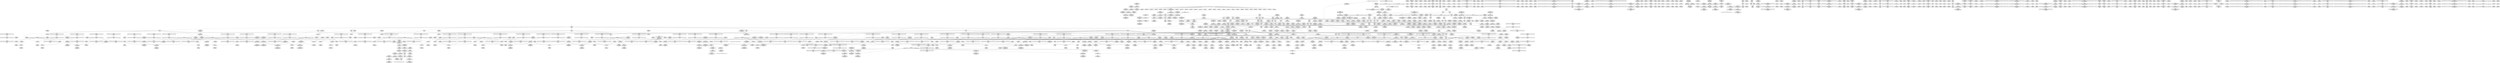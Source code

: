 digraph {
	CE0x45011c0 [shape=record,shape=Mrecord,label="{CE0x45011c0|current_sid:_tmp19|security/selinux/hooks.c,218}"]
	CE0x45348e0 [shape=record,shape=Mrecord,label="{CE0x45348e0|task_sid:_tmp19|security/selinux/hooks.c,208|*SummSink*}"]
	CE0x45c7fe0 [shape=record,shape=Mrecord,label="{CE0x45c7fe0|rcu_read_unlock:_tmp22|include/linux/rcupdate.h,935}"]
	CE0x4589970 [shape=record,shape=Mrecord,label="{CE0x4589970|void_(i32*,_i32,_i32*)*_asm_addl_$1,_%gs:$0_,_*m,ri,*m,_dirflag_,_fpsr_,_flags_|*SummSink*}"]
	CE0x4506f50 [shape=record,shape=Mrecord,label="{CE0x4506f50|task_sid:_land.lhs.true|*SummSource*}"]
	CE0x45251c0 [shape=record,shape=Mrecord,label="{CE0x45251c0|VOIDTB_TE:_CE_136,144_}"]
	CE0x45bcb50 [shape=record,shape=Mrecord,label="{CE0x45bcb50|rcu_read_lock:_tmp9|include/linux/rcupdate.h,882}"]
	CE0x454d030 [shape=record,shape=Mrecord,label="{CE0x454d030|GLOBAL:_rcu_read_lock|*Constant*|*SummSource*}"]
	CE0x4581e60 [shape=record,shape=Mrecord,label="{CE0x4581e60|__rcu_read_lock:_do.end}"]
	CE0x458ea60 [shape=record,shape=Mrecord,label="{CE0x458ea60|rcu_lock_release:_tmp3|*SummSink*}"]
	CE0x4566180 [shape=record,shape=Mrecord,label="{CE0x4566180|task_sid:_tmp22|security/selinux/hooks.c,208|*SummSource*}"]
	CE0x45a76e0 [shape=record,shape=Mrecord,label="{CE0x45a76e0|rcu_read_unlock:_tobool|include/linux/rcupdate.h,933|*SummSource*}"]
	CE0x45885e0 [shape=record,shape=Mrecord,label="{CE0x45885e0|_call_void_mcount()_#3|*SummSource*}"]
	CE0x454b5b0 [shape=record,shape=Mrecord,label="{CE0x454b5b0|current_sid:_tmp24|security/selinux/hooks.c,220|*SummSink*}"]
	CE0x45712b0 [shape=record,shape=Mrecord,label="{CE0x45712b0|task_sid:_tmp8|security/selinux/hooks.c,208}"]
	CE0x4510ec0 [shape=record,shape=Mrecord,label="{CE0x4510ec0|current_has_perm:_entry|*SummSource*}"]
	CE0x4579980 [shape=record,shape=Mrecord,label="{CE0x4579980|__rcu_read_lock:_tmp4|include/linux/rcupdate.h,239}"]
	CE0x454bb20 [shape=record,shape=Mrecord,label="{CE0x454bb20|get_current:_tmp|*SummSource*}"]
	CE0x45c4900 [shape=record,shape=Mrecord,label="{CE0x45c4900|i64_1|*Constant*}"]
	CE0x4584af0 [shape=record,shape=Mrecord,label="{CE0x4584af0|i64*_getelementptr_inbounds_(_4_x_i64_,_4_x_i64_*___llvm_gcov_ctr133,_i64_0,_i64_2)|*Constant*|*SummSource*}"]
	CE0x456da60 [shape=record,shape=Mrecord,label="{CE0x456da60|i64*_getelementptr_inbounds_(_13_x_i64_,_13_x_i64_*___llvm_gcov_ctr126,_i64_0,_i64_1)|*Constant*}"]
	CE0x451ee10 [shape=record,shape=Mrecord,label="{CE0x451ee10|selinux_task_setscheduler:_tmp4|security/selinux/hooks.c,3639|*SummSink*}"]
	CE0x4593640 [shape=record,shape=Mrecord,label="{CE0x4593640|i64*_getelementptr_inbounds_(_2_x_i64_,_2_x_i64_*___llvm_gcov_ctr98,_i64_0,_i64_0)|*Constant*|*SummSource*}"]
	CE0x45000b0 [shape=record,shape=Mrecord,label="{CE0x45000b0|task_sid:_entry|*SummSink*}"]
	CE0x4550c50 [shape=record,shape=Mrecord,label="{CE0x4550c50|current_sid:_sid|security/selinux/hooks.c,220|*SummSink*}"]
	CE0x45ef460 [shape=record,shape=Mrecord,label="{CE0x45ef460|GLOBAL:_lock_release|*Constant*|*SummSource*}"]
	CE0x450adf0 [shape=record,shape=Mrecord,label="{CE0x450adf0|task_sid:_do.body}"]
	CE0x450f120 [shape=record,shape=Mrecord,label="{CE0x450f120|i32_208|*Constant*}"]
	CE0x45b1280 [shape=record,shape=Mrecord,label="{CE0x45b1280|i64*_getelementptr_inbounds_(_4_x_i64_,_4_x_i64_*___llvm_gcov_ctr128,_i64_0,_i64_2)|*Constant*|*SummSource*}"]
	CE0x456f8b0 [shape=record,shape=Mrecord,label="{CE0x456f8b0|task_sid:_tmp1}"]
	CE0x450c2a0 [shape=record,shape=Mrecord,label="{CE0x450c2a0|i64_1|*Constant*|*SummSource*}"]
	CE0x4563340 [shape=record,shape=Mrecord,label="{CE0x4563340|rcu_read_lock:_call|include/linux/rcupdate.h,882}"]
	CE0x45ba9d0 [shape=record,shape=Mrecord,label="{CE0x45ba9d0|cred_sid:_tmp6|security/selinux/hooks.c,197|*SummSource*}"]
	CE0x4568530 [shape=record,shape=Mrecord,label="{CE0x4568530|task_sid:_tmp25|security/selinux/hooks.c,208|*SummSink*}"]
	CE0x459cd30 [shape=record,shape=Mrecord,label="{CE0x459cd30|rcu_read_lock:_tmp10|include/linux/rcupdate.h,882|*SummSource*}"]
	CE0x4526d70 [shape=record,shape=Mrecord,label="{CE0x4526d70|_call_void_mcount()_#3|*SummSource*}"]
	CE0x45893d0 [shape=record,shape=Mrecord,label="{CE0x45893d0|rcu_lock_release:_indirectgoto}"]
	CE0x4513d50 [shape=record,shape=Mrecord,label="{CE0x4513d50|i64*_getelementptr_inbounds_(_6_x_i64_,_6_x_i64_*___llvm_gcov_ctr287,_i64_0,_i64_3)|*Constant*|*SummSink*}"]
	CE0x4533510 [shape=record,shape=Mrecord,label="{CE0x4533510|current_sid:_land.lhs.true2}"]
	CE0x4577fe0 [shape=record,shape=Mrecord,label="{CE0x4577fe0|i64*_getelementptr_inbounds_(_2_x_i64_,_2_x_i64_*___llvm_gcov_ctr131,_i64_0,_i64_1)|*Constant*}"]
	CE0x4581620 [shape=record,shape=Mrecord,label="{CE0x4581620|__rcu_read_unlock:_entry}"]
	CE0x4602a50 [shape=record,shape=Mrecord,label="{CE0x4602a50|rcu_lock_acquire:_tmp6|*SummSink*}"]
	CE0x45efc00 [shape=record,shape=Mrecord,label="{CE0x45efc00|i64_ptrtoint_(i8*_blockaddress(_rcu_lock_release,_%__here)_to_i64)|*Constant*|*SummSource*}"]
	CE0x45b36a0 [shape=record,shape=Mrecord,label="{CE0x45b36a0|rcu_read_lock:_bb|*SummSource*}"]
	CE0x45b9060 [shape=record,shape=Mrecord,label="{CE0x45b9060|rcu_read_lock:_tmp21|include/linux/rcupdate.h,884|*SummSource*}"]
	CE0x45b89a0 [shape=record,shape=Mrecord,label="{CE0x45b89a0|cred_sid:_tmp2}"]
	CE0x460cc60 [shape=record,shape=Mrecord,label="{CE0x460cc60|_call_void_mcount()_#3|*SummSource*}"]
	CE0x4513030 [shape=record,shape=Mrecord,label="{CE0x4513030|selinux_task_setscheduler:_tmp10|security/selinux/hooks.c,3643}"]
	CE0x454f740 [shape=record,shape=Mrecord,label="{CE0x454f740|current_sid:_call4|security/selinux/hooks.c,218}"]
	CE0x455fab0 [shape=record,shape=Mrecord,label="{CE0x455fab0|task_sid:_tmp3|*SummSource*}"]
	CE0x462e870 [shape=record,shape=Mrecord,label="{CE0x462e870|__preempt_count_add:_tmp5|./arch/x86/include/asm/preempt.h,72}"]
	CE0x4578bb0 [shape=record,shape=Mrecord,label="{CE0x4578bb0|task_sid:_do.body5|*SummSink*}"]
	CE0x4579cc0 [shape=record,shape=Mrecord,label="{CE0x4579cc0|task_sid:_tmp9|security/selinux/hooks.c,208|*SummSource*}"]
	CE0x45008d0 [shape=record,shape=Mrecord,label="{CE0x45008d0|i32_(i32,_i32,_i16,_i32,_%struct.common_audit_data*)*_bitcast_(i32_(i32,_i32,_i16,_i32,_%struct.common_audit_data.495*)*_avc_has_perm_to_i32_(i32,_i32,_i16,_i32,_%struct.common_audit_data*)*)|*Constant*}"]
	CE0x452ac00 [shape=record,shape=Mrecord,label="{CE0x452ac00|current_sid:_tobool1|security/selinux/hooks.c,218|*SummSink*}"]
	CE0x462f240 [shape=record,shape=Mrecord,label="{CE0x462f240|__preempt_count_add:_tmp|*SummSource*}"]
	CE0x455f220 [shape=record,shape=Mrecord,label="{CE0x455f220|_call_void_mcount()_#3}"]
	CE0x45b84b0 [shape=record,shape=Mrecord,label="{CE0x45b84b0|rcu_read_unlock:_tmp1|*SummSink*}"]
	CE0x451a040 [shape=record,shape=Mrecord,label="{CE0x451a040|avc_has_perm:_tclass|Function::avc_has_perm&Arg::tclass::}"]
	CE0x4561c40 [shape=record,shape=Mrecord,label="{CE0x4561c40|_call_void_mcount()_#3}"]
	CE0x451d450 [shape=record,shape=Mrecord,label="{CE0x451d450|selinux_task_setscheduler:_tmp|*SummSource*}"]
	CE0x45aed30 [shape=record,shape=Mrecord,label="{CE0x45aed30|i64*_getelementptr_inbounds_(_11_x_i64_,_11_x_i64_*___llvm_gcov_ctr132,_i64_0,_i64_0)|*Constant*}"]
	CE0x451ce00 [shape=record,shape=Mrecord,label="{CE0x451ce00|current_sid:_entry|*SummSource*}"]
	CE0x4545070 [shape=record,shape=Mrecord,label="{CE0x4545070|__rcu_read_lock:_tmp5|include/linux/rcupdate.h,239|*SummSink*}"]
	CE0x45b6450 [shape=record,shape=Mrecord,label="{CE0x45b6450|i64*_getelementptr_inbounds_(_11_x_i64_,_11_x_i64_*___llvm_gcov_ctr127,_i64_0,_i64_9)|*Constant*|*SummSource*}"]
	CE0x45aebf0 [shape=record,shape=Mrecord,label="{CE0x45aebf0|rcu_read_unlock:_do.body|*SummSink*}"]
	CE0x45495a0 [shape=record,shape=Mrecord,label="{CE0x45495a0|current_sid:_tmp22|security/selinux/hooks.c,218|*SummSink*}"]
	CE0x452ce10 [shape=record,shape=Mrecord,label="{CE0x452ce10|i64_3|*Constant*|*SummSink*}"]
	CE0x456fdb0 [shape=record,shape=Mrecord,label="{CE0x456fdb0|rcu_read_lock:_if.then}"]
	CE0x450afe0 [shape=record,shape=Mrecord,label="{CE0x450afe0|task_sid:_do.body|*SummSink*}"]
	CE0x45881b0 [shape=record,shape=Mrecord,label="{CE0x45881b0|__rcu_read_unlock:_tmp1|*SummSink*}"]
	CE0x4565a40 [shape=record,shape=Mrecord,label="{CE0x4565a40|i64*_getelementptr_inbounds_(_13_x_i64_,_13_x_i64_*___llvm_gcov_ctr126,_i64_0,_i64_9)|*Constant*|*SummSink*}"]
	CE0x45a6f80 [shape=record,shape=Mrecord,label="{CE0x45a6f80|rcu_read_unlock:_tmp2}"]
	CE0x4577300 [shape=record,shape=Mrecord,label="{CE0x4577300|i64*_getelementptr_inbounds_(_13_x_i64_,_13_x_i64_*___llvm_gcov_ctr126,_i64_0,_i64_0)|*Constant*|*SummSource*}"]
	CE0x459cea0 [shape=record,shape=Mrecord,label="{CE0x459cea0|rcu_read_lock:_tmp10|include/linux/rcupdate.h,882|*SummSink*}"]
	CE0x457e0a0 [shape=record,shape=Mrecord,label="{CE0x457e0a0|_call_void_lockdep_rcu_suspicious(i8*_getelementptr_inbounds_(_25_x_i8_,_25_x_i8_*_.str45,_i32_0,_i32_0),_i32_934,_i8*_getelementptr_inbounds_(_44_x_i8_,_44_x_i8_*_.str47,_i32_0,_i32_0))_#10,_!dbg_!27726|include/linux/rcupdate.h,933|*SummSink*}"]
	CE0x4517d30 [shape=record,shape=Mrecord,label="{CE0x4517d30|i32_218|*Constant*|*SummSource*}"]
	CE0x4563e60 [shape=record,shape=Mrecord,label="{CE0x4563e60|cred_sid:_tmp4|*LoadInst*|security/selinux/hooks.c,196|*SummSink*}"]
	CE0x45f03e0 [shape=record,shape=Mrecord,label="{CE0x45f03e0|i64*_getelementptr_inbounds_(_4_x_i64_,_4_x_i64_*___llvm_gcov_ctr133,_i64_0,_i64_3)|*Constant*|*SummSource*}"]
	CE0x45c1360 [shape=record,shape=Mrecord,label="{CE0x45c1360|_ret_void,_!dbg_!27720|./arch/x86/include/asm/preempt.h,78}"]
	CE0x45bac20 [shape=record,shape=Mrecord,label="{CE0x45bac20|cred_sid:_tmp5|security/selinux/hooks.c,196|*SummSource*}"]
	CE0x45c4970 [shape=record,shape=Mrecord,label="{CE0x45c4970|rcu_lock_release:_tmp1}"]
	CE0x45be060 [shape=record,shape=Mrecord,label="{CE0x45be060|rcu_read_unlock:_tmp15|include/linux/rcupdate.h,933|*SummSource*}"]
	CE0x4603310 [shape=record,shape=Mrecord,label="{CE0x4603310|__rcu_read_lock:_do.body}"]
	CE0x4584f00 [shape=record,shape=Mrecord,label="{CE0x4584f00|_call_void_lock_acquire(%struct.lockdep_map*_%map,_i32_0,_i32_0,_i32_2,_i32_0,_%struct.lockdep_map*_null,_i64_ptrtoint_(i8*_blockaddress(_rcu_lock_acquire,_%__here)_to_i64))_#10,_!dbg_!27716|include/linux/rcupdate.h,418|*SummSource*}"]
	CE0x463fa50 [shape=record,shape=Mrecord,label="{CE0x463fa50|__preempt_count_sub:_tmp|*SummSource*}"]
	CE0x458f510 [shape=record,shape=Mrecord,label="{CE0x458f510|rcu_lock_acquire:_tmp6}"]
	CE0x4526440 [shape=record,shape=Mrecord,label="{CE0x4526440|get_current:_tmp3}"]
	CE0x4593240 [shape=record,shape=Mrecord,label="{CE0x4593240|_ret_void,_!dbg_!27735|include/linux/rcupdate.h,938|*SummSource*}"]
	CE0x4522b60 [shape=record,shape=Mrecord,label="{CE0x4522b60|selinux_task_setscheduler:_call|security/selinux/hooks.c,3638|*SummSink*}"]
	CE0x45bb6f0 [shape=record,shape=Mrecord,label="{CE0x45bb6f0|rcu_read_lock:_tmp5|include/linux/rcupdate.h,882|*SummSink*}"]
	CE0x45718c0 [shape=record,shape=Mrecord,label="{CE0x45718c0|task_sid:_if.end}"]
	CE0x451ca60 [shape=record,shape=Mrecord,label="{CE0x451ca60|selinux_task_setscheduler:_p|Function::selinux_task_setscheduler&Arg::p::}"]
	CE0x460c410 [shape=record,shape=Mrecord,label="{CE0x460c410|__rcu_read_unlock:_do.body|*SummSink*}"]
	CE0x45c7520 [shape=record,shape=Mrecord,label="{CE0x45c7520|rcu_read_unlock:_tmp21|include/linux/rcupdate.h,935}"]
	CE0x45becf0 [shape=record,shape=Mrecord,label="{CE0x45becf0|%struct.lockdep_map*_null|*Constant*|*SummSource*}"]
	CE0x456e340 [shape=record,shape=Mrecord,label="{CE0x456e340|i32_77|*Constant*|*SummSource*}"]
	CE0x4594c60 [shape=record,shape=Mrecord,label="{CE0x4594c60|rcu_read_lock:_tmp13|include/linux/rcupdate.h,882|*SummSource*}"]
	CE0x45af410 [shape=record,shape=Mrecord,label="{CE0x45af410|rcu_read_unlock:_bb|*SummSource*}"]
	CE0x4593340 [shape=record,shape=Mrecord,label="{CE0x4593340|get_current:_bb|*SummSource*}"]
	CE0x458e700 [shape=record,shape=Mrecord,label="{CE0x458e700|_call_void_mcount()_#3|*SummSink*}"]
	CE0x4500350 [shape=record,shape=Mrecord,label="{CE0x4500350|task_sid:_task|Function::task_sid&Arg::task::|*SummSource*}"]
	CE0x454acd0 [shape=record,shape=Mrecord,label="{CE0x454acd0|rcu_read_lock:_tmp8|include/linux/rcupdate.h,882|*SummSource*}"]
	CE0x459c5f0 [shape=record,shape=Mrecord,label="{CE0x459c5f0|GLOBAL:_rcu_read_lock.__warned|Global_var:rcu_read_lock.__warned}"]
	CE0x4578990 [shape=record,shape=Mrecord,label="{CE0x4578990|rcu_read_unlock:_tmp6|include/linux/rcupdate.h,933}"]
	CE0x45b6830 [shape=record,shape=Mrecord,label="{CE0x45b6830|cred_sid:_sid|security/selinux/hooks.c,197|*SummSource*}"]
	CE0x4605580 [shape=record,shape=Mrecord,label="{CE0x4605580|__preempt_count_add:_do.body}"]
	CE0x45253e0 [shape=record,shape=Mrecord,label="{CE0x45253e0|VOIDTB_TE:_CE_152,160_}"]
	CE0x45b0230 [shape=record,shape=Mrecord,label="{CE0x45b0230|rcu_read_unlock:_tmp|*SummSink*}"]
	CE0x458dc70 [shape=record,shape=Mrecord,label="{CE0x458dc70|rcu_lock_release:_bb|*SummSink*}"]
	CE0x4518f80 [shape=record,shape=Mrecord,label="{CE0x4518f80|avc_has_perm:_entry|*SummSink*}"]
	CE0x4590dc0 [shape=record,shape=Mrecord,label="{CE0x4590dc0|__preempt_count_sub:_tmp3|*SummSource*}"]
	CE0x4532960 [shape=record,shape=Mrecord,label="{CE0x4532960|0:_i8,_:_GCMR_current_sid.__warned_internal_global_i8_0,_section_.data.unlikely_,_align_1:_elem_0:default:}"]
	CE0x4528030 [shape=record,shape=Mrecord,label="{CE0x4528030|get_current:_tmp1|*SummSource*}"]
	CE0x450c1c0 [shape=record,shape=Mrecord,label="{CE0x450c1c0|i64_1|*Constant*}"]
	CE0x4634e60 [shape=record,shape=Mrecord,label="{CE0x4634e60|__preempt_count_sub:_bb|*SummSource*}"]
	CE0x45bf850 [shape=record,shape=Mrecord,label="{CE0x45bf850|rcu_read_unlock:_tmp9|include/linux/rcupdate.h,933|*SummSource*}"]
	CE0x4515c90 [shape=record,shape=Mrecord,label="{CE0x4515c90|rcu_read_unlock:_call3|include/linux/rcupdate.h,933|*SummSource*}"]
	CE0x4585a10 [shape=record,shape=Mrecord,label="{CE0x4585a10|GLOBAL:___preempt_count|Global_var:__preempt_count|*SummSource*}"]
	CE0x450dae0 [shape=record,shape=Mrecord,label="{CE0x450dae0|selinux_task_setscheduler:_tmp6|security/selinux/hooks.c,3640|*SummSink*}"]
	CE0x4602ea0 [shape=record,shape=Mrecord,label="{CE0x4602ea0|__rcu_read_lock:_do.body|*SummSink*}"]
	CE0x45b56c0 [shape=record,shape=Mrecord,label="{CE0x45b56c0|rcu_read_lock:_tmp22|include/linux/rcupdate.h,884|*SummSource*}"]
	CE0x454c790 [shape=record,shape=Mrecord,label="{CE0x454c790|task_sid:_call|security/selinux/hooks.c,208|*SummSource*}"]
	CE0x45ae820 [shape=record,shape=Mrecord,label="{CE0x45ae820|i64*_getelementptr_inbounds_(_4_x_i64_,_4_x_i64_*___llvm_gcov_ctr130,_i64_0,_i64_2)|*Constant*|*SummSink*}"]
	CE0x45a6610 [shape=record,shape=Mrecord,label="{CE0x45a6610|__preempt_count_add:_tmp7|./arch/x86/include/asm/preempt.h,73}"]
	CE0x458b8e0 [shape=record,shape=Mrecord,label="{CE0x458b8e0|__preempt_count_sub:_do.end}"]
	CE0x456f480 [shape=record,shape=Mrecord,label="{CE0x456f480|GLOBAL:_rcu_lock_map|Global_var:rcu_lock_map|*SummSink*}"]
	CE0x458a670 [shape=record,shape=Mrecord,label="{CE0x458a670|i64*_getelementptr_inbounds_(_4_x_i64_,_4_x_i64_*___llvm_gcov_ctr130,_i64_0,_i64_0)|*Constant*}"]
	CE0x60c2ce0 [shape=record,shape=Mrecord,label="{CE0x60c2ce0|VOIDTB_TE:_CE_48,52_}"]
	CE0x44fd240 [shape=record,shape=Mrecord,label="{CE0x44fd240|GLOBAL:_current_has_perm|*Constant*|*SummSource*}"]
	CE0x450b2e0 [shape=record,shape=Mrecord,label="{CE0x450b2e0|current_sid:_tmp1}"]
	CE0x45319b0 [shape=record,shape=Mrecord,label="{CE0x45319b0|current_sid:_tmp3}"]
	CE0x456e140 [shape=record,shape=Mrecord,label="{CE0x456e140|task_sid:_real_cred|security/selinux/hooks.c,208|*SummSink*}"]
	CE0x4501e10 [shape=record,shape=Mrecord,label="{CE0x4501e10|current_has_perm:_perms|Function::current_has_perm&Arg::perms::|*SummSource*}"]
	CE0x44fd6a0 [shape=record,shape=Mrecord,label="{CE0x44fd6a0|_call_void_mcount()_#3}"]
	CE0x4551400 [shape=record,shape=Mrecord,label="{CE0x4551400|current_sid:_tmp21|security/selinux/hooks.c,218|*SummSink*}"]
	CE0x45be1d0 [shape=record,shape=Mrecord,label="{CE0x45be1d0|rcu_read_unlock:_tmp15|include/linux/rcupdate.h,933|*SummSink*}"]
	CE0x4533f80 [shape=record,shape=Mrecord,label="{CE0x4533f80|current_sid:_tmp7|security/selinux/hooks.c,218}"]
	CE0x4503b90 [shape=record,shape=Mrecord,label="{CE0x4503b90|i64*_getelementptr_inbounds_(_11_x_i64_,_11_x_i64_*___llvm_gcov_ctr125,_i64_0,_i64_8)|*Constant*}"]
	CE0x45629a0 [shape=record,shape=Mrecord,label="{CE0x45629a0|i64*_getelementptr_inbounds_(_13_x_i64_,_13_x_i64_*___llvm_gcov_ctr126,_i64_0,_i64_8)|*Constant*}"]
	CE0x45ad6c0 [shape=record,shape=Mrecord,label="{CE0x45ad6c0|rcu_lock_release:_tmp1|*SummSource*}"]
	CE0x455fb80 [shape=record,shape=Mrecord,label="{CE0x455fb80|task_sid:_tmp3|*SummSink*}"]
	CE0x456ca60 [shape=record,shape=Mrecord,label="{CE0x456ca60|rcu_lock_release:_tmp4|include/linux/rcupdate.h,423|*SummSink*}"]
	CE0x4528be0 [shape=record,shape=Mrecord,label="{CE0x4528be0|_ret_i32_%retval.0,_!dbg_!27728|security/selinux/avc.c,775|*SummSource*}"]
	CE0x4599f90 [shape=record,shape=Mrecord,label="{CE0x4599f90|i64_7|*Constant*}"]
	CE0x45b3290 [shape=record,shape=Mrecord,label="{CE0x45b3290|cred_sid:_security|security/selinux/hooks.c,196}"]
	CE0x4514790 [shape=record,shape=Mrecord,label="{CE0x4514790|current_sid:_call|security/selinux/hooks.c,218|*SummSource*}"]
	CE0x458fdc0 [shape=record,shape=Mrecord,label="{CE0x458fdc0|i8*_undef|*Constant*}"]
	CE0x4576b60 [shape=record,shape=Mrecord,label="{CE0x4576b60|task_sid:_tmp6|security/selinux/hooks.c,208|*SummSink*}"]
	CE0x45bedd0 [shape=record,shape=Mrecord,label="{CE0x45bedd0|__rcu_read_unlock:_tmp2|*SummSource*}"]
	CE0x4579dc0 [shape=record,shape=Mrecord,label="{CE0x4579dc0|GLOBAL:_task_sid.__warned|Global_var:task_sid.__warned|*SummSink*}"]
	CE0x45093b0 [shape=record,shape=Mrecord,label="{CE0x45093b0|VOIDTB_TE:_CE_8,16_}"]
	CE0x4605890 [shape=record,shape=Mrecord,label="{CE0x4605890|i64*_getelementptr_inbounds_(_4_x_i64_,_4_x_i64_*___llvm_gcov_ctr129,_i64_0,_i64_0)|*Constant*|*SummSink*}"]
	CE0x457f890 [shape=record,shape=Mrecord,label="{CE0x457f890|task_sid:_tmp13|security/selinux/hooks.c,208|*SummSink*}"]
	CE0x4580ce0 [shape=record,shape=Mrecord,label="{CE0x4580ce0|_ret_void,_!dbg_!27717|include/linux/rcupdate.h,424|*SummSource*}"]
	CE0x4630da0 [shape=record,shape=Mrecord,label="{CE0x4630da0|__rcu_read_unlock:_tmp6|include/linux/rcupdate.h,245}"]
	CE0x452a070 [shape=record,shape=Mrecord,label="{CE0x452a070|_ret_i32_%tmp6,_!dbg_!27716|security/selinux/hooks.c,197|*SummSink*}"]
	CE0x45958c0 [shape=record,shape=Mrecord,label="{CE0x45958c0|rcu_read_lock:_tmp15|include/linux/rcupdate.h,882|*SummSink*}"]
	CE0x45bb590 [shape=record,shape=Mrecord,label="{CE0x45bb590|rcu_read_lock:_tmp5|include/linux/rcupdate.h,882|*SummSource*}"]
	CE0x4533de0 [shape=record,shape=Mrecord,label="{CE0x4533de0|current_sid:_tmp6|security/selinux/hooks.c,218|*SummSink*}"]
	CE0x4599680 [shape=record,shape=Mrecord,label="{CE0x4599680|rcu_read_lock:_tobool|include/linux/rcupdate.h,882|*SummSource*}"]
	CE0x45638a0 [shape=record,shape=Mrecord,label="{CE0x45638a0|task_sid:_tmp16|security/selinux/hooks.c,208|*SummSource*}"]
	CE0x456ecc0 [shape=record,shape=Mrecord,label="{CE0x456ecc0|rcu_read_lock:_tmp2|*SummSource*}"]
	CE0x45b3500 [shape=record,shape=Mrecord,label="{CE0x45b3500|cred_sid:_security|security/selinux/hooks.c,196|*SummSource*}"]
	CE0x4507810 [shape=record,shape=Mrecord,label="{CE0x4507810|i64*_getelementptr_inbounds_(_2_x_i64_,_2_x_i64_*___llvm_gcov_ctr136,_i64_0,_i64_1)|*Constant*}"]
	CE0x452f5e0 [shape=record,shape=Mrecord,label="{CE0x452f5e0|task_sid:_tmp|*SummSink*}"]
	CE0x4553710 [shape=record,shape=Mrecord,label="{CE0x4553710|i64*_getelementptr_inbounds_(_13_x_i64_,_13_x_i64_*___llvm_gcov_ctr126,_i64_0,_i64_12)|*Constant*}"]
	CE0x4502e60 [shape=record,shape=Mrecord,label="{CE0x4502e60|rcu_read_lock:_do.body}"]
	CE0x45b7080 [shape=record,shape=Mrecord,label="{CE0x45b7080|rcu_read_unlock:_if.then|*SummSource*}"]
	CE0x45653e0 [shape=record,shape=Mrecord,label="{CE0x45653e0|cred_sid:_tmp3|*SummSource*}"]
	CE0x4581690 [shape=record,shape=Mrecord,label="{CE0x4581690|__rcu_read_unlock:_entry|*SummSource*}"]
	CE0x4567a20 [shape=record,shape=Mrecord,label="{CE0x4567a20|i64*_getelementptr_inbounds_(_13_x_i64_,_13_x_i64_*___llvm_gcov_ctr126,_i64_0,_i64_11)|*Constant*}"]
	CE0x45606d0 [shape=record,shape=Mrecord,label="{CE0x45606d0|_call_void_rcu_read_lock()_#10,_!dbg_!27712|security/selinux/hooks.c,207}"]
	CE0x45b17d0 [shape=record,shape=Mrecord,label="{CE0x45b17d0|rcu_read_unlock:_if.end|*SummSource*}"]
	CE0x450b170 [shape=record,shape=Mrecord,label="{CE0x450b170|task_sid:_do.body5}"]
	CE0x4532370 [shape=record,shape=Mrecord,label="{CE0x4532370|task_sid:_tmp10|security/selinux/hooks.c,208}"]
	CE0x457d520 [shape=record,shape=Mrecord,label="{CE0x457d520|rcu_read_unlock:_tmp17|include/linux/rcupdate.h,933|*SummSource*}"]
	CE0x4503a10 [shape=record,shape=Mrecord,label="{CE0x4503a10|i1_true|*Constant*|*SummSink*}"]
	CE0x4575c50 [shape=record,shape=Mrecord,label="{CE0x4575c50|rcu_read_lock:_tmp6|include/linux/rcupdate.h,882|*SummSource*}"]
	CE0x45f2ae0 [shape=record,shape=Mrecord,label="{CE0x45f2ae0|rcu_lock_acquire:_tmp4|include/linux/rcupdate.h,418|*SummSink*}"]
	CE0x4588730 [shape=record,shape=Mrecord,label="{CE0x4588730|_call_void_mcount()_#3|*SummSink*}"]
	CE0x46314c0 [shape=record,shape=Mrecord,label="{CE0x46314c0|__rcu_read_unlock:_tmp7|include/linux/rcupdate.h,245|*SummSource*}"]
	CE0x45b6ff0 [shape=record,shape=Mrecord,label="{CE0x45b6ff0|rcu_read_unlock:_if.then}"]
	CE0x450fa10 [shape=record,shape=Mrecord,label="{CE0x450fa10|i8*_getelementptr_inbounds_(_41_x_i8_,_41_x_i8_*_.str44,_i32_0,_i32_0)|*Constant*|*SummSink*}"]
	CE0x4551390 [shape=record,shape=Mrecord,label="{CE0x4551390|current_sid:_tmp21|security/selinux/hooks.c,218|*SummSource*}"]
	CE0x45bf8c0 [shape=record,shape=Mrecord,label="{CE0x45bf8c0|i64*_getelementptr_inbounds_(_11_x_i64_,_11_x_i64_*___llvm_gcov_ctr132,_i64_0,_i64_8)|*Constant*}"]
	CE0x45c9150 [shape=record,shape=Mrecord,label="{CE0x45c9150|GLOBAL:_rcu_lock_release|*Constant*|*SummSource*}"]
	CE0x44fe620 [shape=record,shape=Mrecord,label="{CE0x44fe620|i64*_getelementptr_inbounds_(_6_x_i64_,_6_x_i64_*___llvm_gcov_ctr287,_i64_0,_i64_0)|*Constant*|*SummSink*}"]
	CE0x450f190 [shape=record,shape=Mrecord,label="{CE0x450f190|i8*_getelementptr_inbounds_(_41_x_i8_,_41_x_i8_*_.str44,_i32_0,_i32_0)|*Constant*}"]
	CE0x4573620 [shape=record,shape=Mrecord,label="{CE0x4573620|rcu_read_unlock:_tmp14|include/linux/rcupdate.h,933|*SummSink*}"]
	CE0x458f9d0 [shape=record,shape=Mrecord,label="{CE0x458f9d0|rcu_lock_acquire:_tmp7}"]
	CE0x462b9a0 [shape=record,shape=Mrecord,label="{CE0x462b9a0|_call_void_asm_sideeffect_,_memory_,_dirflag_,_fpsr_,_flags_()_#3,_!dbg_!27711,_!srcloc_!27714|include/linux/rcupdate.h,244|*SummSource*}"]
	CE0x4562390 [shape=record,shape=Mrecord,label="{CE0x4562390|cred_sid:_tmp1|*SummSource*}"]
	CE0x45f2450 [shape=record,shape=Mrecord,label="{CE0x45f2450|rcu_lock_acquire:_tmp4|include/linux/rcupdate.h,418|*SummSource*}"]
	CE0x451e620 [shape=record,shape=Mrecord,label="{CE0x451e620|current_has_perm:_call1|security/selinux/hooks.c,1543|*SummSource*}"]
	CE0x45252d0 [shape=record,shape=Mrecord,label="{CE0x45252d0|VOIDTB_TE:_CE_144,152_}"]
	CE0x454e990 [shape=record,shape=Mrecord,label="{CE0x454e990|task_sid:_real_cred|security/selinux/hooks.c,208}"]
	CE0x44fe7e0 [shape=record,shape=Mrecord,label="{CE0x44fe7e0|selinux_task_setscheduler:_bb|*SummSource*}"]
	CE0x45bbf10 [shape=record,shape=Mrecord,label="{CE0x45bbf10|i64*_getelementptr_inbounds_(_11_x_i64_,_11_x_i64_*___llvm_gcov_ctr127,_i64_0,_i64_0)|*Constant*|*SummSource*}"]
	CE0x45295f0 [shape=record,shape=Mrecord,label="{CE0x45295f0|GLOBAL:_cred_sid|*Constant*|*SummSink*}"]
	CE0x4530a10 [shape=record,shape=Mrecord,label="{CE0x4530a10|current_sid:_tmp11|security/selinux/hooks.c,218|*SummSource*}"]
	CE0x4543870 [shape=record,shape=Mrecord,label="{CE0x4543870|__rcu_read_lock:_tmp1|*SummSource*}"]
	CE0x44fe1f0 [shape=record,shape=Mrecord,label="{CE0x44fe1f0|VOIDTB_TE:_CE_128,136_}"]
	CE0x4535e50 [shape=record,shape=Mrecord,label="{CE0x4535e50|get_current:_tmp}"]
	CE0x450ad50 [shape=record,shape=Mrecord,label="{CE0x450ad50|current_sid:_tobool|security/selinux/hooks.c,218}"]
	CE0x460cba0 [shape=record,shape=Mrecord,label="{CE0x460cba0|_call_void_mcount()_#3}"]
	CE0x4606460 [shape=record,shape=Mrecord,label="{CE0x4606460|i64*_getelementptr_inbounds_(_4_x_i64_,_4_x_i64_*___llvm_gcov_ctr135,_i64_0,_i64_3)|*Constant*|*SummSink*}"]
	CE0x4513460 [shape=record,shape=Mrecord,label="{CE0x4513460|current_has_perm:_tsk|Function::current_has_perm&Arg::tsk::|*SummSink*}"]
	CE0x45500d0 [shape=record,shape=Mrecord,label="{CE0x45500d0|get_current:_entry}"]
	CE0x457db20 [shape=record,shape=Mrecord,label="{CE0x457db20|rcu_read_unlock:_tmp18|include/linux/rcupdate.h,933|*SummSource*}"]
	CE0x4575f70 [shape=record,shape=Mrecord,label="{CE0x4575f70|rcu_read_lock:_tmp7|include/linux/rcupdate.h,882}"]
	CE0x462b190 [shape=record,shape=Mrecord,label="{CE0x462b190|__rcu_read_unlock:_tmp5|include/linux/rcupdate.h,244}"]
	CE0x450e240 [shape=record,shape=Mrecord,label="{CE0x450e240|VOIDTB_TE:_CE_44,48_}"]
	CE0x457bf90 [shape=record,shape=Mrecord,label="{CE0x457bf90|cred_sid:_tmp}"]
	CE0x462f120 [shape=record,shape=Mrecord,label="{CE0x462f120|__preempt_count_sub:_tmp3}"]
	CE0x455e660 [shape=record,shape=Mrecord,label="{CE0x455e660|i64_7|*Constant*|*SummSink*}"]
	CE0x4515680 [shape=record,shape=Mrecord,label="{CE0x4515680|i64_6|*Constant*}"]
	CE0x44fa940 [shape=record,shape=Mrecord,label="{CE0x44fa940|_ret_i32_%retval.0,_!dbg_!27722|security/selinux/hooks.c,3643|*SummSink*}"]
	CE0x456f120 [shape=record,shape=Mrecord,label="{CE0x456f120|GLOBAL:___llvm_gcov_ctr126|Global_var:__llvm_gcov_ctr126|*SummSource*}"]
	CE0x4599ec0 [shape=record,shape=Mrecord,label="{CE0x4599ec0|i64*_getelementptr_inbounds_(_2_x_i64_,_2_x_i64_*___llvm_gcov_ctr98,_i64_0,_i64_0)|*Constant*|*SummSink*}"]
	CE0x4532260 [shape=record,shape=Mrecord,label="{CE0x4532260|task_sid:_tmp9|security/selinux/hooks.c,208|*SummSink*}"]
	CE0x452ed30 [shape=record,shape=Mrecord,label="{CE0x452ed30|i64_4|*Constant*}"]
	CE0x45056d0 [shape=record,shape=Mrecord,label="{CE0x45056d0|_call_void_mcount()_#3|*SummSink*}"]
	CE0x450e2b0 [shape=record,shape=Mrecord,label="{CE0x450e2b0|VOIDTB_TE:_CE_56,64_}"]
	CE0x45b4340 [shape=record,shape=Mrecord,label="{CE0x45b4340|rcu_read_lock:_tmp20|include/linux/rcupdate.h,882|*SummSource*}"]
	CE0x45357b0 [shape=record,shape=Mrecord,label="{CE0x45357b0|current_sid:_tobool|security/selinux/hooks.c,218|*SummSink*}"]
	CE0x456dfe0 [shape=record,shape=Mrecord,label="{CE0x456dfe0|i32_77|*Constant*|*SummSink*}"]
	CE0x4600220 [shape=record,shape=Mrecord,label="{CE0x4600220|COLLAPSED:_GCMRE___llvm_gcov_ctr129_internal_global_4_x_i64_zeroinitializer:_elem_0:default:}"]
	CE0x457f600 [shape=record,shape=Mrecord,label="{CE0x457f600|task_sid:_tmp13|security/selinux/hooks.c,208}"]
	CE0x458fb90 [shape=record,shape=Mrecord,label="{CE0x458fb90|rcu_lock_acquire:_tmp7|*SummSink*}"]
	CE0x45a84e0 [shape=record,shape=Mrecord,label="{CE0x45a84e0|rcu_read_unlock:_tmp13|include/linux/rcupdate.h,933}"]
	CE0x45c86c0 [shape=record,shape=Mrecord,label="{CE0x45c86c0|_call_void_rcu_lock_release(%struct.lockdep_map*_rcu_lock_map)_#10,_!dbg_!27733|include/linux/rcupdate.h,935|*SummSink*}"]
	CE0x452ee70 [shape=record,shape=Mrecord,label="{CE0x452ee70|i64_4|*Constant*|*SummSink*}"]
	CE0x45933b0 [shape=record,shape=Mrecord,label="{CE0x45933b0|get_current:_bb|*SummSink*}"]
	CE0x45b1b00 [shape=record,shape=Mrecord,label="{CE0x45b1b00|GLOBAL:_current_task|Global_var:current_task}"]
	CE0x450cd00 [shape=record,shape=Mrecord,label="{CE0x450cd00|i32_0|*Constant*|*SummSource*}"]
	CE0x4592860 [shape=record,shape=Mrecord,label="{CE0x4592860|GLOBAL:_rcu_read_unlock|*Constant*|*SummSink*}"]
	CE0x457a680 [shape=record,shape=Mrecord,label="{CE0x457a680|task_sid:_tmp11|security/selinux/hooks.c,208}"]
	CE0x45af310 [shape=record,shape=Mrecord,label="{CE0x45af310|rcu_read_unlock:_bb}"]
	CE0x45a79c0 [shape=record,shape=Mrecord,label="{CE0x45a79c0|i64*_getelementptr_inbounds_(_4_x_i64_,_4_x_i64_*___llvm_gcov_ctr128,_i64_0,_i64_3)|*Constant*|*SummSource*}"]
	CE0x4594530 [shape=record,shape=Mrecord,label="{CE0x4594530|rcu_read_lock:_tmp}"]
	CE0x45800d0 [shape=record,shape=Mrecord,label="{CE0x45800d0|_ret_void,_!dbg_!27717|include/linux/rcupdate.h,240|*SummSource*}"]
	CE0x45b7ae0 [shape=record,shape=Mrecord,label="{CE0x45b7ae0|_call_void_mcount()_#3|*SummSource*}"]
	CE0x464c540 [shape=record,shape=Mrecord,label="{CE0x464c540|__preempt_count_sub:_tmp1}"]
	CE0x4570250 [shape=record,shape=Mrecord,label="{CE0x4570250|task_sid:_tmp5|security/selinux/hooks.c,208|*SummSource*}"]
	CE0x45088a0 [shape=record,shape=Mrecord,label="{CE0x45088a0|selinux_task_setscheduler:_return|*SummSource*}"]
	CE0x4536270 [shape=record,shape=Mrecord,label="{CE0x4536270|i64_3|*Constant*|*SummSource*}"]
	CE0x4580b70 [shape=record,shape=Mrecord,label="{CE0x4580b70|_ret_void,_!dbg_!27717|include/linux/rcupdate.h,424}"]
	CE0x4523f40 [shape=record,shape=Mrecord,label="{CE0x4523f40|selinux_task_setscheduler:_call1|security/selinux/hooks.c,3642|*SummSink*}"]
	CE0x45131e0 [shape=record,shape=Mrecord,label="{CE0x45131e0|selinux_task_setscheduler:_tobool|security/selinux/hooks.c,3639|*SummSink*}"]
	CE0x459f240 [shape=record,shape=Mrecord,label="{CE0x459f240|i64*_getelementptr_inbounds_(_4_x_i64_,_4_x_i64_*___llvm_gcov_ctr134,_i64_0,_i64_0)|*Constant*|*SummSink*}"]
	CE0x45c2330 [shape=record,shape=Mrecord,label="{CE0x45c2330|rcu_read_unlock:_tmp11|include/linux/rcupdate.h,933|*SummSource*}"]
	CE0x457e8e0 [shape=record,shape=Mrecord,label="{CE0x457e8e0|i32_934|*Constant*|*SummSource*}"]
	CE0x45648b0 [shape=record,shape=Mrecord,label="{CE0x45648b0|task_sid:_tmp4|*LoadInst*|security/selinux/hooks.c,208|*SummSource*}"]
	CE0x4565740 [shape=record,shape=Mrecord,label="{CE0x4565740|task_sid:_if.end|*SummSink*}"]
	CE0x45c6880 [shape=record,shape=Mrecord,label="{CE0x45c6880|rcu_read_unlock:_tmp19|include/linux/rcupdate.h,933|*SummSource*}"]
	CE0x4643920 [shape=record,shape=Mrecord,label="{CE0x4643920|i64*_getelementptr_inbounds_(_4_x_i64_,_4_x_i64_*___llvm_gcov_ctr129,_i64_0,_i64_0)|*Constant*|*SummSource*}"]
	CE0x455e800 [shape=record,shape=Mrecord,label="{CE0x455e800|task_sid:_tmp14|security/selinux/hooks.c,208|*SummSource*}"]
	CE0x4534650 [shape=record,shape=Mrecord,label="{CE0x4534650|task_sid:_tmp19|security/selinux/hooks.c,208}"]
	CE0x4566cc0 [shape=record,shape=Mrecord,label="{CE0x4566cc0|i64*_getelementptr_inbounds_(_13_x_i64_,_13_x_i64_*___llvm_gcov_ctr126,_i64_0,_i64_10)|*Constant*|*SummSource*}"]
	CE0x4544700 [shape=record,shape=Mrecord,label="{CE0x4544700|rcu_read_unlock:_tmp8|include/linux/rcupdate.h,933}"]
	CE0x45f2760 [shape=record,shape=Mrecord,label="{CE0x45f2760|rcu_lock_release:_tmp3|*SummSource*}"]
	CE0x44fa780 [shape=record,shape=Mrecord,label="{CE0x44fa780|_ret_i32_%retval.0,_!dbg_!27722|security/selinux/hooks.c,3643|*SummSource*}"]
	CE0x45b3f50 [shape=record,shape=Mrecord,label="{CE0x45b3f50|i8*_getelementptr_inbounds_(_42_x_i8_,_42_x_i8_*_.str46,_i32_0,_i32_0)|*Constant*|*SummSource*}"]
	CE0x455f360 [shape=record,shape=Mrecord,label="{CE0x455f360|_call_void_mcount()_#3|*SummSink*}"]
	CE0x45b03a0 [shape=record,shape=Mrecord,label="{CE0x45b03a0|rcu_read_unlock:_tmp1|*SummSource*}"]
	CE0x45a2990 [shape=record,shape=Mrecord,label="{CE0x45a2990|__preempt_count_sub:_do.body|*SummSink*}"]
	CE0x4530360 [shape=record,shape=Mrecord,label="{CE0x4530360|task_sid:_call7|security/selinux/hooks.c,208|*SummSink*}"]
	CE0x4594090 [shape=record,shape=Mrecord,label="{CE0x4594090|rcu_read_lock:_tmp4|include/linux/rcupdate.h,882|*SummSource*}"]
	CE0x4528b70 [shape=record,shape=Mrecord,label="{CE0x4528b70|current_sid:_bb}"]
	CE0x4523d80 [shape=record,shape=Mrecord,label="{CE0x4523d80|selinux_task_setscheduler:_call1|security/selinux/hooks.c,3642|*SummSource*}"]
	CE0x4533580 [shape=record,shape=Mrecord,label="{CE0x4533580|current_sid:_land.lhs.true2|*SummSource*}"]
	CE0x454d280 [shape=record,shape=Mrecord,label="{CE0x454d280|current_sid:_do.body|*SummSink*}"]
	CE0x454fcd0 [shape=record,shape=Mrecord,label="{CE0x454fcd0|GLOBAL:_get_current|*Constant*}"]
	CE0x63049a0 [shape=record,shape=Mrecord,label="{CE0x63049a0|VOIDTB_TE:_CE_4,8_}"]
	CE0x450e6d0 [shape=record,shape=Mrecord,label="{CE0x450e6d0|selinux_task_setscheduler:_if.then|*SummSink*}"]
	CE0x45afe80 [shape=record,shape=Mrecord,label="{CE0x45afe80|__rcu_read_lock:_tmp7|include/linux/rcupdate.h,240|*SummSink*}"]
	CE0x4563740 [shape=record,shape=Mrecord,label="{CE0x4563740|task_sid:_tmp16|security/selinux/hooks.c,208}"]
	CE0x460b510 [shape=record,shape=Mrecord,label="{CE0x460b510|i8*_undef|*Constant*}"]
	CE0x45091f0 [shape=record,shape=Mrecord,label="{CE0x45091f0|rcu_lock_acquire:_indirectgoto|*SummSink*}"]
	CE0x4514a90 [shape=record,shape=Mrecord,label="{CE0x4514a90|i64*_getelementptr_inbounds_(_6_x_i64_,_6_x_i64_*___llvm_gcov_ctr287,_i64_0,_i64_0)|*Constant*|*SummSource*}"]
	CE0x45c5ed0 [shape=record,shape=Mrecord,label="{CE0x45c5ed0|i64*_getelementptr_inbounds_(_11_x_i64_,_11_x_i64_*___llvm_gcov_ctr132,_i64_0,_i64_9)|*Constant*|*SummSource*}"]
	CE0x459a5e0 [shape=record,shape=Mrecord,label="{CE0x459a5e0|rcu_read_lock:_tmp12|include/linux/rcupdate.h,882|*SummSink*}"]
	CE0x4596270 [shape=record,shape=Mrecord,label="{CE0x4596270|i64*_getelementptr_inbounds_(_11_x_i64_,_11_x_i64_*___llvm_gcov_ctr127,_i64_0,_i64_8)|*Constant*|*SummSource*}"]
	CE0x4506ee0 [shape=record,shape=Mrecord,label="{CE0x4506ee0|task_sid:_land.lhs.true}"]
	CE0x457b110 [shape=record,shape=Mrecord,label="{CE0x457b110|i32_0|*Constant*}"]
	CE0x4593070 [shape=record,shape=Mrecord,label="{CE0x4593070|get_current:_bb}"]
	CE0x45296c0 [shape=record,shape=Mrecord,label="{CE0x45296c0|cred_sid:_entry}"]
	CE0x4510570 [shape=record,shape=Mrecord,label="{CE0x4510570|selinux_task_setscheduler:_tmp8|security/selinux/hooks.c,3642}"]
	CE0x45517a0 [shape=record,shape=Mrecord,label="{CE0x45517a0|GLOBAL:___preempt_count_sub|*Constant*}"]
	CE0x4561cb0 [shape=record,shape=Mrecord,label="{CE0x4561cb0|_call_void_mcount()_#3|*SummSource*}"]
	CE0x45307e0 [shape=record,shape=Mrecord,label="{CE0x45307e0|GLOBAL:_cred_sid|*Constant*|*SummSource*}"]
	CE0x4516850 [shape=record,shape=Mrecord,label="{CE0x4516850|current_sid:_tmp20|security/selinux/hooks.c,218|*SummSource*}"]
	CE0x4603fc0 [shape=record,shape=Mrecord,label="{CE0x4603fc0|__preempt_count_sub:_tmp6|./arch/x86/include/asm/preempt.h,78|*SummSink*}"]
	CE0x44fa1e0 [shape=record,shape=Mrecord,label="{CE0x44fa1e0|selinux_task_setscheduler:_tmp11|security/selinux/hooks.c,3643|*SummSource*}"]
	CE0x45751e0 [shape=record,shape=Mrecord,label="{CE0x45751e0|task_sid:_call3|security/selinux/hooks.c,208|*SummSource*}"]
	CE0x45945a0 [shape=record,shape=Mrecord,label="{CE0x45945a0|COLLAPSED:_GCMRE___llvm_gcov_ctr127_internal_global_11_x_i64_zeroinitializer:_elem_0:default:}"]
	CE0x4576d70 [shape=record,shape=Mrecord,label="{CE0x4576d70|task_sid:_tmp9|security/selinux/hooks.c,208}"]
	CE0x4549950 [shape=record,shape=Mrecord,label="{CE0x4549950|current_sid:_tmp23|security/selinux/hooks.c,218|*SummSource*}"]
	CE0x457c000 [shape=record,shape=Mrecord,label="{CE0x457c000|COLLAPSED:_GCMRE___llvm_gcov_ctr131_internal_global_2_x_i64_zeroinitializer:_elem_0:default:}"]
	CE0x450f560 [shape=record,shape=Mrecord,label="{CE0x450f560|i32_208|*Constant*|*SummSink*}"]
	CE0x45f2900 [shape=record,shape=Mrecord,label="{CE0x45f2900|rcu_lock_release:_tmp3}"]
	CE0x45b5b00 [shape=record,shape=Mrecord,label="{CE0x45b5b00|cred_sid:_bb}"]
	CE0x45b8190 [shape=record,shape=Mrecord,label="{CE0x45b8190|rcu_lock_release:___here}"]
	CE0x44fb320 [shape=record,shape=Mrecord,label="{CE0x44fb320|task_sid:_do.end|*SummSource*}"]
	CE0x45b8730 [shape=record,shape=Mrecord,label="{CE0x45b8730|i64*_getelementptr_inbounds_(_11_x_i64_,_11_x_i64_*___llvm_gcov_ctr132,_i64_0,_i64_0)|*Constant*|*SummSink*}"]
	CE0x4529f40 [shape=record,shape=Mrecord,label="{CE0x4529f40|_ret_i32_%tmp6,_!dbg_!27716|security/selinux/hooks.c,197|*SummSource*}"]
	CE0x4600540 [shape=record,shape=Mrecord,label="{CE0x4600540|i64*_getelementptr_inbounds_(_4_x_i64_,_4_x_i64_*___llvm_gcov_ctr134,_i64_0,_i64_2)|*Constant*|*SummSource*}"]
	CE0x4578050 [shape=record,shape=Mrecord,label="{CE0x4578050|i64*_getelementptr_inbounds_(_2_x_i64_,_2_x_i64_*___llvm_gcov_ctr131,_i64_0,_i64_1)|*Constant*|*SummSource*}"]
	CE0x4507140 [shape=record,shape=Mrecord,label="{CE0x4507140|i64*_getelementptr_inbounds_(_13_x_i64_,_13_x_i64_*___llvm_gcov_ctr126,_i64_0,_i64_0)|*Constant*}"]
	CE0x45bb0a0 [shape=record,shape=Mrecord,label="{CE0x45bb0a0|rcu_read_unlock:_tmp7|include/linux/rcupdate.h,933|*SummSource*}"]
	CE0x45130a0 [shape=record,shape=Mrecord,label="{CE0x45130a0|selinux_task_setscheduler:_tmp10|security/selinux/hooks.c,3643|*SummSource*}"]
	CE0x458b530 [shape=record,shape=Mrecord,label="{CE0x458b530|i64*_getelementptr_inbounds_(_4_x_i64_,_4_x_i64_*___llvm_gcov_ctr129,_i64_0,_i64_1)|*Constant*|*SummSource*}"]
	CE0x4549ec0 [shape=record,shape=Mrecord,label="{CE0x4549ec0|i32_1|*Constant*|*SummSource*}"]
	CE0x45016e0 [shape=record,shape=Mrecord,label="{CE0x45016e0|i32_(i32,_i32,_i16,_i32,_%struct.common_audit_data*)*_bitcast_(i32_(i32,_i32,_i16,_i32,_%struct.common_audit_data.495*)*_avc_has_perm_to_i32_(i32,_i32,_i16,_i32,_%struct.common_audit_data*)*)|*Constant*|*SummSink*}"]
	CE0x4565e70 [shape=record,shape=Mrecord,label="{CE0x4565e70|task_sid:_tmp20|security/selinux/hooks.c,208}"]
	CE0x456d000 [shape=record,shape=Mrecord,label="{CE0x456d000|rcu_lock_release:_tmp5|include/linux/rcupdate.h,423|*SummSource*}"]
	CE0x454a870 [shape=record,shape=Mrecord,label="{CE0x454a870|rcu_read_lock:_tmp8|include/linux/rcupdate.h,882}"]
	CE0x45ac830 [shape=record,shape=Mrecord,label="{CE0x45ac830|_call_void_mcount()_#3|*SummSink*}"]
	CE0x46042d0 [shape=record,shape=Mrecord,label="{CE0x46042d0|__preempt_count_sub:_tmp7|./arch/x86/include/asm/preempt.h,78|*SummSink*}"]
	CE0x45ae260 [shape=record,shape=Mrecord,label="{CE0x45ae260|rcu_lock_acquire:___here|*SummSource*}"]
	CE0x45220f0 [shape=record,shape=Mrecord,label="{CE0x45220f0|selinux_task_setscheduler:_tmp1|*SummSource*}"]
	CE0x45bea90 [shape=record,shape=Mrecord,label="{CE0x45bea90|i32_2|*Constant*|*SummSink*}"]
	CE0x45510e0 [shape=record,shape=Mrecord,label="{CE0x45510e0|COLLAPSED:_GCMRE_current_task_external_global_%struct.task_struct*:_elem_0::|security/selinux/hooks.c,218}"]
	CE0x451aa20 [shape=record,shape=Mrecord,label="{CE0x451aa20|%struct.common_audit_data*_null|*Constant*|*SummSink*}"]
	"CONST[source:0(mediator),value:2(dynamic)][purpose:{subject}]"
	CE0x451c980 [shape=record,shape=Mrecord,label="{CE0x451c980|GLOBAL:_cap_task_setscheduler|*Constant*|*SummSource*}"]
	CE0x4564260 [shape=record,shape=Mrecord,label="{CE0x4564260|rcu_read_lock:_land.lhs.true2}"]
	CE0x452f8d0 [shape=record,shape=Mrecord,label="{CE0x452f8d0|task_sid:_tmp27|security/selinux/hooks.c,208}"]
	CE0x4509a70 [shape=record,shape=Mrecord,label="{CE0x4509a70|i64*_getelementptr_inbounds_(_11_x_i64_,_11_x_i64_*___llvm_gcov_ctr125,_i64_0,_i64_1)|*Constant*}"]
	CE0x44fe970 [shape=record,shape=Mrecord,label="{CE0x44fe970|selinux_task_setscheduler:_entry|*SummSource*}"]
	CE0x4502be0 [shape=record,shape=Mrecord,label="{CE0x4502be0|current_sid:_tmp2|*SummSource*}"]
	CE0x456cd10 [shape=record,shape=Mrecord,label="{CE0x456cd10|_call_void_lock_release(%struct.lockdep_map*_%map,_i32_1,_i64_ptrtoint_(i8*_blockaddress(_rcu_lock_release,_%__here)_to_i64))_#10,_!dbg_!27716|include/linux/rcupdate.h,423}"]
	CE0x4531a80 [shape=record,shape=Mrecord,label="{CE0x4531a80|current_sid:_tmp3|*SummSource*}"]
	CE0x4570120 [shape=record,shape=Mrecord,label="{CE0x4570120|GLOBAL:___llvm_gcov_ctr126|Global_var:__llvm_gcov_ctr126}"]
	CE0x45c2200 [shape=record,shape=Mrecord,label="{CE0x45c2200|rcu_read_unlock:_tmp11|include/linux/rcupdate.h,933}"]
	CE0x45356a0 [shape=record,shape=Mrecord,label="{CE0x45356a0|current_sid:_call|security/selinux/hooks.c,218|*SummSink*}"]
	CE0x462b330 [shape=record,shape=Mrecord,label="{CE0x462b330|__rcu_read_unlock:_tmp5|include/linux/rcupdate.h,244|*SummSource*}"]
	CE0x45257d0 [shape=record,shape=Mrecord,label="{CE0x45257d0|i64*_getelementptr_inbounds_(_6_x_i64_,_6_x_i64_*___llvm_gcov_ctr287,_i64_0,_i64_4)|*Constant*|*SummSource*}"]
	CE0x4502550 [shape=record,shape=Mrecord,label="{CE0x4502550|current_sid:_tmp5|security/selinux/hooks.c,218|*SummSink*}"]
	CE0x45f1db0 [shape=record,shape=Mrecord,label="{CE0x45f1db0|rcu_lock_release:_tmp2}"]
	CE0x45c78a0 [shape=record,shape=Mrecord,label="{CE0x45c78a0|i64*_getelementptr_inbounds_(_11_x_i64_,_11_x_i64_*___llvm_gcov_ctr132,_i64_0,_i64_10)|*Constant*|*SummSink*}"]
	CE0x45abda0 [shape=record,shape=Mrecord,label="{CE0x45abda0|rcu_lock_acquire:_tmp3}"]
	CE0x4574bc0 [shape=record,shape=Mrecord,label="{CE0x4574bc0|rcu_read_lock:_tmp1}"]
	CE0x458a010 [shape=record,shape=Mrecord,label="{CE0x458a010|i64_1|*Constant*}"]
	CE0x4585150 [shape=record,shape=Mrecord,label="{CE0x4585150|i64*_getelementptr_inbounds_(_4_x_i64_,_4_x_i64_*___llvm_gcov_ctr130,_i64_0,_i64_3)|*Constant*}"]
	CE0x454ea60 [shape=record,shape=Mrecord,label="{CE0x454ea60|task_sid:_real_cred|security/selinux/hooks.c,208|*SummSource*}"]
	CE0x457b9a0 [shape=record,shape=Mrecord,label="{CE0x457b9a0|i64*_getelementptr_inbounds_(_11_x_i64_,_11_x_i64_*___llvm_gcov_ctr127,_i64_0,_i64_0)|*Constant*|*SummSink*}"]
	CE0x44ffe10 [shape=record,shape=Mrecord,label="{CE0x44ffe10|current_has_perm:_call2|security/selinux/hooks.c,1544|*SummSink*}"]
	CE0x462b930 [shape=record,shape=Mrecord,label="{CE0x462b930|__rcu_read_unlock:_tmp5|include/linux/rcupdate.h,244|*SummSink*}"]
	CE0x45af7d0 [shape=record,shape=Mrecord,label="{CE0x45af7d0|_call_void_asm_sideeffect_,_memory_,_dirflag_,_fpsr_,_flags_()_#3,_!dbg_!27714,_!srcloc_!27715|include/linux/rcupdate.h,239|*SummSource*}"]
	CE0x45ac720 [shape=record,shape=Mrecord,label="{CE0x45ac720|_call_void_mcount()_#3|*SummSource*}"]
	CE0x4595070 [shape=record,shape=Mrecord,label="{CE0x4595070|rcu_read_lock:_tmp14|include/linux/rcupdate.h,882}"]
	CE0x4595c30 [shape=record,shape=Mrecord,label="{CE0x4595c30|rcu_read_lock:_tmp16|include/linux/rcupdate.h,882|*SummSource*}"]
	CE0x450f9a0 [shape=record,shape=Mrecord,label="{CE0x450f9a0|i8*_getelementptr_inbounds_(_41_x_i8_,_41_x_i8_*_.str44,_i32_0,_i32_0)|*Constant*|*SummSource*}"]
	CE0x4581ed0 [shape=record,shape=Mrecord,label="{CE0x4581ed0|__rcu_read_lock:_do.end|*SummSource*}"]
	CE0x45bfa00 [shape=record,shape=Mrecord,label="{CE0x45bfa00|rcu_read_unlock:_tmp9|include/linux/rcupdate.h,933|*SummSink*}"]
	CE0x45048b0 [shape=record,shape=Mrecord,label="{CE0x45048b0|current_sid:_tmp16|security/selinux/hooks.c,218|*SummSink*}"]
	CE0x450ecb0 [shape=record,shape=Mrecord,label="{CE0x450ecb0|selinux_task_setscheduler:_if.end|*SummSink*}"]
	CE0x45bab50 [shape=record,shape=Mrecord,label="{CE0x45bab50|i32_1|*Constant*}"]
	CE0x450e450 [shape=record,shape=Mrecord,label="{CE0x450e450|i64*_getelementptr_inbounds_(_6_x_i64_,_6_x_i64_*___llvm_gcov_ctr287,_i64_0,_i64_0)|*Constant*}"]
	CE0x4512c60 [shape=record,shape=Mrecord,label="{CE0x4512c60|i64*_getelementptr_inbounds_(_6_x_i64_,_6_x_i64_*___llvm_gcov_ctr287,_i64_0,_i64_5)|*Constant*|*SummSource*}"]
	CE0x454db60 [shape=record,shape=Mrecord,label="{CE0x454db60|GLOBAL:_current_task|Global_var:current_task|*SummSink*}"]
	CE0x458ee60 [shape=record,shape=Mrecord,label="{CE0x458ee60|rcu_lock_acquire:___here}"]
	CE0x45aeb10 [shape=record,shape=Mrecord,label="{CE0x45aeb10|rcu_read_unlock:_do.body|*SummSource*}"]
	CE0x4519ca0 [shape=record,shape=Mrecord,label="{CE0x4519ca0|i16_2|*Constant*}"]
	CE0x45f1830 [shape=record,shape=Mrecord,label="{CE0x45f1830|COLLAPSED:_GCMRE___llvm_gcov_ctr130_internal_global_4_x_i64_zeroinitializer:_elem_0:default:}"]
	CE0x45b44b0 [shape=record,shape=Mrecord,label="{CE0x45b44b0|rcu_read_lock:_tmp20|include/linux/rcupdate.h,882|*SummSink*}"]
	CE0x450c7b0 [shape=record,shape=Mrecord,label="{CE0x450c7b0|selinux_task_setscheduler:_tmp7|security/selinux/hooks.c,3640|*SummSource*}"]
	CE0x45b41c0 [shape=record,shape=Mrecord,label="{CE0x45b41c0|rcu_read_lock:_tmp20|include/linux/rcupdate.h,882}"]
	CE0x45a8a60 [shape=record,shape=Mrecord,label="{CE0x45a8a60|i32_1|*Constant*}"]
	CE0x4603eb0 [shape=record,shape=Mrecord,label="{CE0x4603eb0|_ret_void,_!dbg_!27720|./arch/x86/include/asm/preempt.h,78|*SummSource*}"]
	CE0x45a2f10 [shape=record,shape=Mrecord,label="{CE0x45a2f10|__preempt_count_add:_tmp7|./arch/x86/include/asm/preempt.h,73|*SummSink*}"]
	CE0x45c6fa0 [shape=record,shape=Mrecord,label="{CE0x45c6fa0|rcu_read_unlock:_tmp20|include/linux/rcupdate.h,933|*SummSink*}"]
	CE0x457ba10 [shape=record,shape=Mrecord,label="{CE0x457ba10|rcu_read_lock:_do.end}"]
	CE0x45bfe80 [shape=record,shape=Mrecord,label="{CE0x45bfe80|GLOBAL:___preempt_count_sub|*Constant*|*SummSink*}"]
	CE0x45c24a0 [shape=record,shape=Mrecord,label="{CE0x45c24a0|rcu_read_unlock:_tmp11|include/linux/rcupdate.h,933|*SummSink*}"]
	CE0x45028b0 [shape=record,shape=Mrecord,label="{CE0x45028b0|i64*_getelementptr_inbounds_(_11_x_i64_,_11_x_i64_*___llvm_gcov_ctr125,_i64_0,_i64_1)|*Constant*|*SummSource*}"]
	CE0x4567cf0 [shape=record,shape=Mrecord,label="{CE0x4567cf0|i64*_getelementptr_inbounds_(_13_x_i64_,_13_x_i64_*___llvm_gcov_ctr126,_i64_0,_i64_11)|*Constant*|*SummSource*}"]
	CE0x4521c70 [shape=record,shape=Mrecord,label="{CE0x4521c70|i64*_getelementptr_inbounds_(_11_x_i64_,_11_x_i64_*___llvm_gcov_ctr125,_i64_0,_i64_0)|*Constant*|*SummSource*}"]
	CE0x45b0ed0 [shape=record,shape=Mrecord,label="{CE0x45b0ed0|rcu_lock_acquire:_bb|*SummSink*}"]
	CE0x4566460 [shape=record,shape=Mrecord,label="{CE0x4566460|task_sid:_tmp21|security/selinux/hooks.c,208|*SummSource*}"]
	CE0x45639d0 [shape=record,shape=Mrecord,label="{CE0x45639d0|task_sid:_tmp16|security/selinux/hooks.c,208|*SummSink*}"]
	CE0x457ff00 [shape=record,shape=Mrecord,label="{CE0x457ff00|_call_void_rcu_lock_acquire(%struct.lockdep_map*_rcu_lock_map)_#10,_!dbg_!27711|include/linux/rcupdate.h,881}"]
	CE0x45afd90 [shape=record,shape=Mrecord,label="{CE0x45afd90|__rcu_read_lock:_tmp6|include/linux/rcupdate.h,240|*SummSink*}"]
	CE0x45f0570 [shape=record,shape=Mrecord,label="{CE0x45f0570|i64*_getelementptr_inbounds_(_4_x_i64_,_4_x_i64_*___llvm_gcov_ctr133,_i64_0,_i64_3)|*Constant*|*SummSink*}"]
	CE0x45ffda0 [shape=record,shape=Mrecord,label="{CE0x45ffda0|__preempt_count_add:_tmp4|./arch/x86/include/asm/preempt.h,72}"]
	CE0x4510650 [shape=record,shape=Mrecord,label="{CE0x4510650|selinux_task_setscheduler:_tmp8|security/selinux/hooks.c,3642|*SummSink*}"]
	CE0x4576870 [shape=record,shape=Mrecord,label="{CE0x4576870|get_current:_tmp4|./arch/x86/include/asm/current.h,14|*SummSource*}"]
	CE0x45020a0 [shape=record,shape=Mrecord,label="{CE0x45020a0|GLOBAL:___llvm_gcov_ctr125|Global_var:__llvm_gcov_ctr125|*SummSink*}"]
	CE0x4514e40 [shape=record,shape=Mrecord,label="{CE0x4514e40|current_sid:_tmp17|security/selinux/hooks.c,218|*SummSink*}"]
	CE0x4535ab0 [shape=record,shape=Mrecord,label="{CE0x4535ab0|COLLAPSED:_GCMRE___llvm_gcov_ctr128_internal_global_4_x_i64_zeroinitializer:_elem_0:default:}"]
	CE0x45497d0 [shape=record,shape=Mrecord,label="{CE0x45497d0|current_sid:_tmp23|security/selinux/hooks.c,218}"]
	CE0x5755270 [shape=record,shape=Mrecord,label="{CE0x5755270|2472:_%struct.cred*,_:_CRE:_elem_0:default:}"]
	CE0x45ada40 [shape=record,shape=Mrecord,label="{CE0x45ada40|i64*_getelementptr_inbounds_(_4_x_i64_,_4_x_i64_*___llvm_gcov_ctr133,_i64_0,_i64_1)|*Constant*}"]
	CE0x45a9300 [shape=record,shape=Mrecord,label="{CE0x45a9300|__rcu_read_lock:_tmp3|*SummSink*}"]
	CE0x4567e80 [shape=record,shape=Mrecord,label="{CE0x4567e80|task_sid:_tmp26|security/selinux/hooks.c,208|*SummSource*}"]
	CE0x4643b90 [shape=record,shape=Mrecord,label="{CE0x4643b90|__preempt_count_sub:_tmp1|*SummSource*}"]
	CE0x45bccc0 [shape=record,shape=Mrecord,label="{CE0x45bccc0|rcu_read_lock:_tmp11|include/linux/rcupdate.h,882|*SummSource*}"]
	CE0x456ddb0 [shape=record,shape=Mrecord,label="{CE0x456ddb0|GLOBAL:___rcu_read_lock|*Constant*|*SummSink*}"]
	CE0x45ac3b0 [shape=record,shape=Mrecord,label="{CE0x45ac3b0|rcu_read_unlock:_tmp5|include/linux/rcupdate.h,933}"]
	CE0x450d970 [shape=record,shape=Mrecord,label="{CE0x450d970|selinux_task_setscheduler:_tmp6|security/selinux/hooks.c,3640|*SummSource*}"]
	CE0x4544cb0 [shape=record,shape=Mrecord,label="{CE0x4544cb0|rcu_lock_acquire:_entry}"]
	CE0x4624b30 [shape=record,shape=Mrecord,label="{CE0x4624b30|__preempt_count_sub:_tmp4|./arch/x86/include/asm/preempt.h,77|*SummSink*}"]
	CE0x460c0a0 [shape=record,shape=Mrecord,label="{CE0x460c0a0|_call_void_mcount()_#3}"]
	CE0x4526cb0 [shape=record,shape=Mrecord,label="{CE0x4526cb0|_call_void_mcount()_#3}"]
	CE0x4578ed0 [shape=record,shape=Mrecord,label="{CE0x4578ed0|rcu_read_lock:_tmp3|*SummSink*}"]
	CE0x457c070 [shape=record,shape=Mrecord,label="{CE0x457c070|cred_sid:_tmp|*SummSource*}"]
	CE0x451b7b0 [shape=record,shape=Mrecord,label="{CE0x451b7b0|VOIDTB_TE:_CE_16,20_}"]
	CE0x4531190 [shape=record,shape=Mrecord,label="{CE0x4531190|current_sid:_land.lhs.true2|*SummSink*}"]
	CE0x45448c0 [shape=record,shape=Mrecord,label="{CE0x45448c0|0:_i8,_:_GCMR_rcu_read_unlock.__warned_internal_global_i8_0,_section_.data.unlikely_,_align_1:_elem_0:default:}"]
	CE0x4500860 [shape=record,shape=Mrecord,label="{CE0x4500860|_ret_i32_%call7,_!dbg_!27749|security/selinux/hooks.c,210|*SummSink*}"]
	CE0x45272e0 [shape=record,shape=Mrecord,label="{CE0x45272e0|current_has_perm:_call|security/selinux/hooks.c,1542|*SummSink*}"]
	CE0x458b950 [shape=record,shape=Mrecord,label="{CE0x458b950|__preempt_count_sub:_bb}"]
	CE0x4508e10 [shape=record,shape=Mrecord,label="{CE0x4508e10|_call_void_asm_addl_$1,_%gs:$0_,_*m,ri,*m,_dirflag_,_fpsr_,_flags_(i32*___preempt_count,_i32_%sub,_i32*___preempt_count)_#3,_!dbg_!27717,_!srcloc_!27718|./arch/x86/include/asm/preempt.h,77|*SummSource*}"]
	CE0x45622b0 [shape=record,shape=Mrecord,label="{CE0x45622b0|i64*_getelementptr_inbounds_(_2_x_i64_,_2_x_i64_*___llvm_gcov_ctr131,_i64_0,_i64_1)|*Constant*|*SummSink*}"]
	CE0x4548830 [shape=record,shape=Mrecord,label="{CE0x4548830|i32_22|*Constant*}"]
	CE0x45ffe10 [shape=record,shape=Mrecord,label="{CE0x45ffe10|__preempt_count_add:_tmp4|./arch/x86/include/asm/preempt.h,72|*SummSource*}"]
	CE0x45eff40 [shape=record,shape=Mrecord,label="{CE0x45eff40|i64_ptrtoint_(i8*_blockaddress(_rcu_lock_release,_%__here)_to_i64)|*Constant*|*SummSink*}"]
	CE0x4507d50 [shape=record,shape=Mrecord,label="{CE0x4507d50|current_has_perm:_tmp2}"]
	CE0x4583020 [shape=record,shape=Mrecord,label="{CE0x4583020|i32_0|*Constant*}"]
	CE0x4524260 [shape=record,shape=Mrecord,label="{CE0x4524260|GLOBAL:_current_has_perm|*Constant*}"]
	CE0x4535cc0 [shape=record,shape=Mrecord,label="{CE0x4535cc0|i64_1|*Constant*}"]
	CE0x45b3e90 [shape=record,shape=Mrecord,label="{CE0x45b3e90|i8*_getelementptr_inbounds_(_42_x_i8_,_42_x_i8_*_.str46,_i32_0,_i32_0)|*Constant*}"]
	CE0x4602ff0 [shape=record,shape=Mrecord,label="{CE0x4602ff0|__rcu_read_unlock:_tmp}"]
	CE0x4585ba0 [shape=record,shape=Mrecord,label="{CE0x4585ba0|GLOBAL:___preempt_count|Global_var:__preempt_count|*SummSink*}"]
	CE0x4602d90 [shape=record,shape=Mrecord,label="{CE0x4602d90|__rcu_read_unlock:_tmp|*SummSource*}"]
	CE0x4582b40 [shape=record,shape=Mrecord,label="{CE0x4582b40|GLOBAL:_lock_acquire|*Constant*|*SummSource*}"]
	CE0x45c93b0 [shape=record,shape=Mrecord,label="{CE0x45c93b0|_call_void___preempt_count_sub(i32_1)_#10,_!dbg_!27715|include/linux/rcupdate.h,244|*SummSink*}"]
	CE0x45b2060 [shape=record,shape=Mrecord,label="{CE0x45b2060|i64_5|*Constant*}"]
	CE0x458f830 [shape=record,shape=Mrecord,label="{CE0x458f830|i64*_getelementptr_inbounds_(_4_x_i64_,_4_x_i64_*___llvm_gcov_ctr133,_i64_0,_i64_0)|*Constant*|*SummSink*}"]
	CE0x4576a50 [shape=record,shape=Mrecord,label="{CE0x4576a50|i64*_getelementptr_inbounds_(_2_x_i64_,_2_x_i64_*___llvm_gcov_ctr98,_i64_0,_i64_1)|*Constant*}"]
	CE0x459e040 [shape=record,shape=Mrecord,label="{CE0x459e040|GLOBAL:_rcu_lock_acquire|*Constant*}"]
	CE0x454f390 [shape=record,shape=Mrecord,label="{CE0x454f390|_call_void_mcount()_#3}"]
	CE0x45264e0 [shape=record,shape=Mrecord,label="{CE0x45264e0|get_current:_tmp3|*SummSource*}"]
	CE0x454f8c0 [shape=record,shape=Mrecord,label="{CE0x454f8c0|current_sid:_call4|security/selinux/hooks.c,218|*SummSource*}"]
	CE0x4573930 [shape=record,shape=Mrecord,label="{CE0x4573930|rcu_read_unlock:_tmp15|include/linux/rcupdate.h,933}"]
	CE0x457f000 [shape=record,shape=Mrecord,label="{CE0x457f000|i8*_getelementptr_inbounds_(_44_x_i8_,_44_x_i8_*_.str47,_i32_0,_i32_0)|*Constant*}"]
	CE0x459ded0 [shape=record,shape=Mrecord,label="{CE0x459ded0|rcu_lock_acquire:_entry|*SummSource*}"]
	CE0x45604d0 [shape=record,shape=Mrecord,label="{CE0x45604d0|rcu_read_lock:_tmp3|*SummSource*}"]
	CE0x45924e0 [shape=record,shape=Mrecord,label="{CE0x45924e0|_call_void_rcu_read_unlock()_#10,_!dbg_!27748|security/selinux/hooks.c,209|*SummSource*}"]
	CE0x4575310 [shape=record,shape=Mrecord,label="{CE0x4575310|task_sid:_call3|security/selinux/hooks.c,208|*SummSink*}"]
	CE0x45aa640 [shape=record,shape=Mrecord,label="{CE0x45aa640|i64*_getelementptr_inbounds_(_4_x_i64_,_4_x_i64_*___llvm_gcov_ctr128,_i64_0,_i64_3)|*Constant*|*SummSink*}"]
	CE0x45ffb30 [shape=record,shape=Mrecord,label="{CE0x45ffb30|__preempt_count_sub:_bb|*SummSink*}"]
	CE0x4533c80 [shape=record,shape=Mrecord,label="{CE0x4533c80|current_sid:_tmp6|security/selinux/hooks.c,218|*SummSource*}"]
	CE0x454c910 [shape=record,shape=Mrecord,label="{CE0x454c910|task_sid:_call|security/selinux/hooks.c,208|*SummSink*}"]
	CE0x454cc90 [shape=record,shape=Mrecord,label="{CE0x454cc90|current_sid:_land.lhs.true|*SummSink*}"]
	CE0x45a6c00 [shape=record,shape=Mrecord,label="{CE0x45a6c00|rcu_lock_acquire:_tmp1|*SummSink*}"]
	CE0x4500ba0 [shape=record,shape=Mrecord,label="{CE0x4500ba0|current_sid:_tmp19|security/selinux/hooks.c,218|*SummSource*}"]
	CE0x45b4e90 [shape=record,shape=Mrecord,label="{CE0x45b4e90|rcu_read_lock:_tmp21|include/linux/rcupdate.h,884|*SummSink*}"]
	CE0x4573380 [shape=record,shape=Mrecord,label="{CE0x4573380|rcu_read_unlock:_tmp14|include/linux/rcupdate.h,933}"]
	CE0x45a91d0 [shape=record,shape=Mrecord,label="{CE0x45a91d0|__rcu_read_lock:_tmp3}"]
	CE0x459d7c0 [shape=record,shape=Mrecord,label="{CE0x459d7c0|rcu_read_lock:_land.lhs.true|*SummSink*}"]
	CE0x4550be0 [shape=record,shape=Mrecord,label="{CE0x4550be0|current_sid:_cred|security/selinux/hooks.c,218}"]
	CE0x45b9a80 [shape=record,shape=Mrecord,label="{CE0x45b9a80|i64_0|*Constant*}"]
	CE0x4513110 [shape=record,shape=Mrecord,label="{CE0x4513110|selinux_task_setscheduler:_tmp10|security/selinux/hooks.c,3643|*SummSink*}"]
	CE0x458b430 [shape=record,shape=Mrecord,label="{CE0x458b430|i64*_getelementptr_inbounds_(_4_x_i64_,_4_x_i64_*___llvm_gcov_ctr135,_i64_0,_i64_1)|*Constant*}"]
	CE0x4624a50 [shape=record,shape=Mrecord,label="{CE0x4624a50|__preempt_count_sub:_tmp4|./arch/x86/include/asm/preempt.h,77}"]
	CE0x4527c40 [shape=record,shape=Mrecord,label="{CE0x4527c40|GLOBAL:_current_sid|*Constant*|*SummSource*}"]
	CE0x45bb210 [shape=record,shape=Mrecord,label="{CE0x45bb210|rcu_read_unlock:_tmp7|include/linux/rcupdate.h,933|*SummSink*}"]
	CE0x45929f0 [shape=record,shape=Mrecord,label="{CE0x45929f0|rcu_read_unlock:_entry|*SummSource*}"]
	CE0x45ade50 [shape=record,shape=Mrecord,label="{CE0x45ade50|rcu_read_unlock:_tmp3}"]
	CE0x4567790 [shape=record,shape=Mrecord,label="{CE0x4567790|task_sid:_tmp24|security/selinux/hooks.c,208}"]
	CE0x4602f30 [shape=record,shape=Mrecord,label="{CE0x4602f30|__rcu_read_lock:_bb}"]
	CE0x4579fb0 [shape=record,shape=Mrecord,label="{CE0x4579fb0|i64*_getelementptr_inbounds_(_2_x_i64_,_2_x_i64_*___llvm_gcov_ctr131,_i64_0,_i64_0)|*Constant*}"]
	CE0x458bad0 [shape=record,shape=Mrecord,label="{CE0x458bad0|__preempt_count_sub:_do.end|*SummSource*}"]
	CE0x45120b0 [shape=record,shape=Mrecord,label="{CE0x45120b0|_ret_i32_%call2,_!dbg_!27718|security/selinux/hooks.c,1544|*SummSink*}"]
	CE0x4566590 [shape=record,shape=Mrecord,label="{CE0x4566590|task_sid:_tmp21|security/selinux/hooks.c,208|*SummSink*}"]
	CE0x4511e00 [shape=record,shape=Mrecord,label="{CE0x4511e00|VOIDTB_TE:_CE_104,112_}"]
	CE0x4597f10 [shape=record,shape=Mrecord,label="{CE0x4597f10|i32_883|*Constant*|*SummSink*}"]
	CE0x4565ee0 [shape=record,shape=Mrecord,label="{CE0x4565ee0|task_sid:_tmp20|security/selinux/hooks.c,208|*SummSource*}"]
	CE0x4503c50 [shape=record,shape=Mrecord,label="{CE0x4503c50|i64*_getelementptr_inbounds_(_11_x_i64_,_11_x_i64_*___llvm_gcov_ctr125,_i64_0,_i64_8)|*Constant*|*SummSource*}"]
	CE0x45002e0 [shape=record,shape=Mrecord,label="{CE0x45002e0|task_sid:_task|Function::task_sid&Arg::task::}"]
	CE0x45118e0 [shape=record,shape=Mrecord,label="{CE0x45118e0|i64*_getelementptr_inbounds_(_2_x_i64_,_2_x_i64_*___llvm_gcov_ctr136,_i64_0,_i64_0)|*Constant*|*SummSource*}"]
	CE0x4511cf0 [shape=record,shape=Mrecord,label="{CE0x4511cf0|VOIDTB_TE:_CE_88,89_}"]
	"CONST[source:0(mediator),value:0(static)][purpose:{operation}]"
	CE0x45275a0 [shape=record,shape=Mrecord,label="{CE0x45275a0|current_sid:_tmp12|security/selinux/hooks.c,218}"]
	CE0x4533210 [shape=record,shape=Mrecord,label="{CE0x4533210|current_sid:_if.then}"]
	CE0x46001b0 [shape=record,shape=Mrecord,label="{CE0x46001b0|__preempt_count_add:_tmp}"]
	CE0x4550d50 [shape=record,shape=Mrecord,label="{CE0x4550d50|current_sid:_cred|security/selinux/hooks.c,218|*SummSource*}"]
	CE0x45bdea0 [shape=record,shape=Mrecord,label="{CE0x45bdea0|i64*_getelementptr_inbounds_(_4_x_i64_,_4_x_i64_*___llvm_gcov_ctr130,_i64_0,_i64_0)|*Constant*|*SummSink*}"]
	CE0x45ae2d0 [shape=record,shape=Mrecord,label="{CE0x45ae2d0|rcu_read_unlock:_tmp6|include/linux/rcupdate.h,933|*SummSource*}"]
	CE0x45764b0 [shape=record,shape=Mrecord,label="{CE0x45764b0|rcu_read_lock:_call|include/linux/rcupdate.h,882|*SummSource*}"]
	CE0x4603100 [shape=record,shape=Mrecord,label="{CE0x4603100|__rcu_read_lock:_bb|*SummSource*}"]
	CE0x461d770 [shape=record,shape=Mrecord,label="{CE0x461d770|i64_1|*Constant*}"]
	CE0x45b7f80 [shape=record,shape=Mrecord,label="{CE0x45b7f80|rcu_lock_release:___here|*SummSink*}"]
	CE0x4588120 [shape=record,shape=Mrecord,label="{CE0x4588120|__rcu_read_unlock:_tmp1|*SummSource*}"]
	CE0x45f39b0 [shape=record,shape=Mrecord,label="{CE0x45f39b0|i64*_getelementptr_inbounds_(_4_x_i64_,_4_x_i64_*___llvm_gcov_ctr134,_i64_0,_i64_1)|*Constant*}"]
	CE0x4548e60 [shape=record,shape=Mrecord,label="{CE0x4548e60|current_sid:_security|security/selinux/hooks.c,218|*SummSink*}"]
	CE0x4531300 [shape=record,shape=Mrecord,label="{CE0x4531300|current_sid:_do.end}"]
	CE0x4529380 [shape=record,shape=Mrecord,label="{CE0x4529380|current_sid:_bb|*SummSink*}"]
	CE0x45b0780 [shape=record,shape=Mrecord,label="{CE0x45b0780|i64*_getelementptr_inbounds_(_4_x_i64_,_4_x_i64_*___llvm_gcov_ctr130,_i64_0,_i64_1)|*Constant*|*SummSource*}"]
	CE0x45a51f0 [shape=record,shape=Mrecord,label="{CE0x45a51f0|__rcu_read_unlock:_tmp3|*SummSource*}"]
	CE0x459c770 [shape=record,shape=Mrecord,label="{CE0x459c770|GLOBAL:_rcu_read_lock.__warned|Global_var:rcu_read_lock.__warned|*SummSource*}"]
	CE0x45b2e60 [shape=record,shape=Mrecord,label="{CE0x45b2e60|i64*_getelementptr_inbounds_(_4_x_i64_,_4_x_i64_*___llvm_gcov_ctr128,_i64_0,_i64_0)|*Constant*|*SummSource*}"]
	CE0x45651d0 [shape=record,shape=Mrecord,label="{CE0x45651d0|i32_22|*Constant*}"]
	CE0x45a5c70 [shape=record,shape=Mrecord,label="{CE0x45a5c70|__preempt_count_add:_tmp3|*SummSource*}"]
	CE0x4548170 [shape=record,shape=Mrecord,label="{CE0x4548170|rcu_read_lock:_tmp1|*SummSource*}"]
	CE0x4596140 [shape=record,shape=Mrecord,label="{CE0x4596140|i64*_getelementptr_inbounds_(_11_x_i64_,_11_x_i64_*___llvm_gcov_ctr127,_i64_0,_i64_8)|*Constant*}"]
	CE0x45b0690 [shape=record,shape=Mrecord,label="{CE0x45b0690|i64*_getelementptr_inbounds_(_4_x_i64_,_4_x_i64_*___llvm_gcov_ctr130,_i64_0,_i64_1)|*Constant*}"]
	CE0x44fd080 [shape=record,shape=Mrecord,label="{CE0x44fd080|GLOBAL:_current_has_perm|*Constant*|*SummSink*}"]
	CE0x45aa350 [shape=record,shape=Mrecord,label="{CE0x45aa350|i64*_getelementptr_inbounds_(_11_x_i64_,_11_x_i64_*___llvm_gcov_ctr132,_i64_0,_i64_1)|*Constant*|*SummSource*}"]
	CE0x45110c0 [shape=record,shape=Mrecord,label="{CE0x45110c0|current_sid:_tmp7|security/selinux/hooks.c,218|*SummSink*}"]
	CE0x45c8830 [shape=record,shape=Mrecord,label="{CE0x45c8830|rcu_lock_release:_entry|*SummSource*}"]
	CE0x458e580 [shape=record,shape=Mrecord,label="{CE0x458e580|_call_void_mcount()_#3}"]
	CE0x4603200 [shape=record,shape=Mrecord,label="{CE0x4603200|i64*_getelementptr_inbounds_(_4_x_i64_,_4_x_i64_*___llvm_gcov_ctr134,_i64_0,_i64_0)|*Constant*|*SummSource*}"]
	CE0x450ff60 [shape=record,shape=Mrecord,label="{CE0x450ff60|i64_2|*Constant*}"]
	CE0x45bcf00 [shape=record,shape=Mrecord,label="{CE0x45bcf00|rcu_read_lock:_tmp9|include/linux/rcupdate.h,882|*SummSink*}"]
	CE0x45c4ca0 [shape=record,shape=Mrecord,label="{CE0x45c4ca0|i64*_getelementptr_inbounds_(_4_x_i64_,_4_x_i64_*___llvm_gcov_ctr133,_i64_0,_i64_1)|*Constant*|*SummSink*}"]
	CE0x45acff0 [shape=record,shape=Mrecord,label="{CE0x45acff0|GLOBAL:___preempt_count_add|*Constant*}"]
	CE0x4595b00 [shape=record,shape=Mrecord,label="{CE0x4595b00|rcu_read_lock:_tmp16|include/linux/rcupdate.h,882}"]
	CE0x45f0aa0 [shape=record,shape=Mrecord,label="{CE0x45f0aa0|__rcu_read_unlock:_do.end|*SummSink*}"]
	CE0x458bc90 [shape=record,shape=Mrecord,label="{CE0x458bc90|__preempt_count_sub:_do.end|*SummSink*}"]
	CE0x4580840 [shape=record,shape=Mrecord,label="{CE0x4580840|rcu_lock_release:_map|Function::rcu_lock_release&Arg::map::|*SummSink*}"]
	CE0x45b2260 [shape=record,shape=Mrecord,label="{CE0x45b2260|rcu_read_lock:_tobool1|include/linux/rcupdate.h,882|*SummSource*}"]
	CE0x4635ea0 [shape=record,shape=Mrecord,label="{CE0x4635ea0|__preempt_count_sub:_tmp5|./arch/x86/include/asm/preempt.h,77|*SummSource*}"]
	CE0x4603f50 [shape=record,shape=Mrecord,label="{CE0x4603f50|__preempt_count_sub:_tmp6|./arch/x86/include/asm/preempt.h,78|*SummSource*}"]
	CE0x45814c0 [shape=record,shape=Mrecord,label="{CE0x45814c0|_ret_void,_!dbg_!27717|include/linux/rcupdate.h,245|*SummSink*}"]
	CE0x45b3030 [shape=record,shape=Mrecord,label="{CE0x45b3030|i64*_getelementptr_inbounds_(_4_x_i64_,_4_x_i64_*___llvm_gcov_ctr128,_i64_0,_i64_1)|*Constant*|*SummSink*}"]
	CE0x4578cd0 [shape=record,shape=Mrecord,label="{CE0x4578cd0|task_sid:_bb}"]
	CE0x45b0330 [shape=record,shape=Mrecord,label="{CE0x45b0330|rcu_read_unlock:_tmp1}"]
	CE0x45504a0 [shape=record,shape=Mrecord,label="{CE0x45504a0|_ret_%struct.task_struct*_%tmp4,_!dbg_!27714|./arch/x86/include/asm/current.h,14|*SummSource*}"]
	CE0x4550ac0 [shape=record,shape=Mrecord,label="{CE0x4550ac0|i32_78|*Constant*|*SummSource*}"]
	CE0x451b980 [shape=record,shape=Mrecord,label="{CE0x451b980|selinux_task_setscheduler:_if.end|*SummSource*}"]
	CE0x44fd4a0 [shape=record,shape=Mrecord,label="{CE0x44fd4a0|current_has_perm:_perms|Function::current_has_perm&Arg::perms::|*SummSink*}"]
	CE0x46055f0 [shape=record,shape=Mrecord,label="{CE0x46055f0|__preempt_count_add:_bb|*SummSource*}"]
	CE0x4551470 [shape=record,shape=Mrecord,label="{CE0x4551470|task_sid:_tmp26|security/selinux/hooks.c,208}"]
	CE0x45b25e0 [shape=record,shape=Mrecord,label="{CE0x45b25e0|128:_i8*,_:_CRE_128,136_|*MultipleSource*|Function::cred_sid&Arg::cred::|*LoadInst*|security/selinux/hooks.c,208|security/selinux/hooks.c,196}"]
	CE0x460b150 [shape=record,shape=Mrecord,label="{CE0x460b150|rcu_lock_release:_tmp7}"]
	CE0x45bd7d0 [shape=record,shape=Mrecord,label="{CE0x45bd7d0|rcu_read_unlock:_do.end}"]
	CE0x454c060 [shape=record,shape=Mrecord,label="{CE0x454c060|task_sid:_do.end6|*SummSource*}"]
	CE0x45b18f0 [shape=record,shape=Mrecord,label="{CE0x45b18f0|rcu_read_unlock:_if.end|*SummSink*}"]
	CE0x4532ce0 [shape=record,shape=Mrecord,label="{CE0x4532ce0|current_sid:_tmp8|security/selinux/hooks.c,218|*SummSink*}"]
	CE0x4598800 [shape=record,shape=Mrecord,label="{CE0x4598800|rcu_read_lock:_tmp17|include/linux/rcupdate.h,882}"]
	CE0x45271f0 [shape=record,shape=Mrecord,label="{CE0x45271f0|current_has_perm:_call|security/selinux/hooks.c,1542|*SummSource*}"]
	CE0x45c0030 [shape=record,shape=Mrecord,label="{CE0x45c0030|__preempt_count_sub:_val|Function::__preempt_count_sub&Arg::val::|*SummSink*}"]
	CE0x462f460 [shape=record,shape=Mrecord,label="{CE0x462f460|i64*_getelementptr_inbounds_(_4_x_i64_,_4_x_i64_*___llvm_gcov_ctr129,_i64_0,_i64_1)|*Constant*}"]
	CE0x4571590 [shape=record,shape=Mrecord,label="{CE0x4571590|cred_sid:_tmp4|*LoadInst*|security/selinux/hooks.c,196}"]
	"CONST[source:2(external),value:2(dynamic)][purpose:{subject}]"
	CE0x4511330 [shape=record,shape=Mrecord,label="{CE0x4511330|GLOBAL:_current_sid.__warned|Global_var:current_sid.__warned}"]
	CE0x451d790 [shape=record,shape=Mrecord,label="{CE0x451d790|VOIDTB_TE:_CE_96,104_}"]
	CE0x44fe530 [shape=record,shape=Mrecord,label="{CE0x44fe530|selinux_task_setscheduler:_bb}"]
	CE0x458e3f0 [shape=record,shape=Mrecord,label="{CE0x458e3f0|i64*_getelementptr_inbounds_(_4_x_i64_,_4_x_i64_*___llvm_gcov_ctr128,_i64_0,_i64_0)|*Constant*}"]
	CE0x45bfef0 [shape=record,shape=Mrecord,label="{CE0x45bfef0|GLOBAL:___preempt_count_sub|*Constant*|*SummSource*}"]
	CE0x450c230 [shape=record,shape=Mrecord,label="{CE0x450c230|selinux_task_setscheduler:_tmp|*SummSink*}"]
	CE0x457eba0 [shape=record,shape=Mrecord,label="{CE0x457eba0|i32_934|*Constant*|*SummSink*}"]
	CE0x4562530 [shape=record,shape=Mrecord,label="{CE0x4562530|cred_sid:_tmp1|*SummSink*}"]
	CE0x45a7060 [shape=record,shape=Mrecord,label="{CE0x45a7060|rcu_read_unlock:_tmp2|*SummSink*}"]
	CE0x45aea80 [shape=record,shape=Mrecord,label="{CE0x45aea80|i64*_getelementptr_inbounds_(_4_x_i64_,_4_x_i64_*___llvm_gcov_ctr130,_i64_0,_i64_2)|*Constant*|*SummSource*}"]
	CE0x4500730 [shape=record,shape=Mrecord,label="{CE0x4500730|_ret_i32_%call7,_!dbg_!27749|security/selinux/hooks.c,210|*SummSource*}"]
	CE0x4501540 [shape=record,shape=Mrecord,label="{CE0x4501540|avc_has_perm:_entry|*SummSource*}"]
	CE0x45347b0 [shape=record,shape=Mrecord,label="{CE0x45347b0|task_sid:_tmp19|security/selinux/hooks.c,208|*SummSource*}"]
	CE0x45b9780 [shape=record,shape=Mrecord,label="{CE0x45b9780|GLOBAL:___llvm_gcov_ctr127|Global_var:__llvm_gcov_ctr127|*SummSource*}"]
	CE0x45163a0 [shape=record,shape=Mrecord,label="{CE0x45163a0|i64*_getelementptr_inbounds_(_11_x_i64_,_11_x_i64_*___llvm_gcov_ctr125,_i64_0,_i64_10)|*Constant*|*SummSource*}"]
	CE0x45730e0 [shape=record,shape=Mrecord,label="{CE0x45730e0|i64_6|*Constant*|*SummSink*}"]
	CE0x456d380 [shape=record,shape=Mrecord,label="{CE0x456d380|_call_void_lock_release(%struct.lockdep_map*_%map,_i32_1,_i64_ptrtoint_(i8*_blockaddress(_rcu_lock_release,_%__here)_to_i64))_#10,_!dbg_!27716|include/linux/rcupdate.h,423|*SummSource*}"]
	CE0x455e510 [shape=record,shape=Mrecord,label="{CE0x455e510|get_current:_tmp4|./arch/x86/include/asm/current.h,14}"]
	CE0x45c77f0 [shape=record,shape=Mrecord,label="{CE0x45c77f0|i64*_getelementptr_inbounds_(_11_x_i64_,_11_x_i64_*___llvm_gcov_ctr132,_i64_0,_i64_10)|*Constant*|*SummSource*}"]
	CE0x45b1a40 [shape=record,shape=Mrecord,label="{CE0x45b1a40|get_current:_tmp4|./arch/x86/include/asm/current.h,14|*SummSink*}"]
	CE0x4578500 [shape=record,shape=Mrecord,label="{CE0x4578500|GLOBAL:_task_sid.__warned|Global_var:task_sid.__warned}"]
	CE0x45f1360 [shape=record,shape=Mrecord,label="{CE0x45f1360|_call_void___preempt_count_sub(i32_1)_#10,_!dbg_!27715|include/linux/rcupdate.h,244|*SummSource*}"]
	CE0x45ef760 [shape=record,shape=Mrecord,label="{CE0x45ef760|GLOBAL:_lock_release|*Constant*|*SummSink*}"]
	CE0x457b030 [shape=record,shape=Mrecord,label="{CE0x457b030|rcu_read_lock:_tobool|include/linux/rcupdate.h,882|*SummSink*}"]
	CE0x4517890 [shape=record,shape=Mrecord,label="{CE0x4517890|i8*_getelementptr_inbounds_(_25_x_i8_,_25_x_i8_*_.str3,_i32_0,_i32_0)|*Constant*|*SummSource*}"]
	CE0x4534210 [shape=record,shape=Mrecord,label="{CE0x4534210|task_sid:_tmp18|security/selinux/hooks.c,208|*SummSink*}"]
	CE0x45176d0 [shape=record,shape=Mrecord,label="{CE0x45176d0|GLOBAL:_lockdep_rcu_suspicious|*Constant*|*SummSink*}"]
	CE0x45314b0 [shape=record,shape=Mrecord,label="{CE0x45314b0|current_sid:_do.end|*SummSink*}"]
	CE0x451f760 [shape=record,shape=Mrecord,label="{CE0x451f760|selinux_task_setscheduler:_tmp3|security/selinux/hooks.c,3639}"]
	CE0x45164c0 [shape=record,shape=Mrecord,label="{CE0x45164c0|current_sid:_tmp19|security/selinux/hooks.c,218|*SummSink*}"]
	CE0x46311b0 [shape=record,shape=Mrecord,label="{CE0x46311b0|__rcu_read_unlock:_tmp7|include/linux/rcupdate.h,245|*SummSink*}"]
	CE0x451ec90 [shape=record,shape=Mrecord,label="{CE0x451ec90|selinux_task_setscheduler:_tmp4|security/selinux/hooks.c,3639|*SummSource*}"]
	CE0x4575080 [shape=record,shape=Mrecord,label="{CE0x4575080|task_sid:_call3|security/selinux/hooks.c,208}"]
	CE0x4504070 [shape=record,shape=Mrecord,label="{CE0x4504070|current_sid:_tmp15|security/selinux/hooks.c,218|*SummSource*}"]
	CE0x459a340 [shape=record,shape=Mrecord,label="{CE0x459a340|rcu_read_lock:_tmp12|include/linux/rcupdate.h,882}"]
	CE0x4584fe0 [shape=record,shape=Mrecord,label="{CE0x4584fe0|_call_void_lock_acquire(%struct.lockdep_map*_%map,_i32_0,_i32_0,_i32_2,_i32_0,_%struct.lockdep_map*_null,_i64_ptrtoint_(i8*_blockaddress(_rcu_lock_acquire,_%__here)_to_i64))_#10,_!dbg_!27716|include/linux/rcupdate.h,418|*SummSink*}"]
	CE0x4640df0 [shape=record,shape=Mrecord,label="{CE0x4640df0|__preempt_count_sub:_do.body}"]
	CE0x4553970 [shape=record,shape=Mrecord,label="{CE0x4553970|i64*_getelementptr_inbounds_(_13_x_i64_,_13_x_i64_*___llvm_gcov_ctr126,_i64_0,_i64_12)|*Constant*|*SummSource*}"]
	CE0x4563170 [shape=record,shape=Mrecord,label="{CE0x4563170|rcu_lock_acquire:_map|Function::rcu_lock_acquire&Arg::map::|*SummSink*}"]
	CE0x4572b40 [shape=record,shape=Mrecord,label="{CE0x4572b40|task_sid:_tobool4|security/selinux/hooks.c,208|*SummSource*}"]
	CE0x4580670 [shape=record,shape=Mrecord,label="{CE0x4580670|rcu_lock_release:_map|Function::rcu_lock_release&Arg::map::}"]
	CE0x45ab0b0 [shape=record,shape=Mrecord,label="{CE0x45ab0b0|__preempt_count_add:_entry|*SummSource*}"]
	CE0x454ca60 [shape=record,shape=Mrecord,label="{CE0x454ca60|current_sid:_land.lhs.true}"]
	CE0x4507670 [shape=record,shape=Mrecord,label="{CE0x4507670|current_has_perm:_tmp1|*SummSink*}"]
	CE0x45723d0 [shape=record,shape=Mrecord,label="{CE0x45723d0|task_sid:_tmp6|security/selinux/hooks.c,208|*SummSource*}"]
	CE0x4596de0 [shape=record,shape=Mrecord,label="{CE0x4596de0|_call_void_lockdep_rcu_suspicious(i8*_getelementptr_inbounds_(_25_x_i8_,_25_x_i8_*_.str45,_i32_0,_i32_0),_i32_883,_i8*_getelementptr_inbounds_(_42_x_i8_,_42_x_i8_*_.str46,_i32_0,_i32_0))_#10,_!dbg_!27728|include/linux/rcupdate.h,882|*SummSink*}"]
	CE0x4561d80 [shape=record,shape=Mrecord,label="{CE0x4561d80|_call_void_mcount()_#3|*SummSink*}"]
	CE0x460b1e0 [shape=record,shape=Mrecord,label="{CE0x460b1e0|rcu_lock_release:_tmp7|*SummSource*}"]
	CE0x452a860 [shape=record,shape=Mrecord,label="{CE0x452a860|current_sid:_if.end|*SummSink*}"]
	CE0x4562710 [shape=record,shape=Mrecord,label="{CE0x4562710|task_sid:_tmp17|security/selinux/hooks.c,208|*SummSink*}"]
	CE0x460bbc0 [shape=record,shape=Mrecord,label="{CE0x460bbc0|i64_1|*Constant*}"]
	CE0x46063f0 [shape=record,shape=Mrecord,label="{CE0x46063f0|__preempt_count_sub:_tmp6|./arch/x86/include/asm/preempt.h,78}"]
	CE0x4560430 [shape=record,shape=Mrecord,label="{CE0x4560430|rcu_read_lock:_tmp3}"]
	CE0x457f120 [shape=record,shape=Mrecord,label="{CE0x457f120|i8*_getelementptr_inbounds_(_44_x_i8_,_44_x_i8_*_.str47,_i32_0,_i32_0)|*Constant*|*SummSink*}"]
	CE0x45b5a90 [shape=record,shape=Mrecord,label="{CE0x45b5a90|i64*_getelementptr_inbounds_(_2_x_i64_,_2_x_i64_*___llvm_gcov_ctr131,_i64_0,_i64_0)|*Constant*|*SummSink*}"]
	CE0x4582240 [shape=record,shape=Mrecord,label="{CE0x4582240|i64*_getelementptr_inbounds_(_4_x_i64_,_4_x_i64_*___llvm_gcov_ctr128,_i64_0,_i64_0)|*Constant*|*SummSink*}"]
	CE0x4566e50 [shape=record,shape=Mrecord,label="{CE0x4566e50|task_sid:_tmp24|security/selinux/hooks.c,208|*SummSource*}"]
	CE0x4511d90 [shape=record,shape=Mrecord,label="{CE0x4511d90|VOIDTB_TE:_CE_120,128_}"]
	CE0x4634c00 [shape=record,shape=Mrecord,label="{CE0x4634c00|__preempt_count_sub:_tmp}"]
	CE0x45484e0 [shape=record,shape=Mrecord,label="{CE0x45484e0|i64*_getelementptr_inbounds_(_11_x_i64_,_11_x_i64_*___llvm_gcov_ctr127,_i64_0,_i64_1)|*Constant*}"]
	CE0x4583d10 [shape=record,shape=Mrecord,label="{CE0x4583d10|i64*_getelementptr_inbounds_(_4_x_i64_,_4_x_i64_*___llvm_gcov_ctr133,_i64_0,_i64_0)|*Constant*|*SummSource*}"]
	CE0x45bbe20 [shape=record,shape=Mrecord,label="{CE0x45bbe20|i64*_getelementptr_inbounds_(_11_x_i64_,_11_x_i64_*___llvm_gcov_ctr127,_i64_0,_i64_0)|*Constant*}"]
	CE0x461d700 [shape=record,shape=Mrecord,label="{CE0x461d700|__preempt_count_sub:_tmp1|*SummSink*}"]
	CE0x4500420 [shape=record,shape=Mrecord,label="{CE0x4500420|task_sid:_task|Function::task_sid&Arg::task::|*SummSink*}"]
	CE0x459fdd0 [shape=record,shape=Mrecord,label="{CE0x459fdd0|__preempt_count_add:_do.body|*SummSource*}"]
	CE0x45c2b80 [shape=record,shape=Mrecord,label="{CE0x45c2b80|i64*_getelementptr_inbounds_(_4_x_i64_,_4_x_i64_*___llvm_gcov_ctr129,_i64_0,_i64_3)|*Constant*}"]
	CE0x45bd9b0 [shape=record,shape=Mrecord,label="{CE0x45bd9b0|rcu_read_unlock:_do.end|*SummSink*}"]
	CE0x45bc4a0 [shape=record,shape=Mrecord,label="{CE0x45bc4a0|get_current:_tmp|*SummSink*}"]
	CE0x45669f0 [shape=record,shape=Mrecord,label="{CE0x45669f0|i64*_getelementptr_inbounds_(_13_x_i64_,_13_x_i64_*___llvm_gcov_ctr126,_i64_0,_i64_10)|*Constant*}"]
	CE0x4508760 [shape=record,shape=Mrecord,label="{CE0x4508760|current_has_perm:_tmp}"]
	CE0x45f18a0 [shape=record,shape=Mrecord,label="{CE0x45f18a0|rcu_lock_acquire:_tmp|*SummSource*}"]
	CE0x4531f90 [shape=record,shape=Mrecord,label="{CE0x4531f90|rcu_read_lock:_do.end|*SummSource*}"]
	CE0x45acc50 [shape=record,shape=Mrecord,label="{CE0x45acc50|COLLAPSED:_GCMRE___llvm_gcov_ctr132_internal_global_11_x_i64_zeroinitializer:_elem_0:default:}"]
	CE0x451c9f0 [shape=record,shape=Mrecord,label="{CE0x451c9f0|GLOBAL:_cap_task_setscheduler|*Constant*|*SummSink*}"]
	CE0x45bec80 [shape=record,shape=Mrecord,label="{CE0x45bec80|%struct.lockdep_map*_null|*Constant*}"]
	CE0x4512850 [shape=record,shape=Mrecord,label="{CE0x4512850|selinux_task_setscheduler:_retval.0|*SummSink*}"]
	CE0x45bf1c0 [shape=record,shape=Mrecord,label="{CE0x45bf1c0|i64_ptrtoint_(i8*_blockaddress(_rcu_lock_acquire,_%__here)_to_i64)|*Constant*}"]
	CE0x4534ab0 [shape=record,shape=Mrecord,label="{CE0x4534ab0|_call_void_lockdep_rcu_suspicious(i8*_getelementptr_inbounds_(_25_x_i8_,_25_x_i8_*_.str3,_i32_0,_i32_0),_i32_208,_i8*_getelementptr_inbounds_(_41_x_i8_,_41_x_i8_*_.str44,_i32_0,_i32_0))_#10,_!dbg_!27732|security/selinux/hooks.c,208}"]
	CE0x45c2810 [shape=record,shape=Mrecord,label="{CE0x45c2810|rcu_read_unlock:_tmp12|include/linux/rcupdate.h,933|*SummSource*}"]
	CE0x45323e0 [shape=record,shape=Mrecord,label="{CE0x45323e0|task_sid:_tobool1|security/selinux/hooks.c,208|*SummSink*}"]
	CE0x45bf460 [shape=record,shape=Mrecord,label="{CE0x45bf460|i64_ptrtoint_(i8*_blockaddress(_rcu_lock_acquire,_%__here)_to_i64)|*Constant*|*SummSink*}"]
	CE0x457df70 [shape=record,shape=Mrecord,label="{CE0x457df70|_call_void_lockdep_rcu_suspicious(i8*_getelementptr_inbounds_(_25_x_i8_,_25_x_i8_*_.str45,_i32_0,_i32_0),_i32_934,_i8*_getelementptr_inbounds_(_44_x_i8_,_44_x_i8_*_.str47,_i32_0,_i32_0))_#10,_!dbg_!27726|include/linux/rcupdate.h,933|*SummSource*}"]
	CE0x4579330 [shape=record,shape=Mrecord,label="{CE0x4579330|task_sid:_tobool1|security/selinux/hooks.c,208}"]
	CE0x459b120 [shape=record,shape=Mrecord,label="{CE0x459b120|rcu_lock_acquire:_tmp2|*SummSource*}"]
	CE0x4517ef0 [shape=record,shape=Mrecord,label="{CE0x4517ef0|i32_218|*Constant*|*SummSink*}"]
	CE0x4571790 [shape=record,shape=Mrecord,label="{CE0x4571790|cred_sid:_tmp4|*LoadInst*|security/selinux/hooks.c,196|*SummSource*}"]
	CE0x451a180 [shape=record,shape=Mrecord,label="{CE0x451a180|avc_has_perm:_tclass|Function::avc_has_perm&Arg::tclass::|*SummSink*}"]
	CE0x459dce0 [shape=record,shape=Mrecord,label="{CE0x459dce0|_call_void_rcu_lock_acquire(%struct.lockdep_map*_rcu_lock_map)_#10,_!dbg_!27711|include/linux/rcupdate.h,881|*SummSource*}"]
	CE0x458f580 [shape=record,shape=Mrecord,label="{CE0x458f580|i64*_getelementptr_inbounds_(_4_x_i64_,_4_x_i64_*___llvm_gcov_ctr130,_i64_0,_i64_3)|*Constant*|*SummSink*}"]
	CE0x45a90b0 [shape=record,shape=Mrecord,label="{CE0x45a90b0|GLOBAL:___llvm_gcov_ctr132|Global_var:__llvm_gcov_ctr132}"]
	CE0x46436e0 [shape=record,shape=Mrecord,label="{CE0x46436e0|__preempt_count_add:_do.end|*SummSink*}"]
	CE0x44fd5c0 [shape=record,shape=Mrecord,label="{CE0x44fd5c0|selinux_task_setscheduler:_call|security/selinux/hooks.c,3638}"]
	CE0x4564710 [shape=record,shape=Mrecord,label="{CE0x4564710|task_sid:_tobool|security/selinux/hooks.c,208|*SummSource*}"]
	CE0x4530c70 [shape=record,shape=Mrecord,label="{CE0x4530c70|get_current:_tmp1|*SummSink*}"]
	CE0x4593720 [shape=record,shape=Mrecord,label="{CE0x4593720|i64*_getelementptr_inbounds_(_2_x_i64_,_2_x_i64_*___llvm_gcov_ctr98,_i64_0,_i64_0)|*Constant*}"]
	CE0x4513b20 [shape=record,shape=Mrecord,label="{CE0x4513b20|_ret_i32_%call2,_!dbg_!27718|security/selinux/hooks.c,1544}"]
	CE0x44fd430 [shape=record,shape=Mrecord,label="{CE0x44fd430|current_has_perm:_entry|*SummSink*}"]
	CE0x462fe90 [shape=record,shape=Mrecord,label="{CE0x462fe90|i64*_getelementptr_inbounds_(_4_x_i64_,_4_x_i64_*___llvm_gcov_ctr129,_i64_0,_i64_1)|*Constant*|*SummSink*}"]
	CE0x45803c0 [shape=record,shape=Mrecord,label="{CE0x45803c0|_ret_void,_!dbg_!27717|include/linux/rcupdate.h,424|*SummSink*}"]
	CE0x454f100 [shape=record,shape=Mrecord,label="{CE0x454f100|COLLAPSED:_GCMRE___llvm_gcov_ctr98_internal_global_2_x_i64_zeroinitializer:_elem_0:default:}"]
	CE0x45967d0 [shape=record,shape=Mrecord,label="{CE0x45967d0|i8_1|*Constant*}"]
	CE0x45802a0 [shape=record,shape=Mrecord,label="{CE0x45802a0|rcu_lock_release:_entry}"]
	CE0x4508370 [shape=record,shape=Mrecord,label="{CE0x4508370|current_sid:_call|security/selinux/hooks.c,218}"]
	CE0x45313d0 [shape=record,shape=Mrecord,label="{CE0x45313d0|current_sid:_do.end|*SummSource*}"]
	CE0x45bad70 [shape=record,shape=Mrecord,label="{CE0x45bad70|cred_sid:_tmp5|security/selinux/hooks.c,196|*SummSink*}"]
	CE0x4581d40 [shape=record,shape=Mrecord,label="{CE0x4581d40|_ret_void,_!dbg_!27717|include/linux/rcupdate.h,245|*SummSource*}"]
	CE0x4603060 [shape=record,shape=Mrecord,label="{CE0x4603060|COLLAPSED:_GCMRE___llvm_gcov_ctr134_internal_global_4_x_i64_zeroinitializer:_elem_0:default:}"]
	CE0x451ddb0 [shape=record,shape=Mrecord,label="{CE0x451ddb0|GLOBAL:___llvm_gcov_ctr287|Global_var:__llvm_gcov_ctr287|*SummSource*}"]
	CE0x4521f00 [shape=record,shape=Mrecord,label="{CE0x4521f00|current_sid:_tmp|*SummSource*}"]
	CE0x456ce90 [shape=record,shape=Mrecord,label="{CE0x456ce90|rcu_lock_release:_tmp5|include/linux/rcupdate.h,423}"]
	CE0x4535550 [shape=record,shape=Mrecord,label="{CE0x4535550|GLOBAL:_rcu_lock_map|Global_var:rcu_lock_map}"]
	CE0x45098f0 [shape=record,shape=Mrecord,label="{CE0x45098f0|current_sid:_tmp1|*SummSink*}"]
	CE0x45b9f70 [shape=record,shape=Mrecord,label="{CE0x45b9f70|rcu_read_lock:_tmp4|include/linux/rcupdate.h,882|*SummSink*}"]
	CE0x45291e0 [shape=record,shape=Mrecord,label="{CE0x45291e0|current_sid:_bb|*SummSource*}"]
	CE0x4515080 [shape=record,shape=Mrecord,label="{CE0x4515080|rcu_read_lock:_call3|include/linux/rcupdate.h,882|*SummSource*}"]
	CE0x4519660 [shape=record,shape=Mrecord,label="{CE0x4519660|avc_has_perm:_ssid|Function::avc_has_perm&Arg::ssid::|*SummSink*}"]
	CE0x4548d30 [shape=record,shape=Mrecord,label="{CE0x4548d30|current_sid:_security|security/selinux/hooks.c,218}"]
	CE0x455f290 [shape=record,shape=Mrecord,label="{CE0x455f290|_call_void_mcount()_#3|*SummSource*}"]
	CE0x4526920 [shape=record,shape=Mrecord,label="{CE0x4526920|current_has_perm:_tmp3|*SummSource*}"]
	CE0x4548360 [shape=record,shape=Mrecord,label="{CE0x4548360|rcu_read_lock:_tmp1|*SummSink*}"]
	CE0x45166b0 [shape=record,shape=Mrecord,label="{CE0x45166b0|current_sid:_tmp20|security/selinux/hooks.c,218}"]
	CE0x4548c20 [shape=record,shape=Mrecord,label="{CE0x4548c20|i32_22|*Constant*|*SummSink*}"]
	CE0x4500f90 [shape=record,shape=Mrecord,label="{CE0x4500f90|current_sid:_tmp18|security/selinux/hooks.c,218|*SummSink*}"]
	CE0x45b4e20 [shape=record,shape=Mrecord,label="{CE0x45b4e20|i64*_getelementptr_inbounds_(_11_x_i64_,_11_x_i64_*___llvm_gcov_ctr127,_i64_0,_i64_10)|*Constant*|*SummSink*}"]
	CE0x45a7930 [shape=record,shape=Mrecord,label="{CE0x45a7930|rcu_read_unlock:_call|include/linux/rcupdate.h,933|*SummSource*}"]
	CE0x45b7ff0 [shape=record,shape=Mrecord,label="{CE0x45b7ff0|rcu_lock_release:_bb}"]
	CE0x45c08f0 [shape=record,shape=Mrecord,label="{CE0x45c08f0|rcu_read_unlock:_tmp10|include/linux/rcupdate.h,933}"]
	CE0x45333a0 [shape=record,shape=Mrecord,label="{CE0x45333a0|current_sid:_if.then|*SummSink*}"]
	CE0x459a980 [shape=record,shape=Mrecord,label="{CE0x459a980|rcu_read_lock:_call3|include/linux/rcupdate.h,882}"]
	CE0x4524ca0 [shape=record,shape=Mrecord,label="{CE0x4524ca0|current_has_perm:_tsk|Function::current_has_perm&Arg::tsk::|*SummSource*}"]
	CE0x4515e00 [shape=record,shape=Mrecord,label="{CE0x4515e00|rcu_read_unlock:_call3|include/linux/rcupdate.h,933|*SummSink*}"]
	CE0x458a080 [shape=record,shape=Mrecord,label="{CE0x458a080|__rcu_read_lock:_tmp1}"]
	CE0x450b680 [shape=record,shape=Mrecord,label="{CE0x450b680|selinux_task_setscheduler:_tmp}"]
	CE0x4550df0 [shape=record,shape=Mrecord,label="{CE0x4550df0|current_sid:_cred|security/selinux/hooks.c,218|*SummSink*}"]
	CE0x451df50 [shape=record,shape=Mrecord,label="{CE0x451df50|GLOBAL:___llvm_gcov_ctr287|Global_var:__llvm_gcov_ctr287|*SummSink*}"]
	CE0x4574ef0 [shape=record,shape=Mrecord,label="{CE0x4574ef0|i64*_getelementptr_inbounds_(_11_x_i64_,_11_x_i64_*___llvm_gcov_ctr127,_i64_0,_i64_1)|*Constant*|*SummSink*}"]
	CE0x4606300 [shape=record,shape=Mrecord,label="{CE0x4606300|i64*_getelementptr_inbounds_(_4_x_i64_,_4_x_i64_*___llvm_gcov_ctr135,_i64_0,_i64_3)|*Constant*|*SummSource*}"]
	CE0x4529a70 [shape=record,shape=Mrecord,label="{CE0x4529a70|cred_sid:_cred|Function::cred_sid&Arg::cred::}"]
	CE0x4521280 [shape=record,shape=Mrecord,label="{CE0x4521280|VOIDTB_TE:_CE_168,176_}"]
	CE0x4517640 [shape=record,shape=Mrecord,label="{CE0x4517640|GLOBAL:_lockdep_rcu_suspicious|*Constant*|*SummSource*}"]
	CE0x44fd7f0 [shape=record,shape=Mrecord,label="{CE0x44fd7f0|selinux_task_setscheduler:_entry|*SummSink*}"]
	CE0x4528da0 [shape=record,shape=Mrecord,label="{CE0x4528da0|_ret_i32_%retval.0,_!dbg_!27728|security/selinux/avc.c,775|*SummSink*}"]
	CE0x4564a40 [shape=record,shape=Mrecord,label="{CE0x4564a40|i64*_getelementptr_inbounds_(_2_x_i64_,_2_x_i64_*___llvm_gcov_ctr98,_i64_0,_i64_1)|*Constant*|*SummSource*}"]
	CE0x460c9b0 [shape=record,shape=Mrecord,label="{CE0x460c9b0|__preempt_count_add:_tmp|*SummSink*}"]
	CE0x4501850 [shape=record,shape=Mrecord,label="{CE0x4501850|avc_has_perm:_entry}"]
	CE0x459fc20 [shape=record,shape=Mrecord,label="{CE0x459fc20|_call_void_mcount()_#3|*SummSink*}"]
	CE0x45195a0 [shape=record,shape=Mrecord,label="{CE0x45195a0|avc_has_perm:_ssid|Function::avc_has_perm&Arg::ssid::|*SummSource*}"]
	CE0x4518440 [shape=record,shape=Mrecord,label="{CE0x4518440|i8*_getelementptr_inbounds_(_45_x_i8_,_45_x_i8_*_.str12,_i32_0,_i32_0)|*Constant*}"]
	CE0x4526230 [shape=record,shape=Mrecord,label="{CE0x4526230|current_sid:_sid|security/selinux/hooks.c,220|*SummSource*}"]
	CE0x45a8610 [shape=record,shape=Mrecord,label="{CE0x45a8610|rcu_read_unlock:_tmp13|include/linux/rcupdate.h,933|*SummSource*}"]
	CE0x458de00 [shape=record,shape=Mrecord,label="{CE0x458de00|i64*_getelementptr_inbounds_(_4_x_i64_,_4_x_i64_*___llvm_gcov_ctr133,_i64_0,_i64_0)|*Constant*}"]
	CE0x5755370 [shape=record,shape=Mrecord,label="{CE0x5755370|VOIDTB_TE:_CE_0,4_}"]
	CE0x45177d0 [shape=record,shape=Mrecord,label="{CE0x45177d0|i8*_getelementptr_inbounds_(_25_x_i8_,_25_x_i8_*_.str3,_i32_0,_i32_0)|*Constant*}"]
	CE0x454e3f0 [shape=record,shape=Mrecord,label="{CE0x454e3f0|current_sid:_tmp14|security/selinux/hooks.c,218|*SummSource*}"]
	CE0x4571220 [shape=record,shape=Mrecord,label="{CE0x4571220|GLOBAL:___llvm_gcov_ctr126|Global_var:__llvm_gcov_ctr126|*SummSink*}"]
	CE0x45f2d50 [shape=record,shape=Mrecord,label="{CE0x45f2d50|_call_void_lock_acquire(%struct.lockdep_map*_%map,_i32_0,_i32_0,_i32_2,_i32_0,_%struct.lockdep_map*_null,_i64_ptrtoint_(i8*_blockaddress(_rcu_lock_acquire,_%__here)_to_i64))_#10,_!dbg_!27716|include/linux/rcupdate.h,418}"]
	CE0x45adca0 [shape=record,shape=Mrecord,label="{CE0x45adca0|rcu_read_unlock:_call|include/linux/rcupdate.h,933}"]
	CE0x45a8dc0 [shape=record,shape=Mrecord,label="{CE0x45a8dc0|rcu_read_unlock:_tobool|include/linux/rcupdate.h,933}"]
	CE0x4532000 [shape=record,shape=Mrecord,label="{CE0x4532000|rcu_read_lock:_do.end|*SummSink*}"]
	CE0x4579500 [shape=record,shape=Mrecord,label="{CE0x4579500|task_sid:_tobool1|security/selinux/hooks.c,208|*SummSource*}"]
	CE0x45050f0 [shape=record,shape=Mrecord,label="{CE0x45050f0|_call_void_lockdep_rcu_suspicious(i8*_getelementptr_inbounds_(_25_x_i8_,_25_x_i8_*_.str3,_i32_0,_i32_0),_i32_218,_i8*_getelementptr_inbounds_(_45_x_i8_,_45_x_i8_*_.str12,_i32_0,_i32_0))_#10,_!dbg_!27727|security/selinux/hooks.c,218|*SummSource*}"]
	CE0x4578da0 [shape=record,shape=Mrecord,label="{CE0x4578da0|task_sid:_bb|*SummSource*}"]
	CE0x451e410 [shape=record,shape=Mrecord,label="{CE0x451e410|current_has_perm:_call1|security/selinux/hooks.c,1543}"]
	CE0x4572260 [shape=record,shape=Mrecord,label="{CE0x4572260|task_sid:_tmp7|security/selinux/hooks.c,208}"]
	CE0x4513850 [shape=record,shape=Mrecord,label="{CE0x4513850|i32_512|*Constant*|*SummSource*}"]
	CE0x461d4d0 [shape=record,shape=Mrecord,label="{CE0x461d4d0|__preempt_count_add:_tmp5|./arch/x86/include/asm/preempt.h,72|*SummSink*}"]
	CE0x459e700 [shape=record,shape=Mrecord,label="{CE0x459e700|rcu_read_lock:_if.end|*SummSink*}"]
	CE0x45839d0 [shape=record,shape=Mrecord,label="{CE0x45839d0|i64*_getelementptr_inbounds_(_4_x_i64_,_4_x_i64_*___llvm_gcov_ctr129,_i64_0,_i64_2)|*Constant*|*SummSource*}"]
	CE0x45aab80 [shape=record,shape=Mrecord,label="{CE0x45aab80|rcu_read_unlock:_tmp3|*SummSink*}"]
	CE0x3c81fd0 [shape=record,shape=Mrecord,label="{CE0x3c81fd0|selinux_task_setscheduler:_p|Function::selinux_task_setscheduler&Arg::p::|*SummSource*}"]
	CE0x4500d40 [shape=record,shape=Mrecord,label="{CE0x4500d40|current_sid:_tmp18|security/selinux/hooks.c,218}"]
	CE0x4504ae0 [shape=record,shape=Mrecord,label="{CE0x4504ae0|i8_1|*Constant*}"]
	CE0x4519dd0 [shape=record,shape=Mrecord,label="{CE0x4519dd0|i16_2|*Constant*|*SummSource*}"]
	CE0x451d640 [shape=record,shape=Mrecord,label="{CE0x451d640|VOIDTB_TE:_CE_72,80_}"]
	CE0x458e0b0 [shape=record,shape=Mrecord,label="{CE0x458e0b0|i64*_getelementptr_inbounds_(_4_x_i64_,_4_x_i64_*___llvm_gcov_ctr128,_i64_0,_i64_2)|*Constant*}"]
	CE0x45832b0 [shape=record,shape=Mrecord,label="{CE0x45832b0|i32_2|*Constant*|*SummSource*}"]
	CE0x451b740 [shape=record,shape=Mrecord,label="{CE0x451b740|VOIDTB_TE:_CE_20,24_}"]
	CE0x4551260 [shape=record,shape=Mrecord,label="{CE0x4551260|current_sid:_tmp21|security/selinux/hooks.c,218}"]
	CE0x4588350 [shape=record,shape=Mrecord,label="{CE0x4588350|i64*_getelementptr_inbounds_(_4_x_i64_,_4_x_i64_*___llvm_gcov_ctr134,_i64_0,_i64_1)|*Constant*|*SummSink*}"]
	CE0x45b3760 [shape=record,shape=Mrecord,label="{CE0x45b3760|rcu_read_lock:_bb|*SummSink*}"]
	CE0x4519f40 [shape=record,shape=Mrecord,label="{CE0x4519f40|i16_2|*Constant*|*SummSink*}"]
	CE0x457d730 [shape=record,shape=Mrecord,label="{CE0x457d730|rcu_read_unlock:_tmp17|include/linux/rcupdate.h,933|*SummSink*}"]
	CE0x45baf70 [shape=record,shape=Mrecord,label="{CE0x45baf70|rcu_read_unlock:_tmp7|include/linux/rcupdate.h,933}"]
	CE0x4513b90 [shape=record,shape=Mrecord,label="{CE0x4513b90|current_has_perm:_perms|Function::current_has_perm&Arg::perms::}"]
	CE0x45ab480 [shape=record,shape=Mrecord,label="{CE0x45ab480|rcu_read_unlock:_land.lhs.true}"]
	CE0x45a7590 [shape=record,shape=Mrecord,label="{CE0x45a7590|rcu_read_unlock:_call|include/linux/rcupdate.h,933|*SummSink*}"]
	CE0x45bdd70 [shape=record,shape=Mrecord,label="{CE0x45bdd70|rcu_lock_acquire:___here|*SummSink*}"]
	CE0x451e160 [shape=record,shape=Mrecord,label="{CE0x451e160|_ret_i32_%tmp24,_!dbg_!27742|security/selinux/hooks.c,220|*SummSink*}"]
	CE0x458e950 [shape=record,shape=Mrecord,label="{CE0x458e950|_call_void_mcount()_#3}"]
	CE0x45ab1c0 [shape=record,shape=Mrecord,label="{CE0x45ab1c0|__preempt_count_add:_entry|*SummSink*}"]
	CE0x457f430 [shape=record,shape=Mrecord,label="{CE0x457f430|task_sid:_tmp12|security/selinux/hooks.c,208|*SummSink*}"]
	CE0x4560250 [shape=record,shape=Mrecord,label="{CE0x4560250|GLOBAL:___rcu_read_lock|*Constant*}"]
	CE0x451a8d0 [shape=record,shape=Mrecord,label="{CE0x451a8d0|%struct.common_audit_data*_null|*Constant*|*SummSource*}"]
	CE0x4519990 [shape=record,shape=Mrecord,label="{CE0x4519990|avc_has_perm:_tsid|Function::avc_has_perm&Arg::tsid::|*SummSource*}"]
	CE0x4512720 [shape=record,shape=Mrecord,label="{CE0x4512720|selinux_task_setscheduler:_retval.0|*SummSource*}"]
	CE0x45157f0 [shape=record,shape=Mrecord,label="{CE0x45157f0|rcu_read_unlock:_tmp12|include/linux/rcupdate.h,933|*SummSink*}"]
	CE0x457a020 [shape=record,shape=Mrecord,label="{CE0x457a020|i64*_getelementptr_inbounds_(_2_x_i64_,_2_x_i64_*___llvm_gcov_ctr131,_i64_0,_i64_0)|*Constant*|*SummSource*}"]
	CE0x45619c0 [shape=record,shape=Mrecord,label="{CE0x45619c0|task_sid:_tmp2|*SummSource*}"]
	CE0x4597410 [shape=record,shape=Mrecord,label="{CE0x4597410|i8*_getelementptr_inbounds_(_25_x_i8_,_25_x_i8_*_.str45,_i32_0,_i32_0)|*Constant*}"]
	CE0x45ad060 [shape=record,shape=Mrecord,label="{CE0x45ad060|_call_void___preempt_count_add(i32_1)_#10,_!dbg_!27711|include/linux/rcupdate.h,239}"]
	CE0x45b5da0 [shape=record,shape=Mrecord,label="{CE0x45b5da0|cred_sid:_bb|*SummSink*}"]
	CE0x450cda0 [shape=record,shape=Mrecord,label="{CE0x450cda0|i32_0|*Constant*|*SummSink*}"]
	CE0x4510f30 [shape=record,shape=Mrecord,label="{CE0x4510f30|selinux_task_setscheduler:_call1|security/selinux/hooks.c,3642}"]
	CE0x4566760 [shape=record,shape=Mrecord,label="{CE0x4566760|task_sid:_tmp22|security/selinux/hooks.c,208}"]
	CE0x4504000 [shape=record,shape=Mrecord,label="{CE0x4504000|current_sid:_tmp15|security/selinux/hooks.c,218}"]
	CE0x45accc0 [shape=record,shape=Mrecord,label="{CE0x45accc0|rcu_read_unlock:_tmp|*SummSource*}"]
	CE0x45285b0 [shape=record,shape=Mrecord,label="{CE0x45285b0|selinux_task_setscheduler:_tmp9|security/selinux/hooks.c,3642|*SummSink*}"]
	CE0x45040e0 [shape=record,shape=Mrecord,label="{CE0x45040e0|current_sid:_tmp15|security/selinux/hooks.c,218|*SummSink*}"]
	CE0x454e210 [shape=record,shape=Mrecord,label="{CE0x454e210|current_sid:_tmp13|security/selinux/hooks.c,218|*SummSource*}"]
	CE0x4577710 [shape=record,shape=Mrecord,label="{CE0x4577710|__rcu_read_lock:_tmp1|*SummSink*}"]
	CE0x45aee30 [shape=record,shape=Mrecord,label="{CE0x45aee30|i64*_getelementptr_inbounds_(_11_x_i64_,_11_x_i64_*___llvm_gcov_ctr132,_i64_0,_i64_0)|*Constant*|*SummSource*}"]
	CE0x4564fa0 [shape=record,shape=Mrecord,label="{CE0x4564fa0|rcu_read_lock:_entry|*SummSource*}"]
	CE0x454c450 [shape=record,shape=Mrecord,label="{CE0x454c450|cred_sid:_tmp|*SummSink*}"]
	CE0x45189d0 [shape=record,shape=Mrecord,label="{CE0x45189d0|current_sid:_tmp17|security/selinux/hooks.c,218}"]
	CE0x4531b90 [shape=record,shape=Mrecord,label="{CE0x4531b90|current_sid:_tmp3|*SummSink*}"]
	CE0x4581330 [shape=record,shape=Mrecord,label="{CE0x4581330|GLOBAL:___rcu_read_unlock|*Constant*|*SummSource*}"]
	CE0x45620c0 [shape=record,shape=Mrecord,label="{CE0x45620c0|task_sid:_call|security/selinux/hooks.c,208}"]
	CE0x452e480 [shape=record,shape=Mrecord,label="{CE0x452e480|_call_void_mcount()_#3}"]
	CE0x459a100 [shape=record,shape=Mrecord,label="{CE0x459a100|rcu_read_lock:_tmp11|include/linux/rcupdate.h,882|*SummSink*}"]
	CE0x450fef0 [shape=record,shape=Mrecord,label="{CE0x450fef0|selinux_task_setscheduler:_tmp2|security/selinux/hooks.c,3639}"]
	CE0x4581c30 [shape=record,shape=Mrecord,label="{CE0x4581c30|_ret_void,_!dbg_!27717|include/linux/rcupdate.h,245}"]
	CE0x45b65b0 [shape=record,shape=Mrecord,label="{CE0x45b65b0|i64*_getelementptr_inbounds_(_11_x_i64_,_11_x_i64_*___llvm_gcov_ctr127,_i64_0,_i64_9)|*Constant*|*SummSink*}"]
	CE0x454d9e0 [shape=record,shape=Mrecord,label="{CE0x454d9e0|GLOBAL:_current_task|Global_var:current_task|*SummSource*}"]
	CE0x450f4d0 [shape=record,shape=Mrecord,label="{CE0x450f4d0|i32_208|*Constant*|*SummSource*}"]
	CE0x4565370 [shape=record,shape=Mrecord,label="{CE0x4565370|cred_sid:_tmp3}"]
	CE0x451f260 [shape=record,shape=Mrecord,label="{CE0x451f260|selinux_task_setscheduler:_tmp6|security/selinux/hooks.c,3640}"]
	CE0x45b80c0 [shape=record,shape=Mrecord,label="{CE0x45b80c0|rcu_lock_release:_bb|*SummSource*}"]
	CE0x45968b0 [shape=record,shape=Mrecord,label="{CE0x45968b0|_call_void_lockdep_rcu_suspicious(i8*_getelementptr_inbounds_(_25_x_i8_,_25_x_i8_*_.str45,_i32_0,_i32_0),_i32_883,_i8*_getelementptr_inbounds_(_42_x_i8_,_42_x_i8_*_.str46,_i32_0,_i32_0))_#10,_!dbg_!27728|include/linux/rcupdate.h,882}"]
	CE0x4566300 [shape=record,shape=Mrecord,label="{CE0x4566300|task_sid:_tmp21|security/selinux/hooks.c,208}"]
	CE0x4528910 [shape=record,shape=Mrecord,label="{CE0x4528910|selinux_task_setscheduler:_tmp9|security/selinux/hooks.c,3642}"]
	CE0x462a3b0 [shape=record,shape=Mrecord,label="{CE0x462a3b0|i64*_getelementptr_inbounds_(_4_x_i64_,_4_x_i64_*___llvm_gcov_ctr135,_i64_0,_i64_0)|*Constant*}"]
	CE0x45187d0 [shape=record,shape=Mrecord,label="{CE0x45187d0|i64*_getelementptr_inbounds_(_11_x_i64_,_11_x_i64_*___llvm_gcov_ctr125,_i64_0,_i64_9)|*Constant*|*SummSource*}"]
	CE0x4553cf0 [shape=record,shape=Mrecord,label="{CE0x4553cf0|current_sid:_tmp10|security/selinux/hooks.c,218|*SummSink*}"]
	CE0x45c4040 [shape=record,shape=Mrecord,label="{CE0x45c4040|rcu_read_unlock:_tobool1|include/linux/rcupdate.h,933}"]
	CE0x4517b90 [shape=record,shape=Mrecord,label="{CE0x4517b90|i32_218|*Constant*}"]
	CE0x45abbd0 [shape=record,shape=Mrecord,label="{CE0x45abbd0|i64*_getelementptr_inbounds_(_4_x_i64_,_4_x_i64_*___llvm_gcov_ctr130,_i64_0,_i64_2)|*Constant*}"]
	CE0x45f3940 [shape=record,shape=Mrecord,label="{CE0x45f3940|__rcu_read_unlock:_tmp|*SummSink*}"]
	CE0x4545680 [shape=record,shape=Mrecord,label="{CE0x4545680|_call_void_asm_sideeffect_,_memory_,_dirflag_,_fpsr_,_flags_()_#3,_!dbg_!27714,_!srcloc_!27715|include/linux/rcupdate.h,239|*SummSink*}"]
	CE0x4578400 [shape=record,shape=Mrecord,label="{CE0x4578400|task_sid:_tmp8|security/selinux/hooks.c,208|*SummSink*}"]
	CE0x45501b0 [shape=record,shape=Mrecord,label="{CE0x45501b0|get_current:_entry|*SummSource*}"]
	CE0x45c43d0 [shape=record,shape=Mrecord,label="{CE0x45c43d0|__rcu_read_lock:_tmp5|include/linux/rcupdate.h,239|*SummSource*}"]
	CE0x452a9b0 [shape=record,shape=Mrecord,label="{CE0x452a9b0|current_sid:_tobool1|security/selinux/hooks.c,218}"]
	CE0x44fe110 [shape=record,shape=Mrecord,label="{CE0x44fe110|VOIDTB_TE:_CE_112,120_}"]
	CE0x4534d40 [shape=record,shape=Mrecord,label="{CE0x4534d40|_call_void_lockdep_rcu_suspicious(i8*_getelementptr_inbounds_(_25_x_i8_,_25_x_i8_*_.str3,_i32_0,_i32_0),_i32_208,_i8*_getelementptr_inbounds_(_41_x_i8_,_41_x_i8_*_.str44,_i32_0,_i32_0))_#10,_!dbg_!27732|security/selinux/hooks.c,208|*SummSink*}"]
	CE0x4593d80 [shape=record,shape=Mrecord,label="{CE0x4593d80|i64_2|*Constant*}"]
	CE0x452b2c0 [shape=record,shape=Mrecord,label="{CE0x452b2c0|current_sid:_do.body|*SummSource*}"]
	CE0x4507e30 [shape=record,shape=Mrecord,label="{CE0x4507e30|current_has_perm:_tmp2|*SummSink*}"]
	CE0x452cf10 [shape=record,shape=Mrecord,label="{CE0x452cf10|current_sid:_tmp4|security/selinux/hooks.c,218}"]
	CE0x4525610 [shape=record,shape=Mrecord,label="{CE0x4525610|i64*_getelementptr_inbounds_(_6_x_i64_,_6_x_i64_*___llvm_gcov_ctr287,_i64_0,_i64_4)|*Constant*}"]
	CE0x45951a0 [shape=record,shape=Mrecord,label="{CE0x45951a0|rcu_read_lock:_tmp14|include/linux/rcupdate.h,882|*SummSource*}"]
	CE0x45aa050 [shape=record,shape=Mrecord,label="{CE0x45aa050|GLOBAL:___preempt_count_add|*Constant*|*SummSource*}"]
	CE0x4630860 [shape=record,shape=Mrecord,label="{CE0x4630860|__preempt_count_add:_tmp1|*SummSource*}"]
	CE0x45f23e0 [shape=record,shape=Mrecord,label="{CE0x45f23e0|rcu_lock_acquire:_tmp4|include/linux/rcupdate.h,418}"]
	CE0x4532450 [shape=record,shape=Mrecord,label="{CE0x4532450|i64*_getelementptr_inbounds_(_13_x_i64_,_13_x_i64_*___llvm_gcov_ctr126,_i64_0,_i64_8)|*Constant*|*SummSink*}"]
	CE0x4589750 [shape=record,shape=Mrecord,label="{CE0x4589750|void_(i32*,_i32,_i32*)*_asm_addl_$1,_%gs:$0_,_*m,ri,*m,_dirflag_,_fpsr_,_flags_|*SummSource*}"]
	CE0x45bc3f0 [shape=record,shape=Mrecord,label="{CE0x45bc3f0|__rcu_read_lock:_tmp2|*SummSource*}"]
	CE0x45022f0 [shape=record,shape=Mrecord,label="{CE0x45022f0|current_sid:_tmp5|security/selinux/hooks.c,218}"]
	CE0x452cea0 [shape=record,shape=Mrecord,label="{CE0x452cea0|i64_2|*Constant*}"]
	CE0x60c2c70 [shape=record,shape=Mrecord,label="{CE0x60c2c70|VOIDTB_TE:_CE_36,40_}"]
	CE0x45c1ea0 [shape=record,shape=Mrecord,label="{CE0x45c1ea0|__rcu_read_lock:_tmp7|include/linux/rcupdate.h,240|*SummSource*}"]
	CE0x45aaeb0 [shape=record,shape=Mrecord,label="{CE0x45aaeb0|__preempt_count_add:_val|Function::__preempt_count_add&Arg::val::|*SummSink*}"]
	CE0x4526140 [shape=record,shape=Mrecord,label="{CE0x4526140|GLOBAL:___llvm_gcov_ctr287|Global_var:__llvm_gcov_ctr287}"]
	CE0x45f16e0 [shape=record,shape=Mrecord,label="{CE0x45f16e0|_call_void_asm_sideeffect_,_memory_,_dirflag_,_fpsr_,_flags_()_#3,_!dbg_!27711,_!srcloc_!27714|include/linux/rcupdate.h,244}"]
	CE0x46029e0 [shape=record,shape=Mrecord,label="{CE0x46029e0|rcu_lock_acquire:_tmp6|*SummSource*}"]
	CE0x4527720 [shape=record,shape=Mrecord,label="{CE0x4527720|current_sid:_tmp12|security/selinux/hooks.c,218|*SummSource*}"]
	CE0x460ba90 [shape=record,shape=Mrecord,label="{CE0x460ba90|__rcu_read_unlock:_do.end|*SummSource*}"]
	CE0x45f0f50 [shape=record,shape=Mrecord,label="{CE0x45f0f50|rcu_lock_acquire:_tmp3|*SummSource*}"]
	CE0x4519860 [shape=record,shape=Mrecord,label="{CE0x4519860|avc_has_perm:_tsid|Function::avc_has_perm&Arg::tsid::}"]
	CE0x45eece0 [shape=record,shape=Mrecord,label="{CE0x45eece0|rcu_lock_acquire:_tmp5|include/linux/rcupdate.h,418|*SummSource*}"]
	CE0x450e660 [shape=record,shape=Mrecord,label="{CE0x450e660|selinux_task_setscheduler:_if.then|*SummSource*}"]
	CE0x4593130 [shape=record,shape=Mrecord,label="{CE0x4593130|_ret_void,_!dbg_!27735|include/linux/rcupdate.h,938}"]
	CE0x4588410 [shape=record,shape=Mrecord,label="{CE0x4588410|i64*_getelementptr_inbounds_(_4_x_i64_,_4_x_i64_*___llvm_gcov_ctr134,_i64_0,_i64_1)|*Constant*|*SummSource*}"]
	CE0x462f030 [shape=record,shape=Mrecord,label="{CE0x462f030|i64*_getelementptr_inbounds_(_4_x_i64_,_4_x_i64_*___llvm_gcov_ctr135,_i64_0,_i64_2)|*Constant*}"]
	CE0x45b3880 [shape=record,shape=Mrecord,label="{CE0x45b3880|_call_void_mcount()_#3|*SummSource*}"]
	CE0x4521170 [shape=record,shape=Mrecord,label="{CE0x4521170|VOIDTB_TE:_CE_160,168_}"]
	CE0x45222c0 [shape=record,shape=Mrecord,label="{CE0x45222c0|selinux_task_setscheduler:_if.end}"]
	CE0x45922c0 [shape=record,shape=Mrecord,label="{CE0x45922c0|GLOBAL:_rcu_read_unlock|*Constant*}"]
	CE0x45a6960 [shape=record,shape=Mrecord,label="{CE0x45a6960|rcu_lock_acquire:_tmp1}"]
	CE0x451d3e0 [shape=record,shape=Mrecord,label="{CE0x451d3e0|COLLAPSED:_GCMRE___llvm_gcov_ctr287_internal_global_6_x_i64_zeroinitializer:_elem_0:default:}"]
	CE0x46053a0 [shape=record,shape=Mrecord,label="{CE0x46053a0|__preempt_count_add:_do.body|*SummSink*}"]
	CE0x3c820f0 [shape=record,shape=Mrecord,label="{CE0x3c820f0|selinux_task_setscheduler:_p|Function::selinux_task_setscheduler&Arg::p::|*SummSink*}"]
	CE0x45aa980 [shape=record,shape=Mrecord,label="{CE0x45aa980|__rcu_read_lock:_tmp6|include/linux/rcupdate.h,240|*SummSource*}"]
	CE0x45a8c80 [shape=record,shape=Mrecord,label="{CE0x45a8c80|__preempt_count_add:_val|Function::__preempt_count_add&Arg::val::}"]
	CE0x45a5d60 [shape=record,shape=Mrecord,label="{CE0x45a5d60|__preempt_count_add:_tmp3|*SummSink*}"]
	CE0x460c300 [shape=record,shape=Mrecord,label="{CE0x460c300|_call_void_mcount()_#3|*SummSink*}"]
	CE0x45c1550 [shape=record,shape=Mrecord,label="{CE0x45c1550|i64*_getelementptr_inbounds_(_4_x_i64_,_4_x_i64_*___llvm_gcov_ctr130,_i64_0,_i64_1)|*Constant*|*SummSink*}"]
	CE0x45af5d0 [shape=record,shape=Mrecord,label="{CE0x45af5d0|__preempt_count_add:_val|Function::__preempt_count_add&Arg::val::|*SummSource*}"]
	CE0x450b200 [shape=record,shape=Mrecord,label="{CE0x450b200|i64*_getelementptr_inbounds_(_11_x_i64_,_11_x_i64_*___llvm_gcov_ctr125,_i64_0,_i64_1)|*Constant*|*SummSink*}"]
	CE0x456ec50 [shape=record,shape=Mrecord,label="{CE0x456ec50|rcu_read_lock:_tmp2}"]
	CE0x4573d80 [shape=record,shape=Mrecord,label="{CE0x4573d80|rcu_read_unlock:_land.lhs.true2}"]
	CE0x45657b0 [shape=record,shape=Mrecord,label="{CE0x45657b0|i64*_getelementptr_inbounds_(_13_x_i64_,_13_x_i64_*___llvm_gcov_ctr126,_i64_0,_i64_9)|*Constant*|*SummSource*}"]
	CE0x450a5d0 [shape=record,shape=Mrecord,label="{CE0x450a5d0|COLLAPSED:_GCMRE___llvm_gcov_ctr136_internal_global_2_x_i64_zeroinitializer:_elem_0:default:}"]
	CE0x4504dd0 [shape=record,shape=Mrecord,label="{CE0x4504dd0|i8_1|*Constant*|*SummSink*}"]
	CE0x459ad60 [shape=record,shape=Mrecord,label="{CE0x459ad60|GLOBAL:_rcu_read_unlock.__warned|Global_var:rcu_read_unlock.__warned|*SummSource*}"]
	CE0x450a260 [shape=record,shape=Mrecord,label="{CE0x450a260|i64_2|*Constant*|*SummSource*}"]
	CE0x454a140 [shape=record,shape=Mrecord,label="{CE0x454a140|current_sid:_sid|security/selinux/hooks.c,220}"]
	CE0x4531820 [shape=record,shape=Mrecord,label="{CE0x4531820|get_current:_tmp2|*SummSource*}"]
	CE0x45c2d10 [shape=record,shape=Mrecord,label="{CE0x45c2d10|rcu_read_unlock:_tmp8|include/linux/rcupdate.h,933|*SummSource*}"]
	CE0x4631700 [shape=record,shape=Mrecord,label="{CE0x4631700|__preempt_count_sub:_tmp7|./arch/x86/include/asm/preempt.h,78|*SummSource*}"]
	CE0x4579140 [shape=record,shape=Mrecord,label="{CE0x4579140|_call_void_mcount()_#3}"]
	CE0x45734b0 [shape=record,shape=Mrecord,label="{CE0x45734b0|rcu_read_unlock:_tmp14|include/linux/rcupdate.h,933|*SummSource*}"]
	CE0x451e7f0 [shape=record,shape=Mrecord,label="{CE0x451e7f0|GLOBAL:_task_sid|*Constant*|*SummSource*}"]
	CE0x4507010 [shape=record,shape=Mrecord,label="{CE0x4507010|task_sid:_land.lhs.true|*SummSink*}"]
	CE0x460c3a0 [shape=record,shape=Mrecord,label="{CE0x460c3a0|__rcu_read_unlock:_do.body|*SummSource*}"]
	CE0x4553a20 [shape=record,shape=Mrecord,label="{CE0x4553a20|i64*_getelementptr_inbounds_(_13_x_i64_,_13_x_i64_*___llvm_gcov_ctr126,_i64_0,_i64_12)|*Constant*|*SummSink*}"]
	CE0x455e700 [shape=record,shape=Mrecord,label="{CE0x455e700|task_sid:_tmp14|security/selinux/hooks.c,208}"]
	CE0x45b68c0 [shape=record,shape=Mrecord,label="{CE0x45b68c0|cred_sid:_sid|security/selinux/hooks.c,197|*SummSink*}"]
	CE0x4514dd0 [shape=record,shape=Mrecord,label="{CE0x4514dd0|current_sid:_tmp17|security/selinux/hooks.c,218|*SummSource*}"]
	CE0x4566030 [shape=record,shape=Mrecord,label="{CE0x4566030|task_sid:_tmp20|security/selinux/hooks.c,208|*SummSink*}"]
	CE0x458e5f0 [shape=record,shape=Mrecord,label="{CE0x458e5f0|_call_void_mcount()_#3|*SummSource*}"]
	CE0x45072c0 [shape=record,shape=Mrecord,label="{CE0x45072c0|current_has_perm:_tmp|*SummSink*}"]
	CE0x4535290 [shape=record,shape=Mrecord,label="{CE0x4535290|_ret_void,_!dbg_!27717|include/linux/rcupdate.h,419|*SummSink*}"]
	CE0x4572c70 [shape=record,shape=Mrecord,label="{CE0x4572c70|task_sid:_tobool4|security/selinux/hooks.c,208|*SummSink*}"]
	CE0x4506c20 [shape=record,shape=Mrecord,label="{CE0x4506c20|_call_void_mcount()_#3|*SummSource*}"]
	CE0x45ba250 [shape=record,shape=Mrecord,label="{CE0x45ba250|GLOBAL:___llvm_gcov_ctr127|Global_var:__llvm_gcov_ctr127}"]
	CE0x4631220 [shape=record,shape=Mrecord,label="{CE0x4631220|__preempt_count_add:_bb}"]
	CE0x454bc70 [shape=record,shape=Mrecord,label="{CE0x454bc70|__rcu_read_lock:_tmp}"]
	CE0x4597690 [shape=record,shape=Mrecord,label="{CE0x4597690|i8*_getelementptr_inbounds_(_25_x_i8_,_25_x_i8_*_.str45,_i32_0,_i32_0)|*Constant*|*SummSource*}"]
	CE0x452d0b0 [shape=record,shape=Mrecord,label="{CE0x452d0b0|current_sid:_tmp4|security/selinux/hooks.c,218|*SummSink*}"]
	CE0x4603b40 [shape=record,shape=Mrecord,label="{CE0x4603b40|__preempt_count_sub:_val|Function::__preempt_count_sub&Arg::val::}"]
	CE0x45b6e80 [shape=record,shape=Mrecord,label="{CE0x45b6e80|4:_i32,_:_CRE_4,8_|*MultipleSource*|security/selinux/hooks.c,196|*LoadInst*|security/selinux/hooks.c,196|security/selinux/hooks.c,197}"]
	CE0x454e560 [shape=record,shape=Mrecord,label="{CE0x454e560|current_sid:_tmp14|security/selinux/hooks.c,218|*SummSink*}"]
	CE0x454b290 [shape=record,shape=Mrecord,label="{CE0x454b290|current_sid:_tmp24|security/selinux/hooks.c,220}"]
	CE0x456c870 [shape=record,shape=Mrecord,label="{CE0x456c870|rcu_lock_release:_tmp4|include/linux/rcupdate.h,423}"]
	CE0x45c8150 [shape=record,shape=Mrecord,label="{CE0x45c8150|rcu_read_unlock:_tmp22|include/linux/rcupdate.h,935|*SummSource*}"]
	CE0x45c8f30 [shape=record,shape=Mrecord,label="{CE0x45c8f30|GLOBAL:_rcu_lock_release|*Constant*|*SummSink*}"]
	CE0x462fa10 [shape=record,shape=Mrecord,label="{CE0x462fa10|i64*_getelementptr_inbounds_(_4_x_i64_,_4_x_i64_*___llvm_gcov_ctr129,_i64_0,_i64_3)|*Constant*|*SummSink*}"]
	CE0x45efaa0 [shape=record,shape=Mrecord,label="{CE0x45efaa0|i64_ptrtoint_(i8*_blockaddress(_rcu_lock_release,_%__here)_to_i64)|*Constant*}"]
	CE0x464ca00 [shape=record,shape=Mrecord,label="{CE0x464ca00|i32_0|*Constant*}"]
	CE0x4526860 [shape=record,shape=Mrecord,label="{CE0x4526860|current_has_perm:_tmp3}"]
	CE0x458f3f0 [shape=record,shape=Mrecord,label="{CE0x458f3f0|i64*_getelementptr_inbounds_(_4_x_i64_,_4_x_i64_*___llvm_gcov_ctr130,_i64_0,_i64_3)|*Constant*|*SummSource*}"]
	CE0x45740c0 [shape=record,shape=Mrecord,label="{CE0x45740c0|cred_sid:_tmp6|security/selinux/hooks.c,197|*SummSink*}"]
	CE0x45a8b70 [shape=record,shape=Mrecord,label="{CE0x45a8b70|_ret_void,_!dbg_!27719|./arch/x86/include/asm/preempt.h,73}"]
	CE0x4532710 [shape=record,shape=Mrecord,label="{CE0x4532710|current_sid:_tmp8|security/selinux/hooks.c,218}"]
	CE0x4512b20 [shape=record,shape=Mrecord,label="{CE0x4512b20|i64*_getelementptr_inbounds_(_6_x_i64_,_6_x_i64_*___llvm_gcov_ctr287,_i64_0,_i64_5)|*Constant*}"]
	CE0x45baae0 [shape=record,shape=Mrecord,label="{CE0x45baae0|cred_sid:_tmp5|security/selinux/hooks.c,196}"]
	CE0x45ffe80 [shape=record,shape=Mrecord,label="{CE0x45ffe80|__preempt_count_add:_tmp4|./arch/x86/include/asm/preempt.h,72|*SummSink*}"]
	CE0x45f1e90 [shape=record,shape=Mrecord,label="{CE0x45f1e90|rcu_lock_release:_tmp2|*SummSink*}"]
	CE0x45457d0 [shape=record,shape=Mrecord,label="{CE0x45457d0|i64*_getelementptr_inbounds_(_4_x_i64_,_4_x_i64_*___llvm_gcov_ctr128,_i64_0,_i64_3)|*Constant*}"]
	CE0x458fe80 [shape=record,shape=Mrecord,label="{CE0x458fe80|i8*_undef|*Constant*|*SummSource*}"]
	CE0x45bca20 [shape=record,shape=Mrecord,label="{CE0x45bca20|i64_4|*Constant*}"]
	CE0x4560c50 [shape=record,shape=Mrecord,label="{CE0x4560c50|_call_void___rcu_read_lock()_#10,_!dbg_!27710|include/linux/rcupdate.h,879|*SummSource*}"]
	CE0x450aaa0 [shape=record,shape=Mrecord,label="{CE0x450aaa0|i32_0|*Constant*}"]
	CE0x4529de0 [shape=record,shape=Mrecord,label="{CE0x4529de0|_ret_i32_%tmp6,_!dbg_!27716|security/selinux/hooks.c,197}"]
	CE0x452f0e0 [shape=record,shape=Mrecord,label="{CE0x452f0e0|current_sid:_tmp9|security/selinux/hooks.c,218|*SummSink*}"]
	CE0x4563b40 [shape=record,shape=Mrecord,label="{CE0x4563b40|task_sid:_tmp17|security/selinux/hooks.c,208}"]
	CE0x452fe00 [shape=record,shape=Mrecord,label="{CE0x452fe00|task_sid:_tmp27|security/selinux/hooks.c,208|*SummSink*}"]
	"CONST[source:0(mediator),value:2(dynamic)][purpose:{object}]"
	CE0x452d390 [shape=record,shape=Mrecord,label="{CE0x452d390|GLOBAL:___llvm_gcov_ctr125|Global_var:__llvm_gcov_ctr125}"]
	CE0x4526a30 [shape=record,shape=Mrecord,label="{CE0x4526a30|current_has_perm:_tmp3|*SummSink*}"]
	CE0x45b20f0 [shape=record,shape=Mrecord,label="{CE0x45b20f0|rcu_read_lock:_tobool1|include/linux/rcupdate.h,882}"]
	CE0x4522080 [shape=record,shape=Mrecord,label="{CE0x4522080|i64_1|*Constant*|*SummSink*}"]
	CE0x45bee40 [shape=record,shape=Mrecord,label="{CE0x45bee40|__rcu_read_unlock:_tmp2|*SummSink*}"]
	CE0x44fa550 [shape=record,shape=Mrecord,label="{CE0x44fa550|current_has_perm:_bb|*SummSource*}"]
	CE0x45b7450 [shape=record,shape=Mrecord,label="{CE0x45b7450|GLOBAL:___llvm_gcov_ctr132|Global_var:__llvm_gcov_ctr132|*SummSource*}"]
	CE0x4550290 [shape=record,shape=Mrecord,label="{CE0x4550290|get_current:_entry|*SummSink*}"]
	CE0x4516ea0 [shape=record,shape=Mrecord,label="{CE0x4516ea0|i64*_getelementptr_inbounds_(_11_x_i64_,_11_x_i64_*___llvm_gcov_ctr125,_i64_0,_i64_9)|*Constant*}"]
	CE0x454cda0 [shape=record,shape=Mrecord,label="{CE0x454cda0|i64*_getelementptr_inbounds_(_11_x_i64_,_11_x_i64_*___llvm_gcov_ctr125,_i64_0,_i64_0)|*Constant*}"]
	CE0x452fa70 [shape=record,shape=Mrecord,label="{CE0x452fa70|task_sid:_tmp27|security/selinux/hooks.c,208|*SummSource*}"]
	CE0x44fd630 [shape=record,shape=Mrecord,label="{CE0x44fd630|selinux_task_setscheduler:_tmp1|*SummSink*}"]
	CE0x4500e20 [shape=record,shape=Mrecord,label="{CE0x4500e20|current_sid:_tmp18|security/selinux/hooks.c,218|*SummSource*}"]
	CE0x454d610 [shape=record,shape=Mrecord,label="{CE0x454d610|GLOBAL:_rcu_read_lock|*Constant*}"]
	CE0x459b190 [shape=record,shape=Mrecord,label="{CE0x459b190|rcu_lock_acquire:_tmp2|*SummSink*}"]
	CE0x45bffc0 [shape=record,shape=Mrecord,label="{CE0x45bffc0|__preempt_count_sub:_entry}"]
	CE0x450e8c0 [shape=record,shape=Mrecord,label="{CE0x450e8c0|selinux_task_setscheduler:_if.then}"]
	CE0x457dc90 [shape=record,shape=Mrecord,label="{CE0x457dc90|rcu_read_unlock:_tmp18|include/linux/rcupdate.h,933|*SummSink*}"]
	CE0x4520160 [shape=record,shape=Mrecord,label="{CE0x4520160|current_has_perm:_bb}"]
	CE0x4580a80 [shape=record,shape=Mrecord,label="{CE0x4580a80|GLOBAL:___rcu_read_unlock|*Constant*}"]
	CE0x4502c50 [shape=record,shape=Mrecord,label="{CE0x4502c50|current_sid:_tmp2|*SummSink*}"]
	CE0x452ef10 [shape=record,shape=Mrecord,label="{CE0x452ef10|current_sid:_tmp9|security/selinux/hooks.c,218}"]
	CE0x451f4c0 [shape=record,shape=Mrecord,label="{CE0x451f4c0|i64_0|*Constant*}"]
	CE0x45021e0 [shape=record,shape=Mrecord,label="{CE0x45021e0|i64_0|*Constant*}"]
	CE0x45c35b0 [shape=record,shape=Mrecord,label="{CE0x45c35b0|rcu_read_unlock:_tobool1|include/linux/rcupdate.h,933|*SummSource*}"]
	CE0x450c5f0 [shape=record,shape=Mrecord,label="{CE0x450c5f0|selinux_task_setscheduler:_tmp7|security/selinux/hooks.c,3640}"]
	CE0x45630a0 [shape=record,shape=Mrecord,label="{CE0x45630a0|task_sid:_tmp18|security/selinux/hooks.c,208|*SummSource*}"]
	CE0x454fe50 [shape=record,shape=Mrecord,label="{CE0x454fe50|GLOBAL:_get_current|*Constant*|*SummSource*}"]
	CE0x45ef970 [shape=record,shape=Mrecord,label="{CE0x45ef970|i32_1|*Constant*}"]
	CE0x456ed30 [shape=record,shape=Mrecord,label="{CE0x456ed30|rcu_read_lock:_tmp2|*SummSink*}"]
	CE0x45791e0 [shape=record,shape=Mrecord,label="{CE0x45791e0|_call_void_mcount()_#3|*SummSource*}"]
	CE0x45c26e0 [shape=record,shape=Mrecord,label="{CE0x45c26e0|rcu_read_unlock:_tmp12|include/linux/rcupdate.h,933}"]
	CE0x45c2190 [shape=record,shape=Mrecord,label="{CE0x45c2190|_call_void_lockdep_rcu_suspicious(i8*_getelementptr_inbounds_(_25_x_i8_,_25_x_i8_*_.str45,_i32_0,_i32_0),_i32_934,_i8*_getelementptr_inbounds_(_44_x_i8_,_44_x_i8_*_.str47,_i32_0,_i32_0))_#10,_!dbg_!27726|include/linux/rcupdate.h,933}"]
	CE0x4593ef0 [shape=record,shape=Mrecord,label="{CE0x4593ef0|rcu_read_lock:_tmp4|include/linux/rcupdate.h,882}"]
	CE0x459d120 [shape=record,shape=Mrecord,label="{CE0x459d120|rcu_read_lock:_tmp11|include/linux/rcupdate.h,882}"]
	CE0x455ed00 [shape=record,shape=Mrecord,label="{CE0x455ed00|task_sid:_tmp15|security/selinux/hooks.c,208|*SummSource*}"]
	CE0x4567da0 [shape=record,shape=Mrecord,label="{CE0x4567da0|i64*_getelementptr_inbounds_(_13_x_i64_,_13_x_i64_*___llvm_gcov_ctr126,_i64_0,_i64_11)|*Constant*|*SummSink*}"]
	CE0x45c6e30 [shape=record,shape=Mrecord,label="{CE0x45c6e30|rcu_read_unlock:_tmp20|include/linux/rcupdate.h,933|*SummSource*}"]
	CE0x451c8c0 [shape=record,shape=Mrecord,label="{CE0x451c8c0|GLOBAL:_cap_task_setscheduler|*Constant*}"]
	CE0x4511fc0 [shape=record,shape=Mrecord,label="{CE0x4511fc0|_ret_i32_%call2,_!dbg_!27718|security/selinux/hooks.c,1544|*SummSource*}"]
	CE0x454e760 [shape=record,shape=Mrecord,label="{CE0x454e760|i1_true|*Constant*}"]
	CE0x45b16e0 [shape=record,shape=Mrecord,label="{CE0x45b16e0|rcu_read_unlock:_if.end}"]
	CE0x4508cb0 [shape=record,shape=Mrecord,label="{CE0x4508cb0|_call_void_asm_addl_$1,_%gs:$0_,_*m,ri,*m,_dirflag_,_fpsr_,_flags_(i32*___preempt_count,_i32_%val,_i32*___preempt_count)_#3,_!dbg_!27714,_!srcloc_!27717|./arch/x86/include/asm/preempt.h,72|*SummSink*}"]
	CE0x45013b0 [shape=record,shape=Mrecord,label="{CE0x45013b0|current_has_perm:_call2|security/selinux/hooks.c,1544|*SummSource*}"]
	CE0x45a2b90 [shape=record,shape=Mrecord,label="{CE0x45a2b90|__preempt_count_add:_tmp6|./arch/x86/include/asm/preempt.h,73|*SummSource*}"]
	CE0x4505800 [shape=record,shape=Mrecord,label="{CE0x4505800|selinux_task_setscheduler:_call|security/selinux/hooks.c,3638|*SummSource*}"]
	CE0x4563030 [shape=record,shape=Mrecord,label="{CE0x4563030|task_sid:_tmp18|security/selinux/hooks.c,208}"]
	CE0x452cf80 [shape=record,shape=Mrecord,label="{CE0x452cf80|current_sid:_tmp4|security/selinux/hooks.c,218|*SummSource*}"]
	CE0x451b330 [shape=record,shape=Mrecord,label="{CE0x451b330|current_sid:_entry}"]
	CE0x456f720 [shape=record,shape=Mrecord,label="{CE0x456f720|rcu_lock_acquire:_map|Function::rcu_lock_acquire&Arg::map::|*SummSource*}"]
	CE0x4527e00 [shape=record,shape=Mrecord,label="{CE0x4527e00|_ret_void,_!dbg_!27735|include/linux/rcupdate.h,884}"]
	CE0x456dad0 [shape=record,shape=Mrecord,label="{CE0x456dad0|i64*_getelementptr_inbounds_(_13_x_i64_,_13_x_i64_*___llvm_gcov_ctr126,_i64_0,_i64_1)|*Constant*|*SummSource*}"]
	CE0x454f4b0 [shape=record,shape=Mrecord,label="{CE0x454f4b0|current_sid:_tmp20|security/selinux/hooks.c,218|*SummSink*}"]
	CE0x45ba780 [shape=record,shape=Mrecord,label="{CE0x45ba780|cred_sid:_tmp6|security/selinux/hooks.c,197}"]
	CE0x4509110 [shape=record,shape=Mrecord,label="{CE0x4509110|GLOBAL:___preempt_count|Global_var:__preempt_count}"]
	CE0x4516450 [shape=record,shape=Mrecord,label="{CE0x4516450|i64*_getelementptr_inbounds_(_11_x_i64_,_11_x_i64_*___llvm_gcov_ctr125,_i64_0,_i64_10)|*Constant*|*SummSink*}"]
	CE0x461dee0 [shape=record,shape=Mrecord,label="{CE0x461dee0|__preempt_count_add:_do.end}"]
	CE0x4577e20 [shape=record,shape=Mrecord,label="{CE0x4577e20|task_sid:_land.lhs.true2|*SummSink*}"]
	CE0x4640250 [shape=record,shape=Mrecord,label="{CE0x4640250|i64*_getelementptr_inbounds_(_4_x_i64_,_4_x_i64_*___llvm_gcov_ctr135,_i64_0,_i64_2)|*Constant*|*SummSource*}"]
	CE0x45ab620 [shape=record,shape=Mrecord,label="{CE0x45ab620|rcu_lock_release:_tmp|*SummSource*}"]
	CE0x44fa5c0 [shape=record,shape=Mrecord,label="{CE0x44fa5c0|_ret_i32_%retval.0,_!dbg_!27722|security/selinux/hooks.c,3643}"]
	CE0x4566de0 [shape=record,shape=Mrecord,label="{CE0x4566de0|task_sid:_tmp22|security/selinux/hooks.c,208|*SummSink*}"]
	CE0x4577c40 [shape=record,shape=Mrecord,label="{CE0x4577c40|task_sid:_land.lhs.true2}"]
	CE0x45998a0 [shape=record,shape=Mrecord,label="{CE0x45998a0|rcu_read_lock:_tobool1|include/linux/rcupdate.h,882|*SummSink*}"]
	CE0x45b0c00 [shape=record,shape=Mrecord,label="{CE0x45b0c00|_call_void_asm_addl_$1,_%gs:$0_,_*m,ri,*m,_dirflag_,_fpsr_,_flags_(i32*___preempt_count,_i32_%sub,_i32*___preempt_count)_#3,_!dbg_!27717,_!srcloc_!27718|./arch/x86/include/asm/preempt.h,77}"]
	CE0x45494a0 [shape=record,shape=Mrecord,label="{CE0x45494a0|current_sid:_tmp22|security/selinux/hooks.c,218|*SummSource*}"]
	CE0x4507dc0 [shape=record,shape=Mrecord,label="{CE0x4507dc0|current_has_perm:_tmp2|*SummSource*}"]
	CE0x4560100 [shape=record,shape=Mrecord,label="{CE0x4560100|task_sid:_if.then|*SummSource*}"]
	CE0x450a640 [shape=record,shape=Mrecord,label="{CE0x450a640|current_has_perm:_tmp|*SummSource*}"]
	CE0x461dd60 [shape=record,shape=Mrecord,label="{CE0x461dd60|__preempt_count_sub:_tmp5|./arch/x86/include/asm/preempt.h,77|*SummSink*}"]
	CE0x456f020 [shape=record,shape=Mrecord,label="{CE0x456f020|task_sid:_tmp5|security/selinux/hooks.c,208}"]
	CE0x4518960 [shape=record,shape=Mrecord,label="{CE0x4518960|i64*_getelementptr_inbounds_(_11_x_i64_,_11_x_i64_*___llvm_gcov_ctr125,_i64_0,_i64_9)|*Constant*|*SummSink*}"]
	CE0x464ce40 [shape=record,shape=Mrecord,label="{CE0x464ce40|__preempt_count_sub:_tmp2}"]
	CE0x45c60c0 [shape=record,shape=Mrecord,label="{CE0x45c60c0|i64*_getelementptr_inbounds_(_11_x_i64_,_11_x_i64_*___llvm_gcov_ctr132,_i64_0,_i64_9)|*Constant*|*SummSink*}"]
	CE0x457d9f0 [shape=record,shape=Mrecord,label="{CE0x457d9f0|rcu_read_unlock:_tmp18|include/linux/rcupdate.h,933}"]
	CE0x45ac660 [shape=record,shape=Mrecord,label="{CE0x45ac660|_call_void_mcount()_#3}"]
	CE0x45015b0 [shape=record,shape=Mrecord,label="{CE0x45015b0|i32_(i32,_i32,_i16,_i32,_%struct.common_audit_data*)*_bitcast_(i32_(i32,_i32,_i16,_i32,_%struct.common_audit_data.495*)*_avc_has_perm_to_i32_(i32,_i32,_i16,_i32,_%struct.common_audit_data*)*)|*Constant*|*SummSource*}"]
	CE0x456c8e0 [shape=record,shape=Mrecord,label="{CE0x456c8e0|rcu_lock_release:_tmp4|include/linux/rcupdate.h,423|*SummSource*}"]
	CE0x4603e40 [shape=record,shape=Mrecord,label="{CE0x4603e40|i64*_getelementptr_inbounds_(_4_x_i64_,_4_x_i64_*___llvm_gcov_ctr134,_i64_0,_i64_3)|*Constant*|*SummSource*}"]
	CE0x45b4d70 [shape=record,shape=Mrecord,label="{CE0x45b4d70|i64*_getelementptr_inbounds_(_11_x_i64_,_11_x_i64_*___llvm_gcov_ctr127,_i64_0,_i64_10)|*Constant*|*SummSource*}"]
	CE0x459dd50 [shape=record,shape=Mrecord,label="{CE0x459dd50|_call_void_rcu_lock_acquire(%struct.lockdep_map*_rcu_lock_map)_#10,_!dbg_!27711|include/linux/rcupdate.h,881|*SummSink*}"]
	CE0x452b130 [shape=record,shape=Mrecord,label="{CE0x452b130|i64_5|*Constant*|*SummSink*}"]
	CE0x45a97f0 [shape=record,shape=Mrecord,label="{CE0x45a97f0|i64*_getelementptr_inbounds_(_11_x_i64_,_11_x_i64_*___llvm_gcov_ctr132,_i64_0,_i64_8)|*Constant*|*SummSource*}"]
	CE0x451b4b0 [shape=record,shape=Mrecord,label="{CE0x451b4b0|GLOBAL:_current_sid|*Constant*|*SummSink*}"]
	CE0x4527d30 [shape=record,shape=Mrecord,label="{CE0x4527d30|i32_77|*Constant*}"]
	CE0x454dc70 [shape=record,shape=Mrecord,label="{CE0x454dc70|i64*_getelementptr_inbounds_(_11_x_i64_,_11_x_i64_*___llvm_gcov_ctr125,_i64_0,_i64_6)|*Constant*|*SummSource*}"]
	CE0x454d110 [shape=record,shape=Mrecord,label="{CE0x454d110|_ret_void,_!dbg_!27735|include/linux/rcupdate.h,884|*SummSink*}"]
	CE0x45bef70 [shape=record,shape=Mrecord,label="{CE0x45bef70|%struct.lockdep_map*_null|*Constant*|*SummSink*}"]
	CE0x4561950 [shape=record,shape=Mrecord,label="{CE0x4561950|task_sid:_tmp2}"]
	CE0x45acbe0 [shape=record,shape=Mrecord,label="{CE0x45acbe0|rcu_read_unlock:_tmp}"]
	CE0x450a530 [shape=record,shape=Mrecord,label="{CE0x450a530|selinux_task_setscheduler:_tmp2|security/selinux/hooks.c,3639|*SummSink*}"]
	CE0x451ade0 [shape=record,shape=Mrecord,label="{CE0x451ade0|avc_has_perm:_auditdata|Function::avc_has_perm&Arg::auditdata::|*SummSource*}"]
	CE0x4513fc0 [shape=record,shape=Mrecord,label="{CE0x4513fc0|i64*_getelementptr_inbounds_(_6_x_i64_,_6_x_i64_*___llvm_gcov_ctr287,_i64_0,_i64_3)|*Constant*}"]
	CE0x4565080 [shape=record,shape=Mrecord,label="{CE0x4565080|rcu_read_lock:_entry|*SummSink*}"]
	CE0x455fee0 [shape=record,shape=Mrecord,label="{CE0x455fee0|task_sid:_if.end|*SummSource*}"]
	CE0x4563560 [shape=record,shape=Mrecord,label="{CE0x4563560|task_sid:_tmp15|security/selinux/hooks.c,208|*SummSink*}"]
	CE0x4549d40 [shape=record,shape=Mrecord,label="{CE0x4549d40|i32_1|*Constant*}"]
	CE0x45b3fc0 [shape=record,shape=Mrecord,label="{CE0x45b3fc0|i8*_getelementptr_inbounds_(_42_x_i8_,_42_x_i8_*_.str46,_i32_0,_i32_0)|*Constant*|*SummSink*}"]
	CE0x44fb540 [shape=record,shape=Mrecord,label="{CE0x44fb540|0:_i32,_4:_i32,_8:_i32,_12:_i32,_:_CMRE_4,8_|*MultipleSource*|security/selinux/hooks.c,218|security/selinux/hooks.c,218|security/selinux/hooks.c,220}"]
	CE0x459e500 [shape=record,shape=Mrecord,label="{CE0x459e500|rcu_read_lock:_if.end}"]
	CE0x4635d20 [shape=record,shape=Mrecord,label="{CE0x4635d20|__preempt_count_sub:_tmp5|./arch/x86/include/asm/preempt.h,77}"]
	CE0x45bb420 [shape=record,shape=Mrecord,label="{CE0x45bb420|rcu_read_lock:_tmp5|include/linux/rcupdate.h,882}"]
	CE0x4530f30 [shape=record,shape=Mrecord,label="{CE0x4530f30|i64*_getelementptr_inbounds_(_13_x_i64_,_13_x_i64_*___llvm_gcov_ctr126,_i64_0,_i64_0)|*Constant*|*SummSink*}"]
	CE0x457a390 [shape=record,shape=Mrecord,label="{CE0x457a390|task_sid:_tmp10|security/selinux/hooks.c,208|*SummSink*}"]
	CE0x455e5f0 [shape=record,shape=Mrecord,label="{CE0x455e5f0|i64_7|*Constant*|*SummSource*}"]
	CE0x45adee0 [shape=record,shape=Mrecord,label="{CE0x45adee0|rcu_lock_acquire:_indirectgoto}"]
	CE0x4596a20 [shape=record,shape=Mrecord,label="{CE0x4596a20|_call_void_lockdep_rcu_suspicious(i8*_getelementptr_inbounds_(_25_x_i8_,_25_x_i8_*_.str45,_i32_0,_i32_0),_i32_883,_i8*_getelementptr_inbounds_(_42_x_i8_,_42_x_i8_*_.str46,_i32_0,_i32_0))_#10,_!dbg_!27728|include/linux/rcupdate.h,882|*SummSource*}"]
	CE0x451fd40 [shape=record,shape=Mrecord,label="{CE0x451fd40|current_sid:_tmp|*SummSink*}"]
	CE0x4574460 [shape=record,shape=Mrecord,label="{CE0x4574460|task_sid:_tmp11|security/selinux/hooks.c,208|*SummSink*}"]
	CE0x456d310 [shape=record,shape=Mrecord,label="{CE0x456d310|GLOBAL:_lock_release|*Constant*}"]
	CE0x45300d0 [shape=record,shape=Mrecord,label="{CE0x45300d0|task_sid:_call7|security/selinux/hooks.c,208}"]
	CE0x45bdd00 [shape=record,shape=Mrecord,label="{CE0x45bdd00|rcu_lock_acquire:_indirectgoto|*SummSource*}"]
	CE0x60c2c00 [shape=record,shape=Mrecord,label="{CE0x60c2c00|VOIDTB_TE:_CE_40,44_}"]
	CE0x4505160 [shape=record,shape=Mrecord,label="{CE0x4505160|_call_void_lockdep_rcu_suspicious(i8*_getelementptr_inbounds_(_25_x_i8_,_25_x_i8_*_.str3,_i32_0,_i32_0),_i32_218,_i8*_getelementptr_inbounds_(_45_x_i8_,_45_x_i8_*_.str12,_i32_0,_i32_0))_#10,_!dbg_!27727|security/selinux/hooks.c,218|*SummSink*}"]
	CE0x4634c70 [shape=record,shape=Mrecord,label="{CE0x4634c70|COLLAPSED:_GCMRE___llvm_gcov_ctr135_internal_global_4_x_i64_zeroinitializer:_elem_0:default:}"]
	CE0x4562220 [shape=record,shape=Mrecord,label="{CE0x4562220|task_sid:_tobool|security/selinux/hooks.c,208}"]
	CE0x4564780 [shape=record,shape=Mrecord,label="{CE0x4564780|task_sid:_tmp4|*LoadInst*|security/selinux/hooks.c,208}"]
	CE0x452aad0 [shape=record,shape=Mrecord,label="{CE0x452aad0|current_sid:_tobool1|security/selinux/hooks.c,218|*SummSource*}"]
	CE0x4d137d0 [shape=record,shape=Mrecord,label="{CE0x4d137d0|selinux_task_setscheduler:_tmp5|security/selinux/hooks.c,3639}"]
	CE0x450d9e0 [shape=record,shape=Mrecord,label="{CE0x450d9e0|selinux_task_setscheduler:_tmp7|security/selinux/hooks.c,3640|*SummSink*}"]
	CE0x45c1d30 [shape=record,shape=Mrecord,label="{CE0x45c1d30|__rcu_read_lock:_tmp7|include/linux/rcupdate.h,240}"]
	CE0x4580350 [shape=record,shape=Mrecord,label="{CE0x4580350|rcu_lock_release:_entry|*SummSink*}"]
	CE0x451aba0 [shape=record,shape=Mrecord,label="{CE0x451aba0|avc_has_perm:_auditdata|Function::avc_has_perm&Arg::auditdata::|*SummSink*}"]
	CE0x4606dc0 [shape=record,shape=Mrecord,label="{CE0x4606dc0|__rcu_read_lock:_do.body|*SummSource*}"]
	CE0x456d620 [shape=record,shape=Mrecord,label="{CE0x456d620|i64*_getelementptr_inbounds_(_4_x_i64_,_4_x_i64_*___llvm_gcov_ctr133,_i64_0,_i64_3)|*Constant*}"]
	CE0x458d480 [shape=record,shape=Mrecord,label="{CE0x458d480|__rcu_read_unlock:_tmp1}"]
	CE0x4567e10 [shape=record,shape=Mrecord,label="{CE0x4567e10|task_sid:_tmp24|security/selinux/hooks.c,208|*SummSink*}"]
	CE0x45ac4c0 [shape=record,shape=Mrecord,label="{CE0x45ac4c0|rcu_read_unlock:_tmp5|include/linux/rcupdate.h,933|*SummSource*}"]
	CE0x45151f0 [shape=record,shape=Mrecord,label="{CE0x45151f0|rcu_read_lock:_call3|include/linux/rcupdate.h,882|*SummSink*}"]
	CE0x457ffc0 [shape=record,shape=Mrecord,label="{CE0x457ffc0|_ret_void,_!dbg_!27717|include/linux/rcupdate.h,240}"]
	CE0x454aac0 [shape=record,shape=Mrecord,label="{CE0x454aac0|0:_i8,_:_GCMR_rcu_read_lock.__warned_internal_global_i8_0,_section_.data.unlikely_,_align_1:_elem_0:default:}"]
	CE0x4606650 [shape=record,shape=Mrecord,label="{CE0x4606650|_ret_void,_!dbg_!27720|./arch/x86/include/asm/preempt.h,78|*SummSink*}"]
	CE0x45086f0 [shape=record,shape=Mrecord,label="{CE0x45086f0|current_has_perm:_bb|*SummSink*}"]
	CE0x45c14e0 [shape=record,shape=Mrecord,label="{CE0x45c14e0|rcu_lock_acquire:_tmp|*SummSink*}"]
	CE0x459c8e0 [shape=record,shape=Mrecord,label="{CE0x459c8e0|GLOBAL:_rcu_read_lock.__warned|Global_var:rcu_read_lock.__warned|*SummSink*}"]
	CE0x4580fc0 [shape=record,shape=Mrecord,label="{CE0x4580fc0|_call_void___rcu_read_unlock()_#10,_!dbg_!27734|include/linux/rcupdate.h,937|*SummSink*}"]
	CE0x45139c0 [shape=record,shape=Mrecord,label="{CE0x45139c0|i32_512|*Constant*|*SummSink*}"]
	CE0x45bd290 [shape=record,shape=Mrecord,label="{CE0x45bd290|_ret_void,_!dbg_!27719|./arch/x86/include/asm/preempt.h,73|*SummSink*}"]
	CE0x45247d0 [shape=record,shape=Mrecord,label="{CE0x45247d0|current_has_perm:_tsk|Function::current_has_perm&Arg::tsk::}"]
	CE0x4583b90 [shape=record,shape=Mrecord,label="{CE0x4583b90|i64*_getelementptr_inbounds_(_4_x_i64_,_4_x_i64_*___llvm_gcov_ctr129,_i64_0,_i64_2)|*Constant*|*SummSink*}"]
	CE0x4600040 [shape=record,shape=Mrecord,label="{CE0x4600040|_call_void_mcount()_#3}"]
	CE0x457d980 [shape=record,shape=Mrecord,label="{CE0x457d980|i32_934|*Constant*}"]
	CE0x45aef70 [shape=record,shape=Mrecord,label="{CE0x45aef70|_call_void___preempt_count_add(i32_1)_#10,_!dbg_!27711|include/linux/rcupdate.h,239|*SummSink*}"]
	CE0x45508b0 [shape=record,shape=Mrecord,label="{CE0x45508b0|i32_78|*Constant*}"]
	CE0x45c8590 [shape=record,shape=Mrecord,label="{CE0x45c8590|_call_void_rcu_lock_release(%struct.lockdep_map*_rcu_lock_map)_#10,_!dbg_!27733|include/linux/rcupdate.h,935|*SummSource*}"]
	CE0x454e280 [shape=record,shape=Mrecord,label="{CE0x454e280|current_sid:_tmp13|security/selinux/hooks.c,218|*SummSink*}"]
	CE0x4643650 [shape=record,shape=Mrecord,label="{CE0x4643650|__preempt_count_add:_do.end|*SummSource*}"]
	CE0x4511f50 [shape=record,shape=Mrecord,label="{CE0x4511f50|selinux_task_setscheduler:_retval.0}"]
	CE0x456e8a0 [shape=record,shape=Mrecord,label="{CE0x456e8a0|_call_void_rcu_read_lock()_#10,_!dbg_!27712|security/selinux/hooks.c,207|*SummSink*}"]
	CE0x45a9040 [shape=record,shape=Mrecord,label="{CE0x45a9040|rcu_read_unlock:_tobool|include/linux/rcupdate.h,933|*SummSink*}"]
	CE0x4511c80 [shape=record,shape=Mrecord,label="{CE0x4511c80|i64*_getelementptr_inbounds_(_2_x_i64_,_2_x_i64_*___llvm_gcov_ctr136,_i64_0,_i64_0)|*Constant*}"]
	CE0x4530680 [shape=record,shape=Mrecord,label="{CE0x4530680|GLOBAL:_cred_sid|*Constant*}"]
	CE0x4570b90 [shape=record,shape=Mrecord,label="{CE0x4570b90|task_sid:_tmp10|security/selinux/hooks.c,208|*SummSource*}"]
	CE0x458d6f0 [shape=record,shape=Mrecord,label="{CE0x458d6f0|__preempt_count_add:_tmp2|*SummSink*}"]
	CE0x4531e00 [shape=record,shape=Mrecord,label="{CE0x4531e00|rcu_read_lock:_do.body|*SummSink*}"]
	CE0x459d730 [shape=record,shape=Mrecord,label="{CE0x459d730|rcu_read_lock:_land.lhs.true|*SummSource*}"]
	CE0x4588520 [shape=record,shape=Mrecord,label="{CE0x4588520|i64*_getelementptr_inbounds_(_4_x_i64_,_4_x_i64_*___llvm_gcov_ctr133,_i64_0,_i64_2)|*Constant*}"]
	CE0x4561550 [shape=record,shape=Mrecord,label="{CE0x4561550|GLOBAL:_rcu_lock_acquire|*Constant*|*SummSink*}"]
	CE0x450e390 [shape=record,shape=Mrecord,label="{CE0x450e390|VOIDTB_TE:_CE_64,72_}"]
	CE0x4631350 [shape=record,shape=Mrecord,label="{CE0x4631350|__rcu_read_unlock:_tmp7|include/linux/rcupdate.h,245}"]
	CE0x4553c80 [shape=record,shape=Mrecord,label="{CE0x4553c80|current_sid:_tmp10|security/selinux/hooks.c,218|*SummSource*}"]
	CE0x4574330 [shape=record,shape=Mrecord,label="{CE0x4574330|task_sid:_tmp11|security/selinux/hooks.c,208|*SummSource*}"]
	CE0x4592bc0 [shape=record,shape=Mrecord,label="{CE0x4592bc0|rcu_read_unlock:_entry|*SummSink*}"]
	CE0x460b2e0 [shape=record,shape=Mrecord,label="{CE0x460b2e0|rcu_lock_release:_tmp7|*SummSink*}"]
	CE0x45a6770 [shape=record,shape=Mrecord,label="{CE0x45a6770|__preempt_count_add:_tmp7|./arch/x86/include/asm/preempt.h,73|*SummSource*}"]
	CE0x4505080 [shape=record,shape=Mrecord,label="{CE0x4505080|_call_void_lockdep_rcu_suspicious(i8*_getelementptr_inbounds_(_25_x_i8_,_25_x_i8_*_.str3,_i32_0,_i32_0),_i32_218,_i8*_getelementptr_inbounds_(_45_x_i8_,_45_x_i8_*_.str12,_i32_0,_i32_0))_#10,_!dbg_!27727|security/selinux/hooks.c,218}"]
	CE0x45078d0 [shape=record,shape=Mrecord,label="{CE0x45078d0|i64*_getelementptr_inbounds_(_2_x_i64_,_2_x_i64_*___llvm_gcov_ctr136,_i64_0,_i64_1)|*Constant*|*SummSource*}"]
	CE0x454cb80 [shape=record,shape=Mrecord,label="{CE0x454cb80|current_sid:_land.lhs.true|*SummSource*}"]
	CE0x4513dc0 [shape=record,shape=Mrecord,label="{CE0x4513dc0|selinux_task_setscheduler:_tmp5|security/selinux/hooks.c,3639|*SummSource*}"]
	CE0x464ceb0 [shape=record,shape=Mrecord,label="{CE0x464ceb0|__preempt_count_sub:_tmp2|*SummSource*}"]
	CE0x457a790 [shape=record,shape=Mrecord,label="{CE0x457a790|_call_void_mcount()_#3|*SummSink*}"]
	CE0x4511b20 [shape=record,shape=Mrecord,label="{CE0x4511b20|i64*_getelementptr_inbounds_(_2_x_i64_,_2_x_i64_*___llvm_gcov_ctr136,_i64_0,_i64_0)|*Constant*|*SummSink*}"]
	CE0x455f720 [shape=record,shape=Mrecord,label="{CE0x455f720|cred_sid:_tmp2|*SummSink*}"]
	CE0x45774b0 [shape=record,shape=Mrecord,label="{CE0x45774b0|COLLAPSED:_GCMRE___llvm_gcov_ctr126_internal_global_13_x_i64_zeroinitializer:_elem_0:default:}"]
	CE0x455f040 [shape=record,shape=Mrecord,label="{CE0x455f040|%struct.task_struct*_(%struct.task_struct**)*_asm_movq_%gs:$_1:P_,$0_,_r,im,_dirflag_,_fpsr_,_flags_|*SummSource*}"]
	CE0x4550020 [shape=record,shape=Mrecord,label="{CE0x4550020|GLOBAL:_get_current|*Constant*|*SummSink*}"]
	CE0x45219b0 [shape=record,shape=Mrecord,label="{CE0x45219b0|selinux_task_setscheduler:_tmp5|security/selinux/hooks.c,3639|*SummSink*}"]
	CE0x4553430 [shape=record,shape=Mrecord,label="{CE0x4553430|__rcu_read_unlock:_tmp4|include/linux/rcupdate.h,244}"]
	CE0x46067d0 [shape=record,shape=Mrecord,label="{CE0x46067d0|i64*_getelementptr_inbounds_(_4_x_i64_,_4_x_i64_*___llvm_gcov_ctr134,_i64_0,_i64_3)|*Constant*}"]
	CE0x4535b20 [shape=record,shape=Mrecord,label="{CE0x4535b20|__rcu_read_lock:_tmp|*SummSource*}"]
	CE0x4572e30 [shape=record,shape=Mrecord,label="{CE0x4572e30|i64_6|*Constant*}"]
	CE0x4503850 [shape=record,shape=Mrecord,label="{CE0x4503850|i1_true|*Constant*|*SummSource*}"]
	CE0x4563ca0 [shape=record,shape=Mrecord,label="{CE0x4563ca0|task_sid:_tmp17|security/selinux/hooks.c,208|*SummSource*}"]
	CE0x4512230 [shape=record,shape=Mrecord,label="{CE0x4512230|i64*_getelementptr_inbounds_(_6_x_i64_,_6_x_i64_*___llvm_gcov_ctr287,_i64_0,_i64_5)|*Constant*|*SummSink*}"]
	CE0x456f840 [shape=record,shape=Mrecord,label="{CE0x456f840|i64*_getelementptr_inbounds_(_13_x_i64_,_13_x_i64_*___llvm_gcov_ctr126,_i64_0,_i64_1)|*Constant*|*SummSink*}"]
	CE0x4571db0 [shape=record,shape=Mrecord,label="{CE0x4571db0|i64*_getelementptr_inbounds_(_11_x_i64_,_11_x_i64_*___llvm_gcov_ctr127,_i64_0,_i64_1)|*Constant*|*SummSource*}"]
	CE0x45b1430 [shape=record,shape=Mrecord,label="{CE0x45b1430|i64*_getelementptr_inbounds_(_4_x_i64_,_4_x_i64_*___llvm_gcov_ctr128,_i64_0,_i64_2)|*Constant*|*SummSink*}"]
	CE0x45aa910 [shape=record,shape=Mrecord,label="{CE0x45aa910|__rcu_read_lock:_tmp6|include/linux/rcupdate.h,240}"]
	CE0x45b1e00 [shape=record,shape=Mrecord,label="{CE0x45b1e00|rcu_read_lock:_tmp8|include/linux/rcupdate.h,882|*SummSink*}"]
	CE0x45c6810 [shape=record,shape=Mrecord,label="{CE0x45c6810|rcu_read_unlock:_tmp19|include/linux/rcupdate.h,933}"]
	CE0x45f1e20 [shape=record,shape=Mrecord,label="{CE0x45f1e20|rcu_lock_release:_tmp2|*SummSource*}"]
	CE0x450aef0 [shape=record,shape=Mrecord,label="{CE0x450aef0|task_sid:_do.body|*SummSource*}"]
	CE0x44fdff0 [shape=record,shape=Mrecord,label="{CE0x44fdff0|selinux_task_setscheduler:_bb|*SummSink*}"]
	CE0x45c9420 [shape=record,shape=Mrecord,label="{CE0x45c9420|_call_void_asm_sideeffect_,_memory_,_dirflag_,_fpsr_,_flags_()_#3,_!dbg_!27711,_!srcloc_!27714|include/linux/rcupdate.h,244|*SummSink*}"]
	CE0x4598fe0 [shape=record,shape=Mrecord,label="{CE0x4598fe0|rcu_read_lock:_tmp18|include/linux/rcupdate.h,882|*SummSink*}"]
	CE0x4563430 [shape=record,shape=Mrecord,label="{CE0x4563430|_ret_void,_!dbg_!27717|include/linux/rcupdate.h,419}"]
	CE0x4590590 [shape=record,shape=Mrecord,label="{CE0x4590590|i64*_getelementptr_inbounds_(_4_x_i64_,_4_x_i64_*___llvm_gcov_ctr135,_i64_0,_i64_1)|*Constant*|*SummSource*}"]
	CE0x4589550 [shape=record,shape=Mrecord,label="{CE0x4589550|rcu_lock_release:_indirectgoto|*SummSink*}"]
	CE0x4507430 [shape=record,shape=Mrecord,label="{CE0x4507430|current_has_perm:_tmp1}"]
	CE0x454e1a0 [shape=record,shape=Mrecord,label="{CE0x454e1a0|current_sid:_tmp13|security/selinux/hooks.c,218}"]
	CE0x4549b20 [shape=record,shape=Mrecord,label="{CE0x4549b20|current_sid:_tmp23|security/selinux/hooks.c,218|*SummSink*}"]
	CE0x45656d0 [shape=record,shape=Mrecord,label="{CE0x45656d0|task_sid:_do.end|*SummSink*}"]
	CE0x4564300 [shape=record,shape=Mrecord,label="{CE0x4564300|rcu_read_lock:_land.lhs.true2|*SummSource*}"]
	CE0x45ad300 [shape=record,shape=Mrecord,label="{CE0x45ad300|rcu_read_unlock:_tmp4|include/linux/rcupdate.h,933|*SummSink*}"]
	CE0x45799f0 [shape=record,shape=Mrecord,label="{CE0x45799f0|__rcu_read_lock:_tmp4|include/linux/rcupdate.h,239|*SummSource*}"]
	CE0x45c5e60 [shape=record,shape=Mrecord,label="{CE0x45c5e60|i64*_getelementptr_inbounds_(_11_x_i64_,_11_x_i64_*___llvm_gcov_ctr132,_i64_0,_i64_9)|*Constant*}"]
	CE0x4599910 [shape=record,shape=Mrecord,label="{CE0x4599910|i64_3|*Constant*}"]
	CE0x458b870 [shape=record,shape=Mrecord,label="{CE0x458b870|__preempt_count_sub:_do.body|*SummSource*}"]
	CE0x458d680 [shape=record,shape=Mrecord,label="{CE0x458d680|__preempt_count_add:_tmp2|*SummSource*}"]
	CE0x4595310 [shape=record,shape=Mrecord,label="{CE0x4595310|rcu_read_lock:_tmp14|include/linux/rcupdate.h,882|*SummSink*}"]
	CE0x450cec0 [shape=record,shape=Mrecord,label="{CE0x450cec0|selinux_task_setscheduler:_tobool|security/selinux/hooks.c,3639}"]
	CE0x456e800 [shape=record,shape=Mrecord,label="{CE0x456e800|_call_void_rcu_read_lock()_#10,_!dbg_!27712|security/selinux/hooks.c,207|*SummSource*}"]
	CE0x462ad60 [shape=record,shape=Mrecord,label="{CE0x462ad60|i64*_getelementptr_inbounds_(_4_x_i64_,_4_x_i64_*___llvm_gcov_ctr134,_i64_0,_i64_0)|*Constant*}"]
	CE0x45096d0 [shape=record,shape=Mrecord,label="{CE0x45096d0|current_sid:_tmp1|*SummSource*}"]
	CE0x4529790 [shape=record,shape=Mrecord,label="{CE0x4529790|cred_sid:_entry|*SummSource*}"]
	CE0x4594990 [shape=record,shape=Mrecord,label="{CE0x4594990|i64*_getelementptr_inbounds_(_11_x_i64_,_11_x_i64_*___llvm_gcov_ctr127,_i64_0,_i64_8)|*Constant*|*SummSink*}"]
	CE0x457f760 [shape=record,shape=Mrecord,label="{CE0x457f760|task_sid:_tmp13|security/selinux/hooks.c,208|*SummSource*}"]
	CE0x4500a90 [shape=record,shape=Mrecord,label="{CE0x4500a90|current_has_perm:_call2|security/selinux/hooks.c,1544}"]
	CE0x44fa060 [shape=record,shape=Mrecord,label="{CE0x44fa060|selinux_task_setscheduler:_tmp11|security/selinux/hooks.c,3643}"]
	CE0x4584e90 [shape=record,shape=Mrecord,label="{CE0x4584e90|GLOBAL:_lock_acquire|*Constant*}"]
	CE0x456d7c0 [shape=record,shape=Mrecord,label="{CE0x456d7c0|task_sid:_tmp1|*SummSink*}"]
	CE0x4576330 [shape=record,shape=Mrecord,label="{CE0x4576330|_ret_void,_!dbg_!27717|include/linux/rcupdate.h,419|*SummSource*}"]
	CE0x45826e0 [shape=record,shape=Mrecord,label="{CE0x45826e0|void_(i32*,_i32,_i32*)*_asm_addl_$1,_%gs:$0_,_*m,ri,*m,_dirflag_,_fpsr_,_flags_}"]
	CE0x4603540 [shape=record,shape=Mrecord,label="{CE0x4603540|__rcu_read_lock:_bb|*SummSink*}"]
	CE0x45b2fa0 [shape=record,shape=Mrecord,label="{CE0x45b2fa0|__rcu_read_lock:_tmp|*SummSink*}"]
	CE0x452a680 [shape=record,shape=Mrecord,label="{CE0x452a680|current_sid:_do.body}"]
	CE0x455eba0 [shape=record,shape=Mrecord,label="{CE0x455eba0|task_sid:_tmp15|security/selinux/hooks.c,208}"]
	CE0x456cca0 [shape=record,shape=Mrecord,label="{CE0x456cca0|rcu_lock_release:_tmp5|include/linux/rcupdate.h,423|*SummSink*}"]
	CE0x451a3a0 [shape=record,shape=Mrecord,label="{CE0x451a3a0|%struct.common_audit_data*_null|*Constant*}"]
	CE0x4577440 [shape=record,shape=Mrecord,label="{CE0x4577440|task_sid:_tmp}"]
	CE0x45afc50 [shape=record,shape=Mrecord,label="{CE0x45afc50|rcu_read_unlock:_tmp4|include/linux/rcupdate.h,933}"]
	CE0x45b5220 [shape=record,shape=Mrecord,label="{CE0x45b5220|rcu_read_lock:_tmp22|include/linux/rcupdate.h,884}"]
	CE0x45b0a60 [shape=record,shape=Mrecord,label="{CE0x45b0a60|__preempt_count_sub:_sub|./arch/x86/include/asm/preempt.h,77|*SummSink*}"]
	CE0x44fd380 [shape=record,shape=Mrecord,label="{CE0x44fd380|current_has_perm:_entry}"]
	CE0x4565820 [shape=record,shape=Mrecord,label="{CE0x4565820|i64*_getelementptr_inbounds_(_13_x_i64_,_13_x_i64_*___llvm_gcov_ctr126,_i64_0,_i64_9)|*Constant*}"]
	CE0x4590ec0 [shape=record,shape=Mrecord,label="{CE0x4590ec0|__preempt_count_sub:_tmp3|*SummSink*}"]
	CE0x460c5b0 [shape=record,shape=Mrecord,label="{CE0x460c5b0|__rcu_read_unlock:_bb}"]
	CE0x45654b0 [shape=record,shape=Mrecord,label="{CE0x45654b0|cred_sid:_tmp3|*SummSink*}"]
	CE0x4535610 [shape=record,shape=Mrecord,label="{CE0x4535610|GLOBAL:_rcu_lock_map|Global_var:rcu_lock_map|*SummSource*}"]
	CE0x4567500 [shape=record,shape=Mrecord,label="{CE0x4567500|task_sid:_tmp23|security/selinux/hooks.c,208|*SummSink*}"]
	CE0x46437a0 [shape=record,shape=Mrecord,label="{CE0x46437a0|__preempt_count_sub:_tmp|*SummSink*}"]
	CE0x459cc00 [shape=record,shape=Mrecord,label="{CE0x459cc00|rcu_read_lock:_tmp10|include/linux/rcupdate.h,882}"]
	CE0x4526e80 [shape=record,shape=Mrecord,label="{CE0x4526e80|_call_void_mcount()_#3|*SummSink*}"]
	CE0x45b6f80 [shape=record,shape=Mrecord,label="{CE0x45b6f80|rcu_read_unlock:_if.then|*SummSink*}"]
	CE0x45681a0 [shape=record,shape=Mrecord,label="{CE0x45681a0|task_sid:_tmp25|security/selinux/hooks.c,208|*SummSource*}"]
	CE0x451b890 [shape=record,shape=Mrecord,label="{CE0x451b890|VOIDTB_TE:_CE_28,32_}"]
	CE0x45f1060 [shape=record,shape=Mrecord,label="{CE0x45f1060|rcu_lock_acquire:_tmp3|*SummSink*}"]
	CE0x4536140 [shape=record,shape=Mrecord,label="{CE0x4536140|i64_3|*Constant*}"]
	CE0x45c3fb0 [shape=record,shape=Mrecord,label="{CE0x45c3fb0|rcu_read_unlock:_tmp9|include/linux/rcupdate.h,933}"]
	CE0x451a0b0 [shape=record,shape=Mrecord,label="{CE0x451a0b0|avc_has_perm:_tclass|Function::avc_has_perm&Arg::tclass::|*SummSource*}"]
	CE0x45be410 [shape=record,shape=Mrecord,label="{CE0x45be410|rcu_read_unlock:_tmp16|include/linux/rcupdate.h,933}"]
	CE0x45308e0 [shape=record,shape=Mrecord,label="{CE0x45308e0|i64*_getelementptr_inbounds_(_11_x_i64_,_11_x_i64_*___llvm_gcov_ctr125,_i64_0,_i64_6)|*Constant*|*SummSink*}"]
	CE0x451e050 [shape=record,shape=Mrecord,label="{CE0x451e050|_ret_i32_%tmp24,_!dbg_!27742|security/selinux/hooks.c,220|*SummSource*}"]
	CE0x4594610 [shape=record,shape=Mrecord,label="{CE0x4594610|rcu_read_lock:_tmp|*SummSource*}"]
	CE0x4578470 [shape=record,shape=Mrecord,label="{CE0x4578470|task_sid:_tmp8|security/selinux/hooks.c,208|*SummSource*}"]
	CE0x45023f0 [shape=record,shape=Mrecord,label="{CE0x45023f0|current_sid:_tmp5|security/selinux/hooks.c,218|*SummSource*}"]
	CE0x4530230 [shape=record,shape=Mrecord,label="{CE0x4530230|task_sid:_call7|security/selinux/hooks.c,208|*SummSource*}"]
	CE0x4507350 [shape=record,shape=Mrecord,label="{CE0x4507350|i64*_getelementptr_inbounds_(_2_x_i64_,_2_x_i64_*___llvm_gcov_ctr136,_i64_0,_i64_1)|*Constant*|*SummSink*}"]
	CE0x456ff90 [shape=record,shape=Mrecord,label="{CE0x456ff90|rcu_read_lock:_if.then|*SummSink*}"]
	CE0x457ae00 [shape=record,shape=Mrecord,label="{CE0x457ae00|0:_i8,_:_GCMR_task_sid.__warned_internal_global_i8_0,_section_.data.unlikely_,_align_1:_elem_0:default:}"]
	CE0x4534100 [shape=record,shape=Mrecord,label="{CE0x4534100|current_sid:_tmp7|security/selinux/hooks.c,218|*SummSource*}"]
	CE0x45317b0 [shape=record,shape=Mrecord,label="{CE0x45317b0|get_current:_tmp2}"]
	CE0x45be6b0 [shape=record,shape=Mrecord,label="{CE0x45be6b0|rcu_read_unlock:_tmp16|include/linux/rcupdate.h,933|*SummSink*}"]
	CE0x45ab4f0 [shape=record,shape=Mrecord,label="{CE0x45ab4f0|rcu_read_unlock:_land.lhs.true|*SummSource*}"]
	CE0x4529bb0 [shape=record,shape=Mrecord,label="{CE0x4529bb0|cred_sid:_cred|Function::cred_sid&Arg::cred::|*SummSink*}"]
	CE0x4582160 [shape=record,shape=Mrecord,label="{CE0x4582160|__rcu_read_lock:_do.end|*SummSink*}"]
	CE0x4630f70 [shape=record,shape=Mrecord,label="{CE0x4630f70|__rcu_read_unlock:_tmp6|include/linux/rcupdate.h,245|*SummSink*}"]
	CE0x4562320 [shape=record,shape=Mrecord,label="{CE0x4562320|cred_sid:_tmp1}"]
	CE0x4527120 [shape=record,shape=Mrecord,label="{CE0x4527120|current_has_perm:_call|security/selinux/hooks.c,1542}"]
	CE0x4566d70 [shape=record,shape=Mrecord,label="{CE0x4566d70|i64*_getelementptr_inbounds_(_13_x_i64_,_13_x_i64_*___llvm_gcov_ctr126,_i64_0,_i64_10)|*Constant*|*SummSink*}"]
	CE0x4597d20 [shape=record,shape=Mrecord,label="{CE0x4597d20|i32_883|*Constant*}"]
	CE0x4583150 [shape=record,shape=Mrecord,label="{CE0x4583150|i32_2|*Constant*}"]
	CE0x45173f0 [shape=record,shape=Mrecord,label="{CE0x45173f0|GLOBAL:_lockdep_rcu_suspicious|*Constant*}"]
	CE0x4535150 [shape=record,shape=Mrecord,label="{CE0x4535150|current_sid:_tmp14|security/selinux/hooks.c,218}"]
	CE0x45729e0 [shape=record,shape=Mrecord,label="{CE0x45729e0|task_sid:_tobool4|security/selinux/hooks.c,208}"]
	CE0x45711b0 [shape=record,shape=Mrecord,label="{CE0x45711b0|task_sid:_tmp6|security/selinux/hooks.c,208}"]
	CE0x4592400 [shape=record,shape=Mrecord,label="{CE0x4592400|_call_void_rcu_read_unlock()_#10,_!dbg_!27748|security/selinux/hooks.c,209}"]
	CE0x45f0820 [shape=record,shape=Mrecord,label="{CE0x45f0820|rcu_lock_release:_tmp6|*SummSink*}"]
	CE0x4568000 [shape=record,shape=Mrecord,label="{CE0x4568000|task_sid:_tmp25|security/selinux/hooks.c,208}"]
	CE0x459b0b0 [shape=record,shape=Mrecord,label="{CE0x459b0b0|rcu_lock_acquire:_tmp2}"]
	CE0x4521e90 [shape=record,shape=Mrecord,label="{CE0x4521e90|COLLAPSED:_GCMRE___llvm_gcov_ctr125_internal_global_11_x_i64_zeroinitializer:_elem_0:default:}"]
	CE0x4501f70 [shape=record,shape=Mrecord,label="{CE0x4501f70|GLOBAL:___llvm_gcov_ctr125|Global_var:__llvm_gcov_ctr125|*SummSource*}"]
	CE0x45c7980 [shape=record,shape=Mrecord,label="{CE0x45c7980|rcu_read_unlock:_tmp21|include/linux/rcupdate.h,935|*SummSink*}"]
	CE0x46349f0 [shape=record,shape=Mrecord,label="{CE0x46349f0|i64*_getelementptr_inbounds_(_4_x_i64_,_4_x_i64_*___llvm_gcov_ctr135,_i64_0,_i64_0)|*Constant*|*SummSource*}"]
	CE0x454a060 [shape=record,shape=Mrecord,label="{CE0x454a060|i32_1|*Constant*|*SummSink*}"]
	CE0x45c9550 [shape=record,shape=Mrecord,label="{CE0x45c9550|_call_void___preempt_count_sub(i32_1)_#10,_!dbg_!27715|include/linux/rcupdate.h,244}"]
	CE0x451a5f0 [shape=record,shape=Mrecord,label="{CE0x451a5f0|avc_has_perm:_requested|Function::avc_has_perm&Arg::requested::|*SummSource*}"]
	CE0x4531890 [shape=record,shape=Mrecord,label="{CE0x4531890|get_current:_tmp2|*SummSink*}"]
	CE0x4577b20 [shape=record,shape=Mrecord,label="{CE0x4577b20|task_sid:_do.end6|*SummSink*}"]
	CE0x4513700 [shape=record,shape=Mrecord,label="{CE0x4513700|i32_512|*Constant*}"]
	CE0x45bed60 [shape=record,shape=Mrecord,label="{CE0x45bed60|__rcu_read_unlock:_tmp2}"]
	CE0x458fa90 [shape=record,shape=Mrecord,label="{CE0x458fa90|rcu_lock_acquire:_tmp7|*SummSource*}"]
	CE0x4624ac0 [shape=record,shape=Mrecord,label="{CE0x4624ac0|__preempt_count_sub:_tmp4|./arch/x86/include/asm/preempt.h,77|*SummSource*}"]
	CE0x4562b00 [shape=record,shape=Mrecord,label="{CE0x4562b00|i64*_getelementptr_inbounds_(_13_x_i64_,_13_x_i64_*___llvm_gcov_ctr126,_i64_0,_i64_8)|*Constant*|*SummSource*}"]
	CE0x454d3e0 [shape=record,shape=Mrecord,label="{CE0x454d3e0|task_sid:_tmp2|*SummSink*}"]
	CE0x45af840 [shape=record,shape=Mrecord,label="{CE0x45af840|_ret_void,_!dbg_!27719|./arch/x86/include/asm/preempt.h,73|*SummSource*}"]
	CE0x451b820 [shape=record,shape=Mrecord,label="{CE0x451b820|VOIDTB_TE:_CE_24,28_}"]
	CE0x4577870 [shape=record,shape=Mrecord,label="{CE0x4577870|i64*_getelementptr_inbounds_(_4_x_i64_,_4_x_i64_*___llvm_gcov_ctr128,_i64_0,_i64_1)|*Constant*}"]
	CE0x4576ce0 [shape=record,shape=Mrecord,label="{CE0x4576ce0|task_sid:_tmp7|security/selinux/hooks.c,208|*SummSource*}"]
	CE0x457fca0 [shape=record,shape=Mrecord,label="{CE0x457fca0|rcu_read_lock:_do.body|*SummSource*}"]
	CE0x45ad900 [shape=record,shape=Mrecord,label="{CE0x45ad900|rcu_lock_release:_tmp1|*SummSink*}"]
	CE0x45b3910 [shape=record,shape=Mrecord,label="{CE0x45b3910|_call_void_mcount()_#3|*SummSink*}"]
	CE0x44fb980 [shape=record,shape=Mrecord,label="{CE0x44fb980|selinux_task_setscheduler:_tmp3|security/selinux/hooks.c,3639|*SummSink*}"]
	CE0x4521e20 [shape=record,shape=Mrecord,label="{CE0x4521e20|current_sid:_tmp}"]
	CE0x45f07b0 [shape=record,shape=Mrecord,label="{CE0x45f07b0|rcu_lock_release:_tmp6|*SummSource*}"]
	CE0x45c1130 [shape=record,shape=Mrecord,label="{CE0x45c1130|__preempt_count_sub:_entry|*SummSource*}"]
	CE0x46438b0 [shape=record,shape=Mrecord,label="{CE0x46438b0|i64*_getelementptr_inbounds_(_4_x_i64_,_4_x_i64_*___llvm_gcov_ctr129,_i64_0,_i64_0)|*Constant*}"]
	CE0x4533b00 [shape=record,shape=Mrecord,label="{CE0x4533b00|current_sid:_tmp6|security/selinux/hooks.c,218}"]
	CE0x45b4a90 [shape=record,shape=Mrecord,label="{CE0x45b4a90|i64*_getelementptr_inbounds_(_11_x_i64_,_11_x_i64_*___llvm_gcov_ctr127,_i64_0,_i64_10)|*Constant*}"]
	CE0x4d13b20 [shape=record,shape=Mrecord,label="{CE0x4d13b20|selinux_task_setscheduler:_tmp4|security/selinux/hooks.c,3639}"]
	CE0x45ab5b0 [shape=record,shape=Mrecord,label="{CE0x45ab5b0|rcu_read_unlock:_land.lhs.true|*SummSink*}"]
	CE0x44fe8a0 [shape=record,shape=Mrecord,label="{CE0x44fe8a0|selinux_task_setscheduler:_entry}"]
	CE0x4574550 [shape=record,shape=Mrecord,label="{CE0x4574550|task_sid:_tmp12|security/selinux/hooks.c,208}"]
	CE0x459e160 [shape=record,shape=Mrecord,label="{CE0x459e160|GLOBAL:_rcu_read_unlock.__warned|Global_var:rcu_read_unlock.__warned|*SummSink*}"]
	CE0x451e780 [shape=record,shape=Mrecord,label="{CE0x451e780|task_sid:_entry}"]
	CE0x4504c60 [shape=record,shape=Mrecord,label="{CE0x4504c60|i8_1|*Constant*|*SummSource*}"]
	CE0x460bc30 [shape=record,shape=Mrecord,label="{CE0x460bc30|__preempt_count_add:_tmp1}"]
	CE0x452f360 [shape=record,shape=Mrecord,label="{CE0x452f360|current_sid:_tmp10|security/selinux/hooks.c,218}"]
	CE0x45ab370 [shape=record,shape=Mrecord,label="{CE0x45ab370|rcu_read_unlock:_bb|*SummSink*}"]
	CE0x45a6af0 [shape=record,shape=Mrecord,label="{CE0x45a6af0|rcu_lock_acquire:_tmp1|*SummSource*}"]
	CE0x45ae440 [shape=record,shape=Mrecord,label="{CE0x45ae440|rcu_read_unlock:_tmp6|include/linux/rcupdate.h,933|*SummSink*}"]
	CE0x4534c10 [shape=record,shape=Mrecord,label="{CE0x4534c10|_call_void_lockdep_rcu_suspicious(i8*_getelementptr_inbounds_(_25_x_i8_,_25_x_i8_*_.str3,_i32_0,_i32_0),_i32_208,_i8*_getelementptr_inbounds_(_41_x_i8_,_41_x_i8_*_.str44,_i32_0,_i32_0))_#10,_!dbg_!27732|security/selinux/hooks.c,208|*SummSource*}"]
	CE0x454b420 [shape=record,shape=Mrecord,label="{CE0x454b420|current_sid:_tmp24|security/selinux/hooks.c,220|*SummSource*}"]
	CE0x45089a0 [shape=record,shape=Mrecord,label="{CE0x45089a0|_call_void_asm_addl_$1,_%gs:$0_,_*m,ri,*m,_dirflag_,_fpsr_,_flags_(i32*___preempt_count,_i32_%val,_i32*___preempt_count)_#3,_!dbg_!27714,_!srcloc_!27717|./arch/x86/include/asm/preempt.h,72}"]
	CE0x45360d0 [shape=record,shape=Mrecord,label="{CE0x45360d0|current_sid:_tmp11|security/selinux/hooks.c,218}"]
	CE0x45c4c10 [shape=record,shape=Mrecord,label="{CE0x45c4c10|rcu_lock_release:_tmp|*SummSink*}"]
	CE0x45b63e0 [shape=record,shape=Mrecord,label="{CE0x45b63e0|i64*_getelementptr_inbounds_(_11_x_i64_,_11_x_i64_*___llvm_gcov_ctr127,_i64_0,_i64_9)|*Constant*}"]
	CE0x4580730 [shape=record,shape=Mrecord,label="{CE0x4580730|rcu_lock_release:_map|Function::rcu_lock_release&Arg::map::|*SummSource*}"]
	CE0x452ae90 [shape=record,shape=Mrecord,label="{CE0x452ae90|i64_5|*Constant*}"]
	CE0x45bc380 [shape=record,shape=Mrecord,label="{CE0x45bc380|__rcu_read_lock:_tmp2}"]
	CE0x4510b50 [shape=record,shape=Mrecord,label="{CE0x4510b50|selinux_task_setscheduler:_tmp9|security/selinux/hooks.c,3642|*SummSource*}"]
	CE0x456d4b0 [shape=record,shape=Mrecord,label="{CE0x456d4b0|_call_void_lock_release(%struct.lockdep_map*_%map,_i32_1,_i64_ptrtoint_(i8*_blockaddress(_rcu_lock_release,_%__here)_to_i64))_#10,_!dbg_!27716|include/linux/rcupdate.h,423|*SummSink*}"]
	CE0x457af50 [shape=record,shape=Mrecord,label="{CE0x457af50|rcu_read_lock:_call|include/linux/rcupdate.h,882|*SummSink*}"]
	CE0x4564410 [shape=record,shape=Mrecord,label="{CE0x4564410|rcu_read_lock:_land.lhs.true2|*SummSink*}"]
	CE0x45114b0 [shape=record,shape=Mrecord,label="{CE0x45114b0|GLOBAL:_current_sid.__warned|Global_var:current_sid.__warned|*SummSource*}"]
	CE0x4605720 [shape=record,shape=Mrecord,label="{CE0x4605720|__preempt_count_add:_bb|*SummSink*}"]
	CE0x45c7b00 [shape=record,shape=Mrecord,label="{CE0x45c7b00|rcu_read_unlock:_tmp22|include/linux/rcupdate.h,935|*SummSink*}"]
	CE0x4544d90 [shape=record,shape=Mrecord,label="{CE0x4544d90|rcu_lock_acquire:_entry|*SummSink*}"]
	CE0x4528fe0 [shape=record,shape=Mrecord,label="{CE0x4528fe0|i64*_getelementptr_inbounds_(_11_x_i64_,_11_x_i64_*___llvm_gcov_ctr125,_i64_0,_i64_0)|*Constant*|*SummSink*}"]
	CE0x459c310 [shape=record,shape=Mrecord,label="{CE0x459c310|rcu_read_lock:_tmp7|include/linux/rcupdate.h,882|*SummSink*}"]
	CE0x45aae40 [shape=record,shape=Mrecord,label="{CE0x45aae40|__preempt_count_add:_entry}"]
	CE0x454bf90 [shape=record,shape=Mrecord,label="{CE0x454bf90|task_sid:_do.end6}"]
	CE0x451f580 [shape=record,shape=Mrecord,label="{CE0x451f580|i64_0|*Constant*|*SummSource*}"]
	CE0x45c7910 [shape=record,shape=Mrecord,label="{CE0x45c7910|rcu_read_unlock:_tmp21|include/linux/rcupdate.h,935|*SummSource*}"]
	CE0x45a6ff0 [shape=record,shape=Mrecord,label="{CE0x45a6ff0|rcu_read_unlock:_tmp2|*SummSource*}"]
	CE0x4640c50 [shape=record,shape=Mrecord,label="{CE0x4640c50|__preempt_count_sub:_tmp7|./arch/x86/include/asm/preempt.h,78}"]
	CE0x451f660 [shape=record,shape=Mrecord,label="{CE0x451f660|i64_0|*Constant*|*SummSink*}"]
	CE0x459f310 [shape=record,shape=Mrecord,label="{CE0x459f310|__preempt_count_sub:_sub|./arch/x86/include/asm/preempt.h,77}"]
	CE0x4592b50 [shape=record,shape=Mrecord,label="{CE0x4592b50|rcu_read_unlock:_entry}"]
	CE0x4579d30 [shape=record,shape=Mrecord,label="{CE0x4579d30|GLOBAL:_task_sid.__warned|Global_var:task_sid.__warned|*SummSource*}"]
	CE0x450e130 [shape=record,shape=Mrecord,label="{CE0x450e130|get_current:_tmp1}"]
	CE0x458d1e0 [shape=record,shape=Mrecord,label="{CE0x458d1e0|__rcu_read_unlock:_tmp3|*SummSink*}"]
	CE0x4592d70 [shape=record,shape=Mrecord,label="{CE0x4592d70|_ret_void,_!dbg_!27735|include/linux/rcupdate.h,938|*SummSink*}"]
	CE0x4550650 [shape=record,shape=Mrecord,label="{CE0x4550650|_ret_%struct.task_struct*_%tmp4,_!dbg_!27714|./arch/x86/include/asm/current.h,14|*SummSink*}"]
	CE0x459a470 [shape=record,shape=Mrecord,label="{CE0x459a470|rcu_read_lock:_tmp12|include/linux/rcupdate.h,882|*SummSource*}"]
	CE0x460c810 [shape=record,shape=Mrecord,label="{CE0x460c810|__rcu_read_unlock:_bb|*SummSource*}"]
	CE0x45988e0 [shape=record,shape=Mrecord,label="{CE0x45988e0|rcu_read_lock:_tmp17|include/linux/rcupdate.h,882|*SummSink*}"]
	CE0x458b340 [shape=record,shape=Mrecord,label="{CE0x458b340|i64*_getelementptr_inbounds_(_4_x_i64_,_4_x_i64_*___llvm_gcov_ctr135,_i64_0,_i64_1)|*Constant*|*SummSink*}"]
	CE0x450e320 [shape=record,shape=Mrecord,label="{CE0x450e320|VOIDTB_TE:_CE_52,56_}"]
	CE0x4598870 [shape=record,shape=Mrecord,label="{CE0x4598870|rcu_read_lock:_tmp17|include/linux/rcupdate.h,882|*SummSource*}"]
	CE0x45979b0 [shape=record,shape=Mrecord,label="{CE0x45979b0|i8*_getelementptr_inbounds_(_25_x_i8_,_25_x_i8_*_.str45,_i32_0,_i32_0)|*Constant*|*SummSink*}"]
	CE0x4640410 [shape=record,shape=Mrecord,label="{CE0x4640410|i64*_getelementptr_inbounds_(_4_x_i64_,_4_x_i64_*___llvm_gcov_ctr135,_i64_0,_i64_2)|*Constant*|*SummSink*}"]
	CE0x4580e90 [shape=record,shape=Mrecord,label="{CE0x4580e90|_call_void___rcu_read_unlock()_#10,_!dbg_!27734|include/linux/rcupdate.h,937|*SummSource*}"]
	CE0x4514180 [shape=record,shape=Mrecord,label="{CE0x4514180|i64*_getelementptr_inbounds_(_6_x_i64_,_6_x_i64_*___llvm_gcov_ctr287,_i64_0,_i64_3)|*Constant*|*SummSource*}"]
	CE0x459b5d0 [shape=record,shape=Mrecord,label="{CE0x459b5d0|rcu_read_lock:_tobool|include/linux/rcupdate.h,882}"]
	CE0x452a770 [shape=record,shape=Mrecord,label="{CE0x452a770|current_sid:_if.end|*SummSource*}"]
	CE0x4589490 [shape=record,shape=Mrecord,label="{CE0x4589490|rcu_lock_release:_indirectgoto|*SummSource*}"]
	CE0x454fa30 [shape=record,shape=Mrecord,label="{CE0x454fa30|current_sid:_call4|security/selinux/hooks.c,218|*SummSink*}"]
	CE0x45c7ca0 [shape=record,shape=Mrecord,label="{CE0x45c7ca0|_call_void_rcu_lock_release(%struct.lockdep_map*_rcu_lock_map)_#10,_!dbg_!27733|include/linux/rcupdate.h,935}"]
	CE0x45073c0 [shape=record,shape=Mrecord,label="{CE0x45073c0|i64_1|*Constant*}"]
	CE0x45710a0 [shape=record,shape=Mrecord,label="{CE0x45710a0|task_sid:_tmp5|security/selinux/hooks.c,208|*SummSink*}"]
	CE0x45266f0 [shape=record,shape=Mrecord,label="{CE0x45266f0|GLOBAL:_current_sid|*Constant*}"]
	CE0x4567170 [shape=record,shape=Mrecord,label="{CE0x4567170|task_sid:_tmp23|security/selinux/hooks.c,208|*SummSource*}"]
	CE0x4527b20 [shape=record,shape=Mrecord,label="{CE0x4527b20|i64*_getelementptr_inbounds_(_11_x_i64_,_11_x_i64_*___llvm_gcov_ctr125,_i64_0,_i64_6)|*Constant*}"]
	CE0x45971c0 [shape=record,shape=Mrecord,label="{CE0x45971c0|GLOBAL:_lockdep_rcu_suspicious|*Constant*}"]
	CE0x45534a0 [shape=record,shape=Mrecord,label="{CE0x45534a0|__rcu_read_unlock:_tmp4|include/linux/rcupdate.h,244|*SummSource*}"]
	CE0x45491b0 [shape=record,shape=Mrecord,label="{CE0x45491b0|COLLAPSED:_CMRE:_elem_0::|security/selinux/hooks.c,218}"]
	CE0x4560bb0 [shape=record,shape=Mrecord,label="{CE0x4560bb0|_call_void___rcu_read_lock()_#10,_!dbg_!27710|include/linux/rcupdate.h,879}"]
	CE0x4584670 [shape=record,shape=Mrecord,label="{CE0x4584670|GLOBAL:___preempt_count|Global_var:__preempt_count}"]
	CE0x452e630 [shape=record,shape=Mrecord,label="{CE0x452e630|_call_void_mcount()_#3|*SummSink*}"]
	CE0x4504740 [shape=record,shape=Mrecord,label="{CE0x4504740|current_sid:_tmp16|security/selinux/hooks.c,218|*SummSource*}"]
	CE0x454d180 [shape=record,shape=Mrecord,label="{CE0x454d180|rcu_read_lock:_entry}"]
	CE0x45a7e40 [shape=record,shape=Mrecord,label="{CE0x45a7e40|rcu_read_unlock:_land.lhs.true2|*SummSink*}"]
	CE0x456ded0 [shape=record,shape=Mrecord,label="{CE0x456ded0|GLOBAL:___rcu_read_lock|*Constant*|*SummSource*}"]
	CE0x45b7a70 [shape=record,shape=Mrecord,label="{CE0x45b7a70|_call_void_mcount()_#3}"]
	CE0x455fa40 [shape=record,shape=Mrecord,label="{CE0x455fa40|task_sid:_tmp3}"]
	CE0x459b6e0 [shape=record,shape=Mrecord,label="{CE0x459b6e0|i64*_getelementptr_inbounds_(_4_x_i64_,_4_x_i64_*___llvm_gcov_ctr133,_i64_0,_i64_1)|*Constant*|*SummSource*}"]
	CE0x45a5130 [shape=record,shape=Mrecord,label="{CE0x45a5130|__rcu_read_unlock:_tmp3}"]
	CE0x4550540 [shape=record,shape=Mrecord,label="{CE0x4550540|_ret_%struct.task_struct*_%tmp4,_!dbg_!27714|./arch/x86/include/asm/current.h,14}"]
	CE0x4575b20 [shape=record,shape=Mrecord,label="{CE0x4575b20|rcu_read_lock:_tmp6|include/linux/rcupdate.h,882}"]
	CE0x457f070 [shape=record,shape=Mrecord,label="{CE0x457f070|i8*_getelementptr_inbounds_(_44_x_i8_,_44_x_i8_*_.str47,_i32_0,_i32_0)|*Constant*|*SummSource*}"]
	CE0x459e5f0 [shape=record,shape=Mrecord,label="{CE0x459e5f0|rcu_read_lock:_if.end|*SummSource*}"]
	CE0x45c73b0 [shape=record,shape=Mrecord,label="{CE0x45c73b0|i64*_getelementptr_inbounds_(_11_x_i64_,_11_x_i64_*___llvm_gcov_ctr132,_i64_0,_i64_10)|*Constant*}"]
	CE0x45bfb70 [shape=record,shape=Mrecord,label="{CE0x45bfb70|rcu_read_unlock:_tmp10|include/linux/rcupdate.h,933|*SummSink*}"]
	CE0x45a9a90 [shape=record,shape=Mrecord,label="{CE0x45a9a90|i64*_getelementptr_inbounds_(_11_x_i64_,_11_x_i64_*___llvm_gcov_ctr132,_i64_0,_i64_8)|*Constant*|*SummSink*}"]
	CE0x45bdae0 [shape=record,shape=Mrecord,label="{CE0x45bdae0|rcu_read_unlock:_do.body}"]
	CE0x451e920 [shape=record,shape=Mrecord,label="{CE0x451e920|GLOBAL:_task_sid|*Constant*|*SummSink*}"]
	CE0x4508b30 [shape=record,shape=Mrecord,label="{CE0x4508b30|_call_void_asm_addl_$1,_%gs:$0_,_*m,ri,*m,_dirflag_,_fpsr_,_flags_(i32*___preempt_count,_i32_%val,_i32*___preempt_count)_#3,_!dbg_!27714,_!srcloc_!27717|./arch/x86/include/asm/preempt.h,72|*SummSource*}"]
	CE0x4570e80 [shape=record,shape=Mrecord,label="{CE0x4570e80|_ret_void,_!dbg_!27717|include/linux/rcupdate.h,240|*SummSink*}"]
	CE0x451d0f0 [shape=record,shape=Mrecord,label="{CE0x451d0f0|_ret_i32_%tmp24,_!dbg_!27742|security/selinux/hooks.c,220}"]
	CE0x460b720 [shape=record,shape=Mrecord,label="{CE0x460b720|__rcu_read_unlock:_do.end}"]
	CE0x4527ef0 [shape=record,shape=Mrecord,label="{CE0x4527ef0|_ret_void,_!dbg_!27735|include/linux/rcupdate.h,884|*SummSource*}"]
	CE0x4574f60 [shape=record,shape=Mrecord,label="{CE0x4574f60|i64_1|*Constant*}"]
	CE0x459fb30 [shape=record,shape=Mrecord,label="{CE0x459fb30|_call_void_mcount()_#3|*SummSource*}"]
	CE0x4508f90 [shape=record,shape=Mrecord,label="{CE0x4508f90|_call_void_asm_addl_$1,_%gs:$0_,_*m,ri,*m,_dirflag_,_fpsr_,_flags_(i32*___preempt_count,_i32_%sub,_i32*___preempt_count)_#3,_!dbg_!27717,_!srcloc_!27718|./arch/x86/include/asm/preempt.h,77|*SummSink*}"]
	CE0x4594b00 [shape=record,shape=Mrecord,label="{CE0x4594b00|rcu_read_lock:_tmp13|include/linux/rcupdate.h,882}"]
	CE0x45a2b20 [shape=record,shape=Mrecord,label="{CE0x45a2b20|__preempt_count_add:_tmp6|./arch/x86/include/asm/preempt.h,73}"]
	CE0x45f0500 [shape=record,shape=Mrecord,label="{CE0x45f0500|rcu_lock_release:_tmp6}"]
	CE0x45185b0 [shape=record,shape=Mrecord,label="{CE0x45185b0|i8*_getelementptr_inbounds_(_45_x_i8_,_45_x_i8_*_.str12,_i32_0,_i32_0)|*Constant*|*SummSink*}"]
	CE0x458be20 [shape=record,shape=Mrecord,label="{CE0x458be20|i64*_getelementptr_inbounds_(_4_x_i64_,_4_x_i64_*___llvm_gcov_ctr129,_i64_0,_i64_2)|*Constant*}"]
	CE0x45beed0 [shape=record,shape=Mrecord,label="{CE0x45beed0|i64*_getelementptr_inbounds_(_4_x_i64_,_4_x_i64_*___llvm_gcov_ctr134,_i64_0,_i64_2)|*Constant*}"]
	CE0x45265a0 [shape=record,shape=Mrecord,label="{CE0x45265a0|get_current:_tmp3|*SummSink*}"]
	CE0x4582e10 [shape=record,shape=Mrecord,label="{CE0x4582e10|GLOBAL:_lock_acquire|*Constant*|*SummSink*}"]
	CE0x458d610 [shape=record,shape=Mrecord,label="{CE0x458d610|__preempt_count_add:_tmp2}"]
	CE0x45be540 [shape=record,shape=Mrecord,label="{CE0x45be540|rcu_read_unlock:_tmp16|include/linux/rcupdate.h,933|*SummSource*}"]
	CE0x4547b00 [shape=record,shape=Mrecord,label="{CE0x4547b00|__rcu_read_lock:_entry}"]
	CE0x4595750 [shape=record,shape=Mrecord,label="{CE0x4595750|rcu_read_lock:_tmp15|include/linux/rcupdate.h,882|*SummSource*}"]
	CE0x45c2b10 [shape=record,shape=Mrecord,label="{CE0x45c2b10|i64*_getelementptr_inbounds_(_4_x_i64_,_4_x_i64_*___llvm_gcov_ctr129,_i64_0,_i64_3)|*Constant*|*SummSource*}"]
	CE0x45191f0 [shape=record,shape=Mrecord,label="{CE0x45191f0|avc_has_perm:_requested|Function::avc_has_perm&Arg::requested::|*SummSink*}"]
	CE0x45005d0 [shape=record,shape=Mrecord,label="{CE0x45005d0|_ret_i32_%call7,_!dbg_!27749|security/selinux/hooks.c,210}"]
	CE0x45a6090 [shape=record,shape=Mrecord,label="{CE0x45a6090|i64*_getelementptr_inbounds_(_4_x_i64_,_4_x_i64_*___llvm_gcov_ctr135,_i64_0,_i64_3)|*Constant*}"]
	CE0x45332e0 [shape=record,shape=Mrecord,label="{CE0x45332e0|current_sid:_if.then|*SummSource*}"]
	CE0x45601c0 [shape=record,shape=Mrecord,label="{CE0x45601c0|task_sid:_if.then|*SummSink*}"]
	CE0x456fe80 [shape=record,shape=Mrecord,label="{CE0x456fe80|rcu_read_lock:_if.then|*SummSource*}"]
	CE0x452e520 [shape=record,shape=Mrecord,label="{CE0x452e520|_call_void_mcount()_#3|*SummSource*}"]
	CE0x45760f0 [shape=record,shape=Mrecord,label="{CE0x45760f0|rcu_read_lock:_tmp7|include/linux/rcupdate.h,882|*SummSource*}"]
	CE0x45bf300 [shape=record,shape=Mrecord,label="{CE0x45bf300|i64_ptrtoint_(i8*_blockaddress(_rcu_lock_acquire,_%__here)_to_i64)|*Constant*|*SummSource*}"]
	CE0x455e8d0 [shape=record,shape=Mrecord,label="{CE0x455e8d0|task_sid:_tmp14|security/selinux/hooks.c,208|*SummSink*}"]
	CE0x4519b00 [shape=record,shape=Mrecord,label="{CE0x4519b00|avc_has_perm:_tsid|Function::avc_has_perm&Arg::tsid::|*SummSink*}"]
	CE0x4576c70 [shape=record,shape=Mrecord,label="{CE0x4576c70|task_sid:_tmp7|security/selinux/hooks.c,208|*SummSink*}"]
	CE0x45bc510 [shape=record,shape=Mrecord,label="{CE0x45bc510|i64*_getelementptr_inbounds_(_2_x_i64_,_2_x_i64_*___llvm_gcov_ctr98,_i64_0,_i64_1)|*Constant*|*SummSink*}"]
	CE0x456df40 [shape=record,shape=Mrecord,label="{CE0x456df40|__rcu_read_lock:_entry|*SummSource*}"]
	CE0x4595da0 [shape=record,shape=Mrecord,label="{CE0x4595da0|rcu_read_lock:_tmp16|include/linux/rcupdate.h,882|*SummSink*}"]
	CE0x45b02c0 [shape=record,shape=Mrecord,label="{CE0x45b02c0|i64*_getelementptr_inbounds_(_11_x_i64_,_11_x_i64_*___llvm_gcov_ctr132,_i64_0,_i64_1)|*Constant*|*SummSink*}"]
	CE0x4548a20 [shape=record,shape=Mrecord,label="{CE0x4548a20|i32_22|*Constant*|*SummSource*}"]
	CE0x451a860 [shape=record,shape=Mrecord,label="{CE0x451a860|_ret_i32_%retval.0,_!dbg_!27728|security/selinux/avc.c,775}"]
	CE0x45105e0 [shape=record,shape=Mrecord,label="{CE0x45105e0|selinux_task_setscheduler:_tmp8|security/selinux/hooks.c,3642|*SummSource*}"]
	CE0x4598d40 [shape=record,shape=Mrecord,label="{CE0x4598d40|rcu_read_lock:_tmp18|include/linux/rcupdate.h,882}"]
	CE0x45b5c30 [shape=record,shape=Mrecord,label="{CE0x45b5c30|cred_sid:_bb|*SummSource*}"]
	CE0x44f9ba0 [shape=record,shape=Mrecord,label="{CE0x44f9ba0|selinux_task_setscheduler:_tmp11|security/selinux/hooks.c,3643|*SummSink*}"]
	CE0x4560030 [shape=record,shape=Mrecord,label="{CE0x4560030|task_sid:_if.then}"]
	CE0x45848a0 [shape=record,shape=Mrecord,label="{CE0x45848a0|i64*_getelementptr_inbounds_(_4_x_i64_,_4_x_i64_*___llvm_gcov_ctr133,_i64_0,_i64_2)|*Constant*|*SummSink*}"]
	CE0x451e2e0 [shape=record,shape=Mrecord,label="{CE0x451e2e0|GLOBAL:_task_sid|*Constant*}"]
	CE0x451d6f0 [shape=record,shape=Mrecord,label="{CE0x451d6f0|VOIDTB_TE:_CE_80,88_}"]
	CE0x45823a0 [shape=record,shape=Mrecord,label="{CE0x45823a0|__preempt_count_add:_tmp5|./arch/x86/include/asm/preempt.h,72|*SummSource*}"]
	CE0x4581960 [shape=record,shape=Mrecord,label="{CE0x4581960|__rcu_read_unlock:_entry|*SummSink*}"]
	CE0x4578ac0 [shape=record,shape=Mrecord,label="{CE0x4578ac0|task_sid:_do.body5|*SummSource*}"]
	CE0x4553a90 [shape=record,shape=Mrecord,label="{CE0x4553a90|task_sid:_tmp26|security/selinux/hooks.c,208|*SummSink*}"]
	"CONST[source:1(input),value:2(dynamic)][purpose:{subject}]"
	CE0x4522160 [shape=record,shape=Mrecord,label="{CE0x4522160|selinux_task_setscheduler:_tmp1}"]
	CE0x452f010 [shape=record,shape=Mrecord,label="{CE0x452f010|current_sid:_tmp9|security/selinux/hooks.c,218|*SummSource*}"]
	CE0x4584cc0 [shape=record,shape=Mrecord,label="{CE0x4584cc0|rcu_lock_release:___here|*SummSource*}"]
	CE0x460c1f0 [shape=record,shape=Mrecord,label="{CE0x460c1f0|_call_void_mcount()_#3|*SummSource*}"]
	CE0x4573170 [shape=record,shape=Mrecord,label="{CE0x4573170|i64_7|*Constant*}"]
	CE0x4603c00 [shape=record,shape=Mrecord,label="{CE0x4603c00|__preempt_count_sub:_val|Function::__preempt_count_sub&Arg::val::|*SummSource*}"]
	CE0x4630e10 [shape=record,shape=Mrecord,label="{CE0x4630e10|__rcu_read_unlock:_tmp6|include/linux/rcupdate.h,245|*SummSource*}"]
	CE0x4521390 [shape=record,shape=Mrecord,label="{CE0x4521390|i32_0|*Constant*}"]
	CE0x460c8a0 [shape=record,shape=Mrecord,label="{CE0x460c8a0|__rcu_read_unlock:_bb|*SummSink*}"]
	CE0x4544b70 [shape=record,shape=Mrecord,label="{CE0x4544b70|GLOBAL:_rcu_lock_acquire|*Constant*|*SummSource*}"]
	CE0x455ef10 [shape=record,shape=Mrecord,label="{CE0x455ef10|%struct.task_struct*_(%struct.task_struct**)*_asm_movq_%gs:$_1:P_,$0_,_r,im,_dirflag_,_fpsr_,_flags_}"]
	CE0x45a2c00 [shape=record,shape=Mrecord,label="{CE0x45a2c00|__preempt_count_add:_tmp6|./arch/x86/include/asm/preempt.h,73|*SummSink*}"]
	CE0x456f5a0 [shape=record,shape=Mrecord,label="{CE0x456f5a0|rcu_lock_acquire:_map|Function::rcu_lock_acquire&Arg::map::}"]
	CE0x4594d30 [shape=record,shape=Mrecord,label="{CE0x4594d30|rcu_read_lock:_tmp13|include/linux/rcupdate.h,882|*SummSink*}"]
	CE0x451ad40 [shape=record,shape=Mrecord,label="{CE0x451ad40|avc_has_perm:_auditdata|Function::avc_has_perm&Arg::auditdata::}"]
	CE0x4527430 [shape=record,shape=Mrecord,label="{CE0x4527430|current_sid:_tmp11|security/selinux/hooks.c,218|*SummSink*}"]
	CE0x4515b60 [shape=record,shape=Mrecord,label="{CE0x4515b60|rcu_read_unlock:_call3|include/linux/rcupdate.h,933}"]
	CE0x45115e0 [shape=record,shape=Mrecord,label="{CE0x45115e0|GLOBAL:_current_sid.__warned|Global_var:current_sid.__warned|*SummSink*}"]
	CE0x4581450 [shape=record,shape=Mrecord,label="{CE0x4581450|GLOBAL:___rcu_read_unlock|*Constant*|*SummSink*}"]
	CE0x450a4c0 [shape=record,shape=Mrecord,label="{CE0x450a4c0|selinux_task_setscheduler:_tmp2|security/selinux/hooks.c,3639|*SummSource*}"]
	CE0x45c3d70 [shape=record,shape=Mrecord,label="{CE0x45c3d70|rcu_read_unlock:_tmp8|include/linux/rcupdate.h,933|*SummSink*}"]
	CE0x456f920 [shape=record,shape=Mrecord,label="{CE0x456f920|task_sid:_tmp1|*SummSource*}"]
	CE0x462e470 [shape=record,shape=Mrecord,label="{CE0x462e470|_call_void_mcount()_#3|*SummSink*}"]
	CE0x4572fb0 [shape=record,shape=Mrecord,label="{CE0x4572fb0|i64_6|*Constant*|*SummSource*}"]
	CE0x4592980 [shape=record,shape=Mrecord,label="{CE0x4592980|GLOBAL:_rcu_read_unlock|*Constant*|*SummSource*}"]
	CE0x4519500 [shape=record,shape=Mrecord,label="{CE0x4519500|avc_has_perm:_ssid|Function::avc_has_perm&Arg::ssid::}"]
	CE0x454d320 [shape=record,shape=Mrecord,label="{CE0x454d320|current_sid:_if.end}"]
	CE0x45c0a60 [shape=record,shape=Mrecord,label="{CE0x45c0a60|rcu_read_unlock:_tmp10|include/linux/rcupdate.h,933|*SummSource*}"]
	CE0x460ce40 [shape=record,shape=Mrecord,label="{CE0x460ce40|__rcu_read_unlock:_do.body}"]
	CE0x4550a50 [shape=record,shape=Mrecord,label="{CE0x4550a50|i32_78|*Constant*|*SummSink*}"]
	CE0x45b8ef0 [shape=record,shape=Mrecord,label="{CE0x45b8ef0|rcu_read_lock:_tmp19|include/linux/rcupdate.h,882|*SummSink*}"]
	CE0x45a9240 [shape=record,shape=Mrecord,label="{CE0x45a9240|__rcu_read_lock:_tmp3|*SummSource*}"]
	CE0x4580e20 [shape=record,shape=Mrecord,label="{CE0x4580e20|_call_void___rcu_read_unlock()_#10,_!dbg_!27734|include/linux/rcupdate.h,937}"]
	CE0x452afc0 [shape=record,shape=Mrecord,label="{CE0x452afc0|i64_5|*Constant*|*SummSource*}"]
	"CONST[source:1(input),value:2(dynamic)][purpose:{object}]"
	CE0x4594890 [shape=record,shape=Mrecord,label="{CE0x4594890|rcu_read_lock:_tmp|*SummSink*}"]
	CE0x45a9fe0 [shape=record,shape=Mrecord,label="{CE0x45a9fe0|GLOBAL:___preempt_count_add|*Constant*|*SummSink*}"]
	CE0x4534f80 [shape=record,shape=Mrecord,label="{CE0x4534f80|i64*_getelementptr_inbounds_(_11_x_i64_,_11_x_i64_*___llvm_gcov_ctr125,_i64_0,_i64_8)|*Constant*|*SummSink*}"]
	CE0x4561f10 [shape=record,shape=Mrecord,label="{CE0x4561f10|task_sid:_tmp4|*LoadInst*|security/selinux/hooks.c,208|*SummSink*}"]
	CE0x4595620 [shape=record,shape=Mrecord,label="{CE0x4595620|rcu_read_lock:_tmp15|include/linux/rcupdate.h,882}"]
	CE0x458dec0 [shape=record,shape=Mrecord,label="{CE0x458dec0|__rcu_read_lock:_tmp2|*SummSink*}"]
	CE0x45786b0 [shape=record,shape=Mrecord,label="{CE0x45786b0|rcu_read_unlock:_tmp5|include/linux/rcupdate.h,933|*SummSink*}"]
	CE0x4560da0 [shape=record,shape=Mrecord,label="{CE0x4560da0|_call_void___rcu_read_lock()_#10,_!dbg_!27710|include/linux/rcupdate.h,879|*SummSink*}"]
	CE0x4573df0 [shape=record,shape=Mrecord,label="{CE0x4573df0|rcu_read_unlock:_land.lhs.true2|*SummSource*}"]
	CE0x4548df0 [shape=record,shape=Mrecord,label="{CE0x4548df0|current_sid:_security|security/selinux/hooks.c,218|*SummSource*}"]
	CE0x4547b70 [shape=record,shape=Mrecord,label="{CE0x4547b70|__rcu_read_lock:_entry|*SummSink*}"]
	CE0x4502b70 [shape=record,shape=Mrecord,label="{CE0x4502b70|current_sid:_tmp2}"]
	CE0x45b3630 [shape=record,shape=Mrecord,label="{CE0x45b3630|rcu_read_lock:_bb}"]
	CE0x4597d90 [shape=record,shape=Mrecord,label="{CE0x4597d90|i32_883|*Constant*|*SummSource*}"]
	CE0x45179a0 [shape=record,shape=Mrecord,label="{CE0x45179a0|i8*_getelementptr_inbounds_(_25_x_i8_,_25_x_i8_*_.str3,_i32_0,_i32_0)|*Constant*|*SummSink*}"]
	CE0x45aaa30 [shape=record,shape=Mrecord,label="{CE0x45aaa30|rcu_read_unlock:_tmp3|*SummSource*}"]
	CE0x4566fd0 [shape=record,shape=Mrecord,label="{CE0x4566fd0|task_sid:_tmp23|security/selinux/hooks.c,208}"]
	CE0x4527890 [shape=record,shape=Mrecord,label="{CE0x4527890|current_sid:_tmp12|security/selinux/hooks.c,218|*SummSink*}"]
	CE0x4577d10 [shape=record,shape=Mrecord,label="{CE0x4577d10|task_sid:_land.lhs.true2|*SummSource*}"]
	CE0x454b9d0 [shape=record,shape=Mrecord,label="{CE0x454b9d0|task_sid:_do.end}"]
	CE0x45746b0 [shape=record,shape=Mrecord,label="{CE0x45746b0|task_sid:_tmp12|security/selinux/hooks.c,208|*SummSource*}"]
	CE0x45bd410 [shape=record,shape=Mrecord,label="{CE0x45bd410|_call_void_asm_sideeffect_,_memory_,_dirflag_,_fpsr_,_flags_()_#3,_!dbg_!27714,_!srcloc_!27715|include/linux/rcupdate.h,239}"]
	CE0x458a6e0 [shape=record,shape=Mrecord,label="{CE0x458a6e0|i64*_getelementptr_inbounds_(_4_x_i64_,_4_x_i64_*___llvm_gcov_ctr130,_i64_0,_i64_0)|*Constant*|*SummSource*}"]
	CE0x457d4b0 [shape=record,shape=Mrecord,label="{CE0x457d4b0|rcu_read_unlock:_tmp17|include/linux/rcupdate.h,933}"]
	CE0x459ac30 [shape=record,shape=Mrecord,label="{CE0x459ac30|GLOBAL:_rcu_read_unlock.__warned|Global_var:rcu_read_unlock.__warned}"]
	CE0x45b98f0 [shape=record,shape=Mrecord,label="{CE0x45b98f0|GLOBAL:___llvm_gcov_ctr127|Global_var:__llvm_gcov_ctr127|*SummSink*}"]
	CE0x45b8a10 [shape=record,shape=Mrecord,label="{CE0x45b8a10|cred_sid:_tmp2|*SummSource*}"]
	CE0x4506df0 [shape=record,shape=Mrecord,label="{CE0x4506df0|task_sid:_bb|*SummSink*}"]
	CE0x45260d0 [shape=record,shape=Mrecord,label="{CE0x45260d0|selinux_task_setscheduler:_tmp3|security/selinux/hooks.c,3639|*SummSource*}"]
	CE0x4643410 [shape=record,shape=Mrecord,label="{CE0x4643410|i64*_getelementptr_inbounds_(_4_x_i64_,_4_x_i64_*___llvm_gcov_ctr135,_i64_0,_i64_0)|*Constant*|*SummSink*}"]
	CE0x458a8a0 [shape=record,shape=Mrecord,label="{CE0x458a8a0|i64*_getelementptr_inbounds_(_4_x_i64_,_4_x_i64_*___llvm_gcov_ctr128,_i64_0,_i64_1)|*Constant*|*SummSource*}"]
	CE0x45c4260 [shape=record,shape=Mrecord,label="{CE0x45c4260|__rcu_read_lock:_tmp5|include/linux/rcupdate.h,239}"]
	CE0x450d790 [shape=record,shape=Mrecord,label="{CE0x450d790|selinux_task_setscheduler:_return}"]
	CE0x459f4b0 [shape=record,shape=Mrecord,label="{CE0x459f4b0|__preempt_count_sub:_sub|./arch/x86/include/asm/preempt.h,77|*SummSource*}"]
	CE0x45075d0 [shape=record,shape=Mrecord,label="{CE0x45075d0|current_has_perm:_tmp1|*SummSource*}"]
	CE0x4553b00 [shape=record,shape=Mrecord,label="{CE0x4553b00|_call_void_rcu_read_unlock()_#10,_!dbg_!27748|security/selinux/hooks.c,209|*SummSink*}"]
	CE0x4583ee0 [shape=record,shape=Mrecord,label="{CE0x4583ee0|rcu_lock_release:_tmp}"]
	CE0x45bae80 [shape=record,shape=Mrecord,label="{CE0x45bae80|cred_sid:_sid|security/selinux/hooks.c,197}"]
	CE0x45f2ce0 [shape=record,shape=Mrecord,label="{CE0x45f2ce0|rcu_lock_acquire:_tmp5|include/linux/rcupdate.h,418|*SummSink*}"]
	CE0x45a9120 [shape=record,shape=Mrecord,label="{CE0x45a9120|rcu_read_unlock:_tmp4|include/linux/rcupdate.h,933|*SummSource*}"]
	CE0x45320b0 [shape=record,shape=Mrecord,label="{CE0x45320b0|rcu_read_lock:_land.lhs.true}"]
	CE0x4549330 [shape=record,shape=Mrecord,label="{CE0x4549330|current_sid:_tmp22|security/selinux/hooks.c,218}"]
	CE0x451cee0 [shape=record,shape=Mrecord,label="{CE0x451cee0|current_sid:_entry|*SummSink*}"]
	CE0x45f17c0 [shape=record,shape=Mrecord,label="{CE0x45f17c0|rcu_lock_acquire:_tmp}"]
	CE0x45bc9b0 [shape=record,shape=Mrecord,label="{CE0x45bc9b0|rcu_read_lock:_tmp9|include/linux/rcupdate.h,882|*SummSource*}"]
	CE0x45c1220 [shape=record,shape=Mrecord,label="{CE0x45c1220|__preempt_count_sub:_entry|*SummSink*}"]
	CE0x459eb80 [shape=record,shape=Mrecord,label="{CE0x459eb80|i64*_getelementptr_inbounds_(_4_x_i64_,_4_x_i64_*___llvm_gcov_ctr134,_i64_0,_i64_3)|*Constant*|*SummSink*}"]
	CE0x464cf20 [shape=record,shape=Mrecord,label="{CE0x464cf20|__preempt_count_sub:_tmp2|*SummSink*}"]
	CE0x451b590 [shape=record,shape=Mrecord,label="{CE0x451b590|current_has_perm:_call1|security/selinux/hooks.c,1543|*SummSink*}"]
	CE0x454d0a0 [shape=record,shape=Mrecord,label="{CE0x454d0a0|GLOBAL:_rcu_read_lock|*Constant*|*SummSink*}"]
	CE0x45b47f0 [shape=record,shape=Mrecord,label="{CE0x45b47f0|rcu_read_lock:_tmp21|include/linux/rcupdate.h,884}"]
	CE0x45bd8a0 [shape=record,shape=Mrecord,label="{CE0x45bd8a0|rcu_read_unlock:_do.end|*SummSource*}"]
	CE0x4583f50 [shape=record,shape=Mrecord,label="{CE0x4583f50|COLLAPSED:_GCMRE___llvm_gcov_ctr133_internal_global_4_x_i64_zeroinitializer:_elem_0:default:}"]
	CE0x44fffa0 [shape=record,shape=Mrecord,label="{CE0x44fffa0|task_sid:_entry|*SummSource*}"]
	CE0x4575dc0 [shape=record,shape=Mrecord,label="{CE0x4575dc0|rcu_read_lock:_tmp6|include/linux/rcupdate.h,882|*SummSink*}"]
	CE0x45255a0 [shape=record,shape=Mrecord,label="{CE0x45255a0|i64*_getelementptr_inbounds_(_6_x_i64_,_6_x_i64_*___llvm_gcov_ctr287,_i64_0,_i64_4)|*Constant*|*SummSink*}"]
	CE0x4535ec0 [shape=record,shape=Mrecord,label="{CE0x4535ec0|current_sid:_tobool|security/selinux/hooks.c,218|*SummSource*}"]
	CE0x4529ae0 [shape=record,shape=Mrecord,label="{CE0x4529ae0|cred_sid:_cred|Function::cred_sid&Arg::cred::|*SummSource*}"]
	CE0x45c8520 [shape=record,shape=Mrecord,label="{CE0x45c8520|GLOBAL:_rcu_lock_release|*Constant*}"]
	CE0x456f090 [shape=record,shape=Mrecord,label="{CE0x456f090|task_sid:_tobool|security/selinux/hooks.c,208|*SummSink*}"]
	CE0x4529870 [shape=record,shape=Mrecord,label="{CE0x4529870|cred_sid:_entry|*SummSink*}"]
	CE0x4516220 [shape=record,shape=Mrecord,label="{CE0x4516220|i64*_getelementptr_inbounds_(_11_x_i64_,_11_x_i64_*___llvm_gcov_ctr125,_i64_0,_i64_10)|*Constant*}"]
	CE0x60c2b60 [shape=record,shape=Mrecord,label="{CE0x60c2b60|VOIDTB_TE:_CE_32,36_}"]
	CE0x4522250 [shape=record,shape=Mrecord,label="{CE0x4522250|selinux_task_setscheduler:_return|*SummSink*}"]
	CE0x4518540 [shape=record,shape=Mrecord,label="{CE0x4518540|i8*_getelementptr_inbounds_(_45_x_i8_,_45_x_i8_*_.str12,_i32_0,_i32_0)|*Constant*|*SummSource*}"]
	CE0x462b760 [shape=record,shape=Mrecord,label="{CE0x462b760|__rcu_read_unlock:_tmp4|include/linux/rcupdate.h,244|*SummSink*}"]
	CE0x45ad190 [shape=record,shape=Mrecord,label="{CE0x45ad190|_call_void___preempt_count_add(i32_1)_#10,_!dbg_!27711|include/linux/rcupdate.h,239|*SummSource*}"]
	CE0x45b7c30 [shape=record,shape=Mrecord,label="{CE0x45b7c30|_call_void_mcount()_#3|*SummSink*}"]
	CE0x45aa2e0 [shape=record,shape=Mrecord,label="{CE0x45aa2e0|i64*_getelementptr_inbounds_(_11_x_i64_,_11_x_i64_*___llvm_gcov_ctr132,_i64_0,_i64_1)|*Constant*}"]
	CE0x45ad470 [shape=record,shape=Mrecord,label="{CE0x45ad470|rcu_read_unlock:_tobool1|include/linux/rcupdate.h,933|*SummSink*}"]
	CE0x45a8780 [shape=record,shape=Mrecord,label="{CE0x45a8780|rcu_read_unlock:_tmp13|include/linux/rcupdate.h,933|*SummSink*}"]
	CE0x45b75c0 [shape=record,shape=Mrecord,label="{CE0x45b75c0|GLOBAL:___llvm_gcov_ctr132|Global_var:__llvm_gcov_ctr132|*SummSink*}"]
	CE0x4577520 [shape=record,shape=Mrecord,label="{CE0x4577520|task_sid:_tmp|*SummSource*}"]
	CE0x450a3c0 [shape=record,shape=Mrecord,label="{CE0x450a3c0|i64_2|*Constant*|*SummSink*}"]
	CE0x458ffd0 [shape=record,shape=Mrecord,label="{CE0x458ffd0|i8*_undef|*Constant*|*SummSink*}"]
	CE0x4532b40 [shape=record,shape=Mrecord,label="{CE0x4532b40|current_sid:_tmp8|security/selinux/hooks.c,218|*SummSource*}"]
	CE0x4598e70 [shape=record,shape=Mrecord,label="{CE0x4598e70|rcu_read_lock:_tmp18|include/linux/rcupdate.h,882|*SummSource*}"]
	CE0x45b4f00 [shape=record,shape=Mrecord,label="{CE0x45b4f00|rcu_read_lock:_tmp22|include/linux/rcupdate.h,884|*SummSink*}"]
	CE0x450b270 [shape=record,shape=Mrecord,label="{CE0x450b270|i64_1|*Constant*}"]
	CE0x45b3390 [shape=record,shape=Mrecord,label="{CE0x45b3390|cred_sid:_security|security/selinux/hooks.c,196|*SummSink*}"]
	CE0x45c6d00 [shape=record,shape=Mrecord,label="{CE0x45c6d00|rcu_read_unlock:_tmp20|include/linux/rcupdate.h,933}"]
	CE0x45b8e80 [shape=record,shape=Mrecord,label="{CE0x45b8e80|rcu_read_lock:_tmp19|include/linux/rcupdate.h,882|*SummSource*}"]
	CE0x45045c0 [shape=record,shape=Mrecord,label="{CE0x45045c0|current_sid:_tmp16|security/selinux/hooks.c,218}"]
	CE0x4513250 [shape=record,shape=Mrecord,label="{CE0x4513250|selinux_task_setscheduler:_tobool|security/selinux/hooks.c,3639|*SummSource*}"]
	CE0x45c6a70 [shape=record,shape=Mrecord,label="{CE0x45c6a70|rcu_read_unlock:_tmp19|include/linux/rcupdate.h,933|*SummSink*}"]
	CE0x458bf10 [shape=record,shape=Mrecord,label="{CE0x458bf10|__preempt_count_add:_tmp3}"]
	CE0x452eda0 [shape=record,shape=Mrecord,label="{CE0x452eda0|i64_4|*Constant*|*SummSource*}"]
	CE0x4573fb0 [shape=record,shape=Mrecord,label="{CE0x4573fb0|rcu_lock_acquire:_bb|*SummSource*}"]
	CE0x45b8e10 [shape=record,shape=Mrecord,label="{CE0x45b8e10|rcu_read_lock:_tmp19|include/linux/rcupdate.h,882}"]
	CE0x451a480 [shape=record,shape=Mrecord,label="{CE0x451a480|avc_has_perm:_requested|Function::avc_has_perm&Arg::requested::}"]
	CE0x462acd0 [shape=record,shape=Mrecord,label="{CE0x462acd0|__preempt_count_add:_tmp1|*SummSink*}"]
	CE0x45ef040 [shape=record,shape=Mrecord,label="{CE0x45ef040|rcu_lock_acquire:_bb}"]
	CE0x454d7f0 [shape=record,shape=Mrecord,label="{CE0x454d7f0|%struct.task_struct*_(%struct.task_struct**)*_asm_movq_%gs:$_1:P_,$0_,_r,im,_dirflag_,_fpsr_,_flags_|*SummSink*}"]
	CE0x4579a60 [shape=record,shape=Mrecord,label="{CE0x4579a60|__rcu_read_lock:_tmp4|include/linux/rcupdate.h,239|*SummSink*}"]
	CE0x4600700 [shape=record,shape=Mrecord,label="{CE0x4600700|i64*_getelementptr_inbounds_(_4_x_i64_,_4_x_i64_*___llvm_gcov_ctr134,_i64_0,_i64_2)|*Constant*|*SummSink*}"]
	CE0x464c990 [shape=record,shape=Mrecord,label="{CE0x464c990|void_(i32*,_i32,_i32*)*_asm_addl_$1,_%gs:$0_,_*m,ri,*m,_dirflag_,_fpsr_,_flags_}"]
	CE0x45eeb70 [shape=record,shape=Mrecord,label="{CE0x45eeb70|rcu_lock_acquire:_tmp5|include/linux/rcupdate.h,418}"]
	CE0x5755270 -> CE0x44fd5c0
	CE0x456e800 -> CE0x45606d0
	CE0x4562320 -> CE0x4562530
	CE0x457ffc0 -> CE0x4560bb0
	CE0x4513dc0 -> CE0x4d137d0
	CE0x45b4a90 -> CE0x45b47f0
	CE0x4516ea0 -> CE0x4518960
	CE0x45774b0 -> CE0x4565e70
	CE0x450cec0 -> CE0x450fef0
	CE0x450c1c0 -> CE0x450c5f0
	CE0x4510570 -> CE0x4510650
	CE0x45baae0 -> CE0x45bae80
	CE0x456d620 -> CE0x45f0570
	CE0x45648b0 -> CE0x4564780
	CE0x45af7d0 -> CE0x45bd410
	CE0x45c26e0 -> CE0x45157f0
	CE0x4550540 -> CE0x454f740
	CE0x4533f80 -> CE0x4521e90
	CE0x459c5f0 -> CE0x459c8e0
	CE0x4602ff0 -> CE0x458d480
	CE0x4506f50 -> CE0x4506ee0
	CE0x4566300 -> CE0x4566590
	CE0x459f4b0 -> CE0x459f310
	CE0x45a76e0 -> CE0x45a8dc0
	CE0x451ce00 -> CE0x451b330
	CE0x45bed60 -> CE0x45a5130
	CE0x4550be0 -> CE0x4551260
	CE0x450c2a0 -> CE0x458a010
	CE0x450b270 -> CE0x4500d40
	CE0x44fa780 -> CE0x44fa5c0
	CE0x455fa40 -> CE0x45774b0
	CE0x4532370 -> CE0x457a390
	CE0x45b9a80 -> CE0x45ac3b0
	CE0x458e5f0 -> CE0x458e580
	CE0x452cf80 -> CE0x452cf10
	CE0x452eda0 -> CE0x452ed30
	CE0x4580e90 -> CE0x4580e20
	CE0x4526920 -> CE0x4526860
	CE0x4589750 -> CE0x464c990
	CE0x4603e40 -> CE0x46067d0
	CE0x464c540 -> CE0x4634c70
	CE0x4575c50 -> CE0x4575b20
	CE0x45c8150 -> CE0x45c7fe0
	CE0x455e5f0 -> CE0x4573170
	CE0x45826e0 -> CE0x4589970
	CE0x45729e0 -> CE0x4572c70
	CE0x4578da0 -> CE0x4578cd0
	CE0x461d770 -> CE0x462f120
	CE0x4574f60 -> CE0x45be410
	CE0x45319b0 -> CE0x4531b90
	CE0x459b0b0 -> CE0x459b190
	CE0x4593ef0 -> CE0x45bb420
	CE0x4500d40 -> CE0x4500f90
	CE0x45945a0 -> CE0x45b8e10
	CE0x450aaa0 -> CE0x450ad50
	CE0x4581d40 -> CE0x4581c30
	CE0x4524260 -> CE0x44fd080
	CE0x45afc50 -> CE0x45ac3b0
	CE0x45bca20 -> CE0x45c3fb0
	CE0x45c73b0 -> CE0x45c7520
	CE0x454c790 -> CE0x45620c0
	CE0x46001b0 -> CE0x460c9b0
	CE0x45885e0 -> CE0x458e950
	CE0x4600540 -> CE0x45beed0
	CE0x45bedd0 -> CE0x45bed60
	CE0x4544b70 -> CE0x459e040
	CE0x458d610 -> CE0x458d6f0
	CE0x4531a80 -> CE0x45319b0
	CE0x4532b40 -> CE0x4532710
	CE0x458a010 -> CE0x458a080
	CE0x4525610 -> CE0x4510570
	CE0x460bbc0 -> CE0x45a6610
	CE0x45f18a0 -> CE0x45f17c0
	CE0x45266f0 -> CE0x451b4b0
	CE0x454dc70 -> CE0x4527b20
	CE0x451c8c0 -> CE0x451c9f0
	CE0x4521e20 -> CE0x450b2e0
	CE0x45b0690 -> CE0x45c1550
	CE0x450f9a0 -> CE0x450f190
	CE0x4551470 -> CE0x452f8d0
	CE0x4578ac0 -> CE0x450b170
	CE0x4516220 -> CE0x45011c0
	CE0x45f07b0 -> CE0x45f0500
	CE0x44fffa0 -> CE0x451e780
	CE0x45ef040 -> CE0x45b0ed0
	CE0x45651d0 -> CE0x4548c20
	CE0x45b2e60 -> CE0x458e3f0
	CE0x4585150 -> CE0x458f510
	CE0x452e520 -> CE0x452e480
	CE0x4527c40 -> CE0x45266f0
	CE0x4574550 -> CE0x457f600
	CE0x4535550 -> CE0x4580670
	CE0x4553430 -> CE0x462b190
	CE0x45bbf10 -> CE0x45bbe20
	CE0x458fe80 -> CE0x458fdc0
	CE0x452a680 -> CE0x454d280
	CE0x45260d0 -> CE0x451f760
	CE0x454a870 -> CE0x45b1e00
	CE0x450fef0 -> CE0x451f760
	CE0x45508b0 -> CE0x4550be0
	CE0x4574f60 -> CE0x45b0330
	CE0x4576d70 -> CE0x4532260
	CE0x45ba780 -> CE0x4529de0
	CE0x45b5c30 -> CE0x45b5b00
	CE0x4602f30 -> CE0x4603540
	CE0x450b680 -> CE0x450c230
	CE0x45166b0 -> CE0x454f4b0
	CE0x45aea80 -> CE0x45abbd0
	CE0x45b9a80 -> CE0x4595070
	CE0x45bab50 -> CE0x454a060
	CE0x45bc3f0 -> CE0x45bc380
	CE0x460c5b0 -> CE0x460c8a0
	CE0x450c1c0 -> CE0x4528910
	CE0x45b9a80 -> CE0x459cc00
	CE0x4589490 -> CE0x45893d0
	CE0x4597410 -> CE0x45979b0
	CE0x4578470 -> CE0x45712b0
	CE0x4508760 -> CE0x4507430
	CE0x458e0b0 -> CE0x45b1430
	CE0x458e950 -> CE0x4588730
	CE0x4624ac0 -> CE0x4624a50
	CE0x462f460 -> CE0x462fe90
	CE0x458b430 -> CE0x464ce40
	CE0x45021e0 -> CE0x451f660
	CE0x46055f0 -> CE0x4631220
	CE0x45c2b80 -> CE0x45a2b20
	CE0x451f760 -> CE0x44fb980
	CE0x457c000 -> CE0x45b89a0
	CE0x45163a0 -> CE0x4516220
	"CONST[source:1(input),value:2(dynamic)][purpose:{object}]" -> CE0x3c81fd0
	CE0x450b270 -> CE0x452f8d0
	CE0x4577520 -> CE0x4577440
	CE0x458e0b0 -> CE0x4579980
	CE0x4588410 -> CE0x45f39b0
	CE0x456ce90 -> CE0x4583f50
	CE0x456e340 -> CE0x4527d30
	CE0x4580670 -> CE0x4580840
	CE0x4580a80 -> CE0x4581450
	CE0x4562390 -> CE0x4562320
	CE0x459e5f0 -> CE0x459e500
	CE0x4574f60 -> CE0x4560430
	"CONST[source:1(input),value:2(dynamic)][purpose:{object}]" -> CE0x63049a0
	CE0x4573380 -> CE0x4573620
	"CONST[source:1(input),value:2(dynamic)][purpose:{object}]" -> CE0x60c2c70
	CE0x4505080 -> CE0x4505160
	CE0x4574f60 -> CE0x4562320
	CE0x458a010 -> CE0x4522080
	CE0x45c8520 -> CE0x45c8f30
	"CONST[source:1(input),value:2(dynamic)][purpose:{object}]" -> CE0x45252d0
	CE0x4577870 -> CE0x45bc380
	CE0x460cc60 -> CE0x460cba0
	CE0x4576a50 -> CE0x45317b0
	CE0x459a340 -> CE0x45945a0
	CE0x45791e0 -> CE0x4579140
	CE0x4634e60 -> CE0x458b950
	CE0x4553430 -> CE0x462b760
	CE0x457df70 -> CE0x45c2190
	CE0x4573930 -> CE0x45be1d0
	CE0x4589750 -> CE0x45826e0
	CE0x4515680 -> CE0x4594b00
	CE0x45af5d0 -> CE0x45a8c80
	CE0x4583ee0 -> CE0x45c4970
	CE0x450c2a0 -> CE0x450c1c0
	CE0x4583020 -> CE0x450cda0
	CE0x45105e0 -> CE0x4510570
	CE0x4529790 -> CE0x45296c0
	CE0x4578500 -> CE0x4579dc0
	CE0x4535e50 -> CE0x450e130
	CE0x458e3f0 -> CE0x4582240
	CE0x45aed30 -> CE0x45acbe0
	CE0x4d137d0 -> CE0x45219b0
	CE0x4567790 -> CE0x4567e10
	CE0x460c3a0 -> CE0x460ce40
	CE0x45c1d30 -> CE0x45afe80
	CE0x4581c30 -> CE0x4580e20
	CE0x451a860 -> CE0x4500a90
	CE0x45aee30 -> CE0x45aed30
	CE0x459b0b0 -> CE0x45abda0
	CE0x45ef970 -> CE0x454a060
	CE0x4572e30 -> CE0x455e700
	CE0x450b270 -> CE0x4568000
	CE0x45c4900 -> CE0x460b150
	CE0x451c980 -> CE0x451c8c0
	CE0x4533580 -> CE0x4533510
	CE0x4581620 -> CE0x4581960
	"CONST[source:1(input),value:2(dynamic)][purpose:{object}]" -> CE0x4521280
	CE0x454f100 -> CE0x45317b0
	CE0x4564780 -> CE0x4529a70
	CE0x4547b00 -> CE0x4547b70
	CE0x455fa40 -> CE0x455fb80
	CE0x4600040 -> CE0x459fc20
	CE0x450cd00 -> CE0x457b110
	CE0x4603c00 -> CE0x4603b40
	CE0x45accc0 -> CE0x45acbe0
	CE0x45c08f0 -> CE0x45c2200
	CE0x4560430 -> CE0x4578ed0
	CE0x458a010 -> CE0x45eeb70
	CE0x457a680 -> CE0x4574460
	CE0x4553710 -> CE0x4551470
	CE0x452f8d0 -> CE0x45774b0
	CE0x459e040 -> CE0x4561550
	CE0x45abbd0 -> CE0x45f23e0
	CE0x44fd4a0 -> "CONST[source:0(mediator),value:0(static)][purpose:{operation}]"
	CE0x45ac3b0 -> CE0x4578990
	CE0x454acd0 -> CE0x454a870
	CE0x4567a20 -> CE0x4567da0
	CE0x4531300 -> CE0x45314b0
	CE0x4576a50 -> CE0x45bc510
	CE0x4519ca0 -> CE0x4519f40
	CE0x460bbc0 -> CE0x460bc30
	CE0x451e410 -> CE0x451b590
	CE0x451a8d0 -> CE0x451a3a0
	CE0x460bbc0 -> CE0x4522080
	CE0x4599f90 -> CE0x45a84e0
	CE0x45f1360 -> CE0x45c9550
	CE0x4594610 -> CE0x4594530
	CE0x45c7ca0 -> CE0x45c86c0
	CE0x450b270 -> CE0x4535150
	CE0x455f290 -> CE0x455f220
	CE0x458a010 -> CE0x45a91d0
	CE0x452ef10 -> CE0x452f360
	CE0x4565e70 -> CE0x4566300
	CE0x451d3e0 -> CE0x4513030
	CE0x4581ed0 -> CE0x4581e60
	CE0x45aa350 -> CE0x45aa2e0
	CE0x4580b70 -> CE0x45803c0
	CE0x4533f80 -> CE0x45110c0
	CE0x458b530 -> CE0x462f460
	CE0x458a010 -> CE0x45c1d30
	CE0x45b4340 -> CE0x45b41c0
	CE0x458be20 -> CE0x45ffda0
	CE0x4643920 -> CE0x46438b0
	CE0x4514a90 -> CE0x450e450
	CE0x4511f50 -> CE0x44fa5c0
	CE0x45efc00 -> CE0x45efaa0
	CE0x457ba10 -> CE0x4532000
	CE0x45abda0 -> CE0x45f1060
	CE0x45945a0 -> CE0x4598800
	CE0x45f1830 -> CE0x459b0b0
	CE0x4525610 -> CE0x45255a0
	CE0x45a51f0 -> CE0x45a5130
	CE0x459e500 -> CE0x459e700
	CE0x45945a0 -> CE0x4595620
	CE0x45620c0 -> CE0x454c910
	CE0x45028b0 -> CE0x4509a70
	CE0x450b270 -> CE0x456f8b0
	CE0x45a79c0 -> CE0x45457d0
	"CONST[source:1(input),value:2(dynamic)][purpose:{object}]" -> CE0x4511e00
	CE0x45173f0 -> CE0x45176d0
	CE0x45a8610 -> CE0x45a84e0
	CE0x45839d0 -> CE0x458be20
	CE0x45c5ed0 -> CE0x45c5e60
	CE0x450a640 -> CE0x4508760
	CE0x45ba250 -> CE0x4595070
	CE0x4634c00 -> CE0x46437a0
	CE0x462f030 -> CE0x4624a50
	CE0x4512720 -> CE0x4511f50
	CE0x45187d0 -> CE0x4516ea0
	CE0x45f17c0 -> CE0x45a6960
	CE0x45220f0 -> CE0x4522160
	CE0x4521e90 -> CE0x4533b00
	CE0x4548170 -> CE0x4574bc0
	CE0x4509a70 -> CE0x4502b70
	CE0x45484e0 -> CE0x4574ef0
	CE0x457f000 -> CE0x457f120
	CE0x45af310 -> CE0x45ab370
	CE0x450cd00 -> CE0x4583020
	CE0x4513b90 -> CE0x44fd4a0
	CE0x45272e0 -> "CONST[source:1(input),value:2(dynamic)][purpose:{subject}]"
	CE0x45aa2e0 -> CE0x45a6f80
	CE0x4572fb0 -> CE0x4515680
	CE0x4514180 -> CE0x4513fc0
	CE0x4562b00 -> CE0x45629a0
	CE0x45bb420 -> CE0x4575b20
	CE0x4549330 -> CE0x45497d0
	CE0x45beed0 -> CE0x4600700
	CE0x451f580 -> CE0x45b9a80
	CE0x457bf90 -> CE0x454c450
	CE0x451ca60 -> CE0x45247d0
	CE0x452afc0 -> CE0x452ae90
	CE0x452d390 -> CE0x452f360
	CE0x4575f70 -> CE0x45945a0
	CE0x456f8b0 -> CE0x456d7c0
	CE0x4550ac0 -> CE0x45508b0
	CE0x4571790 -> CE0x4571590
	CE0x4573170 -> CE0x455e660
	CE0x454f390 -> CE0x45b3910
	CE0x45b2060 -> CE0x452b130
	CE0x451a040 -> CE0x451a180
	CE0x4550540 -> CE0x4550650
	CE0x4516ea0 -> CE0x45189d0
	CE0x462b330 -> CE0x462b190
	CE0x45021e0 -> CE0x457a680
	CE0x4508e10 -> CE0x45b0c00
	CE0x4520160 -> CE0x45086f0
	CE0x4573d80 -> CE0x45a7e40
	CE0x4595b00 -> CE0x4595da0
	CE0x4528910 -> CE0x451d3e0
	CE0x4563340 -> CE0x459b5d0
	CE0x457b110 -> CE0x45b3290
	CE0x4527720 -> CE0x45275a0
	CE0x45b1280 -> CE0x458e0b0
	CE0x450b270 -> CE0x45712b0
	CE0x45c7fe0 -> CE0x45c7b00
	CE0x4511330 -> CE0x4532710
	CE0x45b41c0 -> CE0x45945a0
	CE0x4535ab0 -> CE0x45aa910
	CE0x45189d0 -> CE0x4500d40
	CE0x456d380 -> CE0x456cd10
	CE0x45669f0 -> CE0x4566760
	CE0x4551260 -> CE0x4548d30
	CE0x4566760 -> CE0x4566fd0
	CE0x4583d10 -> CE0x458de00
	CE0x4534650 -> CE0x45348e0
	CE0x4526860 -> CE0x4526a30
	CE0x4599680 -> CE0x459b5d0
	"CONST[source:1(input),value:2(dynamic)][purpose:{object}]" -> CE0x45253e0
	CE0x4643b90 -> CE0x464c540
	CE0x458ee60 -> CE0x45bdd70
	CE0x45a5c70 -> CE0x458bf10
	CE0x458fdc0 -> CE0x458ffd0
	CE0x4534c10 -> CE0x4534ab0
	CE0x459d120 -> CE0x459a100
	CE0x450adf0 -> CE0x450afe0
	CE0x464ceb0 -> CE0x464ce40
	CE0x4579cc0 -> CE0x4576d70
	CE0x45f2d50 -> CE0x4584fe0
	CE0x45aa050 -> CE0x45acff0
	CE0x45189d0 -> CE0x4514e40
	CE0x450c1c0 -> CE0x450fef0
	CE0x4581690 -> CE0x4581620
	CE0x450cd00 -> CE0x4521390
	CE0x4562220 -> CE0x456f090
	CE0x451f580 -> CE0x451f4c0
	CE0x4630da0 -> CE0x4630f70
	CE0x452f360 -> CE0x45360d0
	CE0x4571590 -> CE0x45baae0
	CE0x460bbc0 -> CE0x462e870
	CE0x4500a90 -> CE0x4513b20
	CE0x4548830 -> CE0x4548d30
	CE0x45620c0 -> CE0x4562220
	CE0x45774b0 -> CE0x4551470
	CE0x451b980 -> CE0x45222c0
	CE0x45a6610 -> CE0x45a2f10
	CE0x450f190 -> CE0x450fa10
	CE0x4521e90 -> CE0x4504000
	CE0x4549ec0 -> CE0x45bab50
	CE0x4527120 -> CE0x4519500
	CE0x4529a70 -> CE0x45b3290
	CE0x4510f30 -> CE0x4523f40
	"CONST[source:2(external),value:2(dynamic)][purpose:{subject}]" -> CE0x45491b0
	CE0x4640c50 -> CE0x46042d0
	CE0x45c0a60 -> CE0x45c08f0
	CE0x451ade0 -> CE0x451ad40
	CE0x4561950 -> CE0x454d3e0
	CE0x459d730 -> CE0x45320b0
	CE0x456cd10 -> CE0x456d4b0
	CE0x451e7f0 -> CE0x451e2e0
	CE0x451e620 -> CE0x451e410
	CE0x452cf10 -> CE0x452d0b0
	CE0x450a5d0 -> CE0x4507d50
	CE0x4564260 -> CE0x4564410
	CE0x45013b0 -> CE0x4500a90
	CE0x45c4040 -> CE0x45c3fb0
	CE0x45c08f0 -> CE0x45bfb70
	CE0x4583f50 -> CE0x45f1db0
	CE0x4624a50 -> CE0x4635d20
	CE0x45b3f50 -> CE0x45b3e90
	CE0x450b270 -> CE0x457f600
	CE0x464c540 -> CE0x461d700
	CE0x45a8a60 -> CE0x454a060
	CE0x4509a70 -> CE0x450b200
	CE0x454b290 -> CE0x451d0f0
	CE0x458a080 -> CE0x4577710
	CE0x450aaa0 -> CE0x454a140
	CE0x45ffe10 -> CE0x45ffda0
	CE0x45a5130 -> CE0x4603060
	CE0x45a90b0 -> CE0x45b75c0
	CE0x45f2900 -> CE0x458ea60
	CE0x45bb0a0 -> CE0x45baf70
	CE0x4511fc0 -> CE0x4513b20
	CE0x455ed00 -> CE0x455eba0
	CE0x461dee0 -> CE0x46436e0
	CE0x4574f60 -> CE0x457d9f0
	CE0x458bad0 -> CE0x458b8e0
	CE0x4527b20 -> CE0x454e1a0
	CE0x4598e70 -> CE0x4598d40
	CE0x456f720 -> CE0x456f5a0
	CE0x45f0500 -> CE0x460b150
	CE0x4528b70 -> CE0x4529380
	CE0x4577870 -> CE0x45b3030
	CE0x4572b40 -> CE0x45729e0
	CE0x4593130 -> CE0x4592d70
	CE0x4570b90 -> CE0x4532370
	CE0x45f17c0 -> CE0x45c14e0
	CE0x46063f0 -> CE0x4603fc0
	CE0x4513030 -> CE0x4513110
	CE0x45320b0 -> CE0x459d7c0
	CE0x456fe80 -> CE0x456fdb0
	CE0x455e5f0 -> CE0x4599f90
	CE0x450e450 -> CE0x44fe620
	CE0x464ce40 -> CE0x464cf20
	CE0x450b270 -> CE0x45319b0
	CE0x45acc50 -> CE0x457d4b0
	CE0x464ca00 -> CE0x450cda0
	CE0x461d770 -> CE0x4640c50
	CE0x45005d0 -> CE0x451e410
	CE0x450e8c0 -> CE0x450e6d0
	CE0x458a080 -> CE0x4535ab0
	CE0x45ef460 -> CE0x456d310
	CE0x4567170 -> CE0x4566fd0
	CE0x44fa060 -> CE0x451d3e0
	"CONST[source:1(input),value:2(dynamic)][purpose:{object}]" -> CE0x450e2b0
	CE0x455fab0 -> CE0x455fa40
	CE0x459ac30 -> CE0x4544700
	CE0x458a010 -> CE0x458f9d0
	CE0x454cb80 -> CE0x454ca60
	CE0x45484e0 -> CE0x456ec50
	CE0x456df40 -> CE0x4547b00
	CE0x450c1c0 -> CE0x44fa060
	CE0x4548d30 -> CE0x4549330
	CE0x4566fd0 -> CE0x4567500
	CE0x45bab50 -> CE0x45bae80
	CE0x45c8590 -> CE0x45c7ca0
	"CONST[source:1(input),value:2(dynamic)][purpose:{object}]" -> CE0x4511d90
	CE0x45ade50 -> CE0x45acc50
	CE0x45629a0 -> CE0x4532450
	CE0x4640c50 -> CE0x4634c70
	CE0x452ae90 -> CE0x452b130
	CE0x457fca0 -> CE0x4502e60
	CE0x45bccc0 -> CE0x459d120
	CE0x45beed0 -> CE0x4553430
	CE0x4593ef0 -> CE0x45b9f70
	CE0x4528910 -> CE0x45285b0
	CE0x4518440 -> CE0x45185b0
	CE0x45b16e0 -> CE0x45b18f0
	CE0x454d320 -> CE0x452a860
	CE0x457d9f0 -> CE0x45acc50
	CE0x457d980 -> CE0x457eba0
	CE0x45b89a0 -> CE0x4565370
	CE0x45517a0 -> CE0x45bfe80
	CE0x462b9a0 -> CE0x45f16e0
	CE0x4534650 -> CE0x45774b0
	CE0x45746b0 -> CE0x4574550
	CE0x45ba250 -> CE0x45bb420
	CE0x457ff00 -> CE0x459dd50
	CE0x4511330 -> CE0x45115e0
	CE0x458a670 -> CE0x45f17c0
	CE0x45c4900 -> CE0x4522080
	CE0x460c1f0 -> CE0x460c0a0
	CE0x4574bc0 -> CE0x4548360
	CE0x451e780 -> CE0x45000b0
	CE0x4548d30 -> CE0x4548e60
	CE0x451f4c0 -> CE0x451f660
	CE0x45275a0 -> CE0x4521e90
	CE0x455f220 -> CE0x455f360
	CE0x45b4a90 -> CE0x45b4e20
	CE0x4596a20 -> CE0x45968b0
	CE0x4503c50 -> CE0x4503b90
	CE0x4517b90 -> CE0x4517ef0
	CE0x454f740 -> CE0x454fa30
	CE0x4535cc0 -> CE0x450e130
	CE0x45247d0 -> CE0x45002e0
	CE0x45448c0 -> CE0x4544700
	CE0x45669f0 -> CE0x4566d70
	CE0x450b270 -> CE0x455fa40
	CE0x4571db0 -> CE0x45484e0
	CE0x4526440 -> CE0x45265a0
	CE0x45a90b0 -> CE0x45ac3b0
	CE0x45774b0 -> CE0x4572260
	CE0x457ae00 -> CE0x4576d70
	CE0x4549d40 -> CE0x454a140
	CE0x45bf8c0 -> CE0x457d4b0
	CE0x459b6e0 -> CE0x45ada40
	CE0x45a6af0 -> CE0x45a6960
	CE0x460b510 -> CE0x458ffd0
	CE0x44fe8a0 -> CE0x44fd7f0
	CE0x45c6880 -> CE0x45c6810
	CE0x459cc00 -> CE0x459d120
	CE0x4549ec0 -> CE0x4549d40
	CE0x4523d80 -> CE0x4510f30
	CE0x4502e60 -> CE0x4531e00
	CE0x4516850 -> CE0x45166b0
	CE0x4577440 -> CE0x456f8b0
	CE0x464c990 -> CE0x4589970
	CE0x45b47f0 -> CE0x45b4e90
	CE0x45b7450 -> CE0x45a90b0
	CE0x45acc50 -> CE0x45acbe0
	CE0x4578990 -> CE0x45ae440
	CE0x44fe530 -> CE0x44fdff0
	CE0x459c5f0 -> CE0x454a870
	CE0x45945a0 -> CE0x456ec50
	CE0x4567e80 -> CE0x4551470
	CE0x4584cc0 -> CE0x45b8190
	CE0x451d0f0 -> CE0x451e160
	CE0x45bbe20 -> CE0x457b9a0
	CE0x45b03a0 -> CE0x45b0330
	CE0x45c1d30 -> CE0x4535ab0
	CE0x450e450 -> CE0x450b680
	CE0x45a97f0 -> CE0x45bf8c0
	CE0x4548830 -> CE0x4548c20
	CE0x4510ec0 -> CE0x44fd380
	CE0x457bf90 -> CE0x4562320
	CE0x454bf90 -> CE0x4577b20
	CE0x45abbd0 -> CE0x45ae820
	CE0x4564a40 -> CE0x4576a50
	CE0x4640250 -> CE0x462f030
	CE0x45aae40 -> CE0x45ab1c0
	CE0x45604d0 -> CE0x4560430
	CE0x452cea0 -> CE0x452cf10
	CE0x45712b0 -> CE0x45774b0
	CE0x4574f60 -> CE0x45c6d00
	CE0x4535ab0 -> CE0x4579980
	CE0x44fd240 -> CE0x4524260
	CE0x4503b90 -> CE0x4534f80
	CE0x45c4900 -> CE0x45a5130
	CE0x450b270 -> CE0x4563b40
	CE0x45177d0 -> CE0x45179a0
	CE0x452ed30 -> CE0x4532370
	CE0x45acbe0 -> CE0x45b0230
	CE0x4593070 -> CE0x45933b0
	CE0x45711b0 -> CE0x4572260
	"CONST[source:0(mediator),value:0(static)][purpose:{operation}]" -> CE0x4501e10
	CE0x45510e0 -> CE0x4549330
	CE0x45760f0 -> CE0x4575f70
	CE0x455e700 -> CE0x455eba0
	CE0x4521e90 -> CE0x45011c0
	CE0x45f1830 -> CE0x45f17c0
	CE0x45b9a80 -> CE0x45bb420
	CE0x4598800 -> CE0x45988e0
	CE0x4d137d0 -> CE0x451d3e0
	CE0x4606dc0 -> CE0x4603310
	CE0x464ce40 -> CE0x462f120
	CE0x450c2a0 -> CE0x460bbc0
	CE0x4593d80 -> CE0x4593ef0
	CE0x4512b20 -> CE0x4512230
	CE0x4595750 -> CE0x4595620
	CE0x45967d0 -> CE0x45448c0
	CE0x459fdd0 -> CE0x4605580
	CE0x45bdd00 -> CE0x45adee0
	CE0x45629a0 -> CE0x4563030
	CE0x4518540 -> CE0x4518440
	CE0x45021e0 -> CE0x45022f0
	CE0x45510e0 -> CE0x45510e0
	CE0x44fd5c0 -> CE0x4522b60
	"CONST[source:1(input),value:2(dynamic)][purpose:{object}]" -> CE0x5755370
	CE0x451d3e0 -> CE0x451f260
	CE0x4574f60 -> CE0x4574bc0
	CE0x45b0780 -> CE0x45b0690
	CE0x4567cf0 -> CE0x4567a20
	CE0x4527d30 -> CE0x456dfe0
	CE0x45b89a0 -> CE0x455f720
	CE0x4599910 -> CE0x452ce10
	CE0x45247d0 -> CE0x4513460
	CE0x450c5f0 -> CE0x451d3e0
	CE0x4602ff0 -> CE0x45f3940
	CE0x450c5f0 -> CE0x450d9e0
	CE0x4599f90 -> CE0x455e660
	CE0x45a6090 -> CE0x46063f0
	CE0x4514dd0 -> CE0x45189d0
	CE0x45b47f0 -> CE0x45b5220
	CE0x45c1360 -> CE0x45c9550
	CE0x4513b20 -> CE0x45120b0
	CE0x45bed60 -> CE0x45bee40
	CE0x4519ca0 -> CE0x451a040
	CE0x4596140 -> CE0x4594990
	CE0x4630e10 -> CE0x4630da0
	CE0x4592400 -> CE0x4553b00
	CE0x4519990 -> CE0x4519860
	CE0x4566e50 -> CE0x4567790
	CE0x4563740 -> CE0x45639d0
	CE0x451e410 -> CE0x4519860
	CE0x45a90b0 -> CE0x4573380
	CE0x45a2b20 -> CE0x45a6610
	CE0x45291e0 -> CE0x4528b70
	CE0x4561950 -> CE0x455fa40
	CE0x45bb590 -> CE0x45bb420
	CE0x4544700 -> CE0x45c3d70
	CE0x4526440 -> CE0x454f100
	CE0x45534a0 -> CE0x4553430
	CE0x45130a0 -> CE0x4513030
	CE0x4565820 -> CE0x4565a40
	CE0x45bcb50 -> CE0x459cc00
	CE0x45c2330 -> CE0x45c2200
	CE0x460c810 -> CE0x460c5b0
	CE0x452ed30 -> CE0x452ee70
	CE0x45045c0 -> CE0x45048b0
	CE0x4535610 -> CE0x4535550
	"CONST[source:1(input),value:2(dynamic)][purpose:{object}]" -> CE0x44fe1f0
	CE0x450c1c0 -> CE0x4d137d0
	CE0x45945a0 -> CE0x45b47f0
	CE0x45002e0 -> CE0x454e990
	CE0x45300d0 -> CE0x4530360
	CE0x4508370 -> CE0x45356a0
	CE0x4526cb0 -> CE0x4526e80
	CE0x4584670 -> CE0x4585ba0
	CE0x450cd00 -> CE0x450aaa0
	CE0x45bae80 -> CE0x45ba780
	CE0x4598d40 -> CE0x4598fe0
	CE0x4560430 -> CE0x45945a0
	CE0x4504c60 -> CE0x4504ae0
	CE0x456c870 -> CE0x456ca60
	CE0x452afc0 -> CE0x45b2060
	CE0x45b7a70 -> CE0x45b7c30
	CE0x44fd380 -> CE0x44fd430
	CE0x452fa70 -> CE0x452f8d0
	"CONST[source:1(input),value:2(dynamic)][purpose:{object}]" -> CE0x4511cf0
	CE0x4573170 -> CE0x455e700
	CE0x457b110 -> CE0x459b5d0
	CE0x45be410 -> CE0x45be6b0
	CE0x45011c0 -> CE0x45164c0
	CE0x4634c70 -> CE0x46063f0
	CE0x4566760 -> CE0x4566de0
	CE0x45c2190 -> CE0x457e0a0
	CE0x45494a0 -> CE0x4549330
	CE0x45ac720 -> CE0x45ac660
	CE0x44fb540 -> CE0x454b290
	CE0x452f360 -> CE0x4553cf0
	CE0x4503850 -> CE0x454e760
	CE0x45c7fe0 -> CE0x45acc50
	CE0x45630a0 -> CE0x4563030
	CE0x4600220 -> CE0x458d610
	CE0x45774b0 -> CE0x4561950
	CE0x4566460 -> CE0x4566300
	CE0x4550be0 -> CE0x4550df0
	CE0x45c1ea0 -> CE0x45c1d30
	CE0x45723d0 -> CE0x45711b0
	CE0x458f510 -> CE0x458f9d0
	CE0x454d030 -> CE0x454d610
	CE0x45afc50 -> CE0x45ad300
	CE0x4588120 -> CE0x458d480
	CE0x44fa1e0 -> CE0x44fa060
	CE0x450b270 -> CE0x4522080
	CE0x4560c50 -> CE0x4560bb0
	CE0x460bc30 -> CE0x4600220
	CE0x458bf10 -> CE0x4600220
	CE0x4576330 -> CE0x4563430
	CE0x4598800 -> CE0x4598d40
	CE0x45aa2e0 -> CE0x45b02c0
	CE0x4624a50 -> CE0x4624b30
	CE0x4510570 -> CE0x4528910
	CE0x458e3f0 -> CE0x454bc70
	CE0x452d390 -> CE0x45022f0
	CE0x4588520 -> CE0x456c870
	CE0x454f8c0 -> CE0x454f740
	CE0x457c000 -> CE0x457bf90
	CE0x459b120 -> CE0x459b0b0
	CE0x460c0a0 -> CE0x460c300
	CE0x4580b70 -> CE0x45c7ca0
	CE0x45ac3b0 -> CE0x45786b0
	CE0x45a6770 -> CE0x45a6610
	CE0x4524ca0 -> CE0x45247d0
	CE0x45b7ff0 -> CE0x458dc70
	CE0x4565e70 -> CE0x4566030
	CE0x454b420 -> CE0x454b290
	CE0x4563b40 -> CE0x4562710
	CE0x4599f90 -> CE0x4594b00
	CE0x4504070 -> CE0x4504000
	CE0x4595c30 -> CE0x4595b00
	CE0x4574f60 -> CE0x4598d40
	CE0x457b110 -> CE0x45a8dc0
	CE0x45166b0 -> CE0x4521e90
	CE0x4572fb0 -> CE0x4572e30
	CE0x4507d50 -> CE0x4526860
	CE0x450ff60 -> CE0x450fef0
	CE0x45c4040 -> CE0x45ad470
	CE0x45c26e0 -> CE0x45acc50
	CE0x457f760 -> CE0x457f600
	CE0x4585a10 -> CE0x4584670
	CE0x45acc50 -> CE0x45c7520
	CE0x4513b20 -> CE0x4510f30
	CE0x4533b00 -> CE0x4533f80
	CE0x450ad50 -> CE0x452cf10
	CE0x45015b0 -> CE0x45008d0
	CE0x4631350 -> CE0x4603060
	CE0x451ad40 -> CE0x451aba0
	CE0x46438b0 -> CE0x46001b0
	CE0x45307e0 -> CE0x4530680
	CE0x45ba250 -> CE0x459cc00
	CE0x46349f0 -> CE0x462a3b0
	CE0x45f1db0 -> CE0x45f1e90
	CE0x45b6ff0 -> CE0x45b6f80
	CE0x45510e0 -> CE0x4551260
	CE0x4597690 -> CE0x4597410
	CE0x4500350 -> CE0x45002e0
	CE0x450aaa0 -> CE0x4550be0
	CE0x4579140 -> CE0x457a790
	CE0x4600220 -> CE0x46001b0
	CE0x45c2810 -> CE0x45c26e0
	CE0x4549d40 -> CE0x454a060
	CE0x4573df0 -> CE0x4573d80
	CE0x45c7520 -> CE0x45c7fe0
	CE0x460b150 -> CE0x460b2e0
	CE0x4514790 -> CE0x4508370
	CE0x458b950 -> CE0x45ffb30
	CE0x4583f50 -> CE0x45f0500
	CE0x456d310 -> CE0x45ef760
	CE0x4566cc0 -> CE0x45669f0
	CE0x45bf300 -> CE0x45bf1c0
	CE0x45eeb70 -> CE0x45f1830
	CE0x4507dc0 -> CE0x4507d50
	CE0x45257d0 -> CE0x4525610
	CE0x45195a0 -> CE0x4519500
	CE0x4595070 -> CE0x4595310
	CE0x45a8a60 -> CE0x45a8c80
	CE0x4631350 -> CE0x46311b0
	CE0x4535550 -> CE0x456f5a0
	CE0x45adca0 -> CE0x45a8dc0
	CE0x45b25e0 -> CE0x4571590
	CE0x456fdb0 -> CE0x456ff90
	CE0x45f2450 -> CE0x45f23e0
	CE0x45aaa30 -> CE0x45ade50
	CE0x45ada40 -> CE0x45c4ca0
	CE0x4536270 -> CE0x4599910
	CE0x45ad6c0 -> CE0x45c4970
	CE0x4580730 -> CE0x4580670
	CE0x45711b0 -> CE0x4576b60
	CE0x45bcb50 -> CE0x45bcf00
	CE0x4527120 -> CE0x45272e0
	CE0x450c2a0 -> CE0x4535cc0
	CE0x45a6f80 -> CE0x45a7060
	CE0x4535ec0 -> CE0x450ad50
	CE0x4635ea0 -> CE0x4635d20
	CE0x4500730 -> CE0x45005d0
	CE0x4583150 -> CE0x45bea90
	CE0x4595620 -> CE0x45958c0
	CE0x45799f0 -> CE0x4579980
	CE0x4568000 -> CE0x45774b0
	CE0x4501e10 -> CE0x4513b90
	CE0x45a8dc0 -> CE0x45afc50
	CE0x45abda0 -> CE0x45f1830
	CE0x454b290 -> CE0x454b5b0
	CE0x456da60 -> CE0x456f840
	CE0x450c7b0 -> CE0x450c5f0
	CE0x45718c0 -> CE0x4565740
	CE0x4529ae0 -> CE0x4529a70
	CE0x4513700 -> CE0x4513b90
	CE0x4574550 -> CE0x457f430
	CE0x4506ee0 -> CE0x4507010
	CE0x451f260 -> CE0x450c5f0
	CE0x4576870 -> CE0x455e510
	CE0x4560250 -> CE0x456ddb0
	CE0x454e760 -> CE0x4503a10
	CE0x45945a0 -> CE0x4594530
	CE0x45bd8a0 -> CE0x45bd7d0
	CE0x452ed30 -> CE0x452ef10
	CE0x45aeb10 -> CE0x45bdae0
	CE0x45300d0 -> CE0x45005d0
	CE0x4522160 -> CE0x44fd630
	CE0x4530230 -> CE0x45300d0
	CE0x4532710 -> CE0x4532ce0
	CE0x45774b0 -> CE0x4563740
	CE0x4592b50 -> CE0x4592bc0
	CE0x4595b00 -> CE0x45945a0
	CE0x4512b20 -> CE0x4513030
	CE0x4575080 -> CE0x45729e0
	CE0x45bdae0 -> CE0x45aebf0
	CE0x45baae0 -> CE0x45bad70
	CE0x45b3630 -> CE0x45b3760
	CE0x457b110 -> CE0x45bae80
	CE0x4531f90 -> CE0x457ba10
	CE0x4515680 -> CE0x45a84e0
	CE0x45c4260 -> CE0x4545070
	CE0x45bbe20 -> CE0x4594530
	CE0x451a3a0 -> CE0x451ad40
	CE0x4529de0 -> CE0x45300d0
	CE0x455fee0 -> CE0x45718c0
	CE0x45ab0b0 -> CE0x45aae40
	CE0x4593130 -> CE0x4592400
	CE0x45a91d0 -> CE0x45a9300
	CE0x458fe80 -> CE0x460b510
	CE0x450b270 -> CE0x45275a0
	CE0x45a84e0 -> CE0x45a8780
	CE0x45b9060 -> CE0x45b47f0
	CE0x452aad0 -> CE0x452a9b0
	CE0x459a340 -> CE0x459a5e0
	CE0x44fd5c0 -> CE0x450cec0
	CE0x459a980 -> CE0x4594b00
	CE0x459cd30 -> CE0x459cc00
	CE0x45f39b0 -> CE0x45bed60
	CE0x4535150 -> CE0x4521e90
	CE0x454bc70 -> CE0x458a080
	CE0x45f1830 -> CE0x458f510
	CE0x4563030 -> CE0x4534650
	CE0x4603100 -> CE0x4602f30
	CE0x450e130 -> CE0x4530c70
	CE0x4631700 -> CE0x4640c50
	CE0x454d9e0 -> CE0x45b1b00
	CE0x45ffda0 -> CE0x45ffe80
	CE0x4544cb0 -> CE0x4544d90
	CE0x45073c0 -> CE0x4526860
	CE0x45c4900 -> CE0x4631350
	CE0x45271f0 -> CE0x4527120
	CE0x46067d0 -> CE0x4630da0
	CE0x45073c0 -> CE0x4522080
	CE0x45a2b90 -> CE0x45a2b20
	CE0x4548a20 -> CE0x4548830
	CE0x4563740 -> CE0x4563b40
	CE0x460cba0 -> CE0x462e470
	CE0x45c4970 -> CE0x4583f50
	CE0x45021e0 -> CE0x45711b0
	CE0x45050f0 -> CE0x4505080
	CE0x450b270 -> CE0x4566fd0
	CE0x461d770 -> CE0x464c540
	CE0x45bc380 -> CE0x458dec0
	CE0x458f9d0 -> CE0x458fb90
	CE0x4583ee0 -> CE0x45c4c10
	CE0x45802a0 -> CE0x4580350
	CE0x455e510 -> CE0x4550540
	CE0x45b8e80 -> CE0x45b8e10
	CE0x45adca0 -> CE0x45a7590
	CE0x4510f30 -> CE0x4511f50
	CE0x450c1c0 -> CE0x4522160
	CE0x4575f70 -> CE0x459c310
	CE0x4553710 -> CE0x4553a20
	CE0x4532960 -> CE0x4532710
	CE0x458a010 -> CE0x45c4260
	CE0x454f740 -> CE0x4550be0
	CE0x4574f60 -> CE0x45b41c0
	CE0x458a010 -> CE0x45abda0
	CE0x4500d40 -> CE0x4521e90
	CE0x4574f60 -> CE0x45baf70
	CE0x4635d20 -> CE0x4634c70
	CE0x4516220 -> CE0x4516450
	CE0x454bb20 -> CE0x4535e50
	CE0x4578990 -> CE0x45baf70
	CE0x451b330 -> CE0x451cee0
	CE0x4513850 -> CE0x4513700
	CE0x455f040 -> CE0x455ef10
	CE0x4599910 -> CE0x45afc50
	CE0x45bb420 -> CE0x45bb6f0
	CE0x450c1c0 -> CE0x4522080
	CE0x462f120 -> CE0x4590ec0
	CE0x4532710 -> CE0x452a9b0
	CE0x45b0c00 -> CE0x4508f90
	CE0x4504c60 -> CE0x45967d0
	CE0x4576ce0 -> CE0x4572260
	CE0x456da60 -> CE0x4561950
	CE0x4562220 -> CE0x456f020
	"CONST[source:1(input),value:2(dynamic)][purpose:{object}]" -> CE0x45251c0
	CE0x4593d80 -> CE0x45afc50
	CE0x4526140 -> CE0x451df50
	CE0x4564300 -> CE0x4564260
	CE0x452ae90 -> CE0x4532370
	CE0x46001b0 -> CE0x460bc30
	CE0x454cda0 -> CE0x4528fe0
	CE0x45045c0 -> CE0x4521e90
	CE0x4579980 -> CE0x45c4260
	CE0x456d620 -> CE0x45f0500
	CE0x4536140 -> CE0x452ce10
	CE0x4594530 -> CE0x4574bc0
	CE0x45971c0 -> CE0x45176d0
	CE0x45497d0 -> CE0x4549b20
	CE0x45becf0 -> CE0x45bec80
	CE0x4536140 -> CE0x452cf10
	CE0x45a6090 -> CE0x4606460
	CE0x4579fb0 -> CE0x457bf90
	CE0x45c6d00 -> CE0x45c6fa0
	CE0x45bd410 -> CE0x4545680
	CE0x45a2b20 -> CE0x45a2c00
	CE0x4634c70 -> CE0x4634c00
	CE0x45b7ae0 -> CE0x45b7a70
	CE0x4580ce0 -> CE0x4580b70
	CE0x452e480 -> CE0x452e630
	CE0x4535ab0 -> CE0x454bc70
	CE0x457db20 -> CE0x457d9f0
	CE0x4602d90 -> CE0x4602ff0
	CE0x45021e0 -> CE0x455eba0
	CE0x4508760 -> CE0x45072c0
	CE0x4579980 -> CE0x4579a60
	CE0x44fa060 -> CE0x44f9ba0
	CE0x4594c60 -> CE0x4594b00
	CE0x451f260 -> CE0x450dae0
	CE0x45eece0 -> CE0x45eeb70
	CE0x454fe50 -> CE0x454fcd0
	CE0x452ef10 -> CE0x452f0e0
	CE0x4563ca0 -> CE0x4563b40
	CE0x4511f50 -> CE0x4512850
	CE0x454e3f0 -> CE0x4535150
	CE0x455e510 -> CE0x45b1a40
	CE0x45bec80 -> CE0x45bef70
	CE0x451d0f0 -> CE0x4527120
	CE0x45222c0 -> CE0x450ecb0
	CE0x452cf10 -> CE0x45022f0
	CE0x45681a0 -> CE0x4568000
	CE0x4631220 -> CE0x4605720
	CE0x4562320 -> CE0x457c000
	CE0x4515b60 -> CE0x4515e00
	CE0x454a140 -> CE0x4550c50
	CE0x452ae90 -> CE0x452ef10
	CE0x45491b0 -> CE0x4549330
	CE0x45b0330 -> CE0x45acc50
	CE0x4603060 -> CE0x4553430
	CE0x4634c70 -> CE0x464ce40
	CE0x4548df0 -> CE0x4548d30
	CE0x45832b0 -> CE0x4583150
	"CONST[source:1(input),value:2(dynamic)][purpose:{object}]" -> CE0x451b820
	CE0x452a9b0 -> CE0x452ac00
	"CONST[source:1(input),value:2(dynamic)][purpose:{object}]" -> CE0x451b7b0
	CE0x45acc50 -> CE0x45a6f80
	CE0x45b63e0 -> CE0x45b65b0
	CE0x4574f60 -> CE0x45c7fe0
	CE0x4527ef0 -> CE0x4527e00
	CE0x4513030 -> CE0x44fa060
	CE0x45457d0 -> CE0x45aa640
	CE0x459ad60 -> CE0x459ac30
	CE0x450d970 -> CE0x451f260
	CE0x4581e60 -> CE0x4582160
	CE0x457b110 -> CE0x450cda0
	CE0x4529a70 -> CE0x4529bb0
	CE0x459a470 -> CE0x459a340
	CE0x4572260 -> CE0x4576c70
	CE0x45924e0 -> CE0x4592400
	CE0x4521e90 -> CE0x4521e20
	CE0x450aaa0 -> CE0x454e990
	CE0x4606300 -> CE0x45a6090
	CE0x4566180 -> CE0x4566760
	CE0x462e870 -> CE0x4600220
	CE0x4578cd0 -> CE0x4506df0
	CE0x4529f40 -> CE0x4529de0
	CE0x45c4900 -> CE0x458d480
	CE0x45c6810 -> CE0x45c6d00
	CE0x4597d20 -> CE0x4597f10
	CE0x4578050 -> CE0x4577fe0
	CE0x45f39b0 -> CE0x4588350
	CE0x46314c0 -> CE0x4631350
	CE0x45c3fb0 -> CE0x45bfa00
	CE0x45ac4c0 -> CE0x45ac3b0
	CE0x454cda0 -> CE0x4521e20
	CE0x4561cb0 -> CE0x4561c40
	CE0x450a260 -> CE0x450ff60
	CE0x45ba780 -> CE0x45740c0
	CE0x4531820 -> CE0x45317b0
	CE0x45c6e30 -> CE0x45c6d00
	CE0x4572260 -> CE0x45712b0
	CE0x457a680 -> CE0x4574550
	CE0x459b5d0 -> CE0x4593ef0
	CE0x4502b70 -> CE0x4502c50
	CE0x45ffda0 -> CE0x462e870
	CE0x455eba0 -> CE0x4563740
	CE0x44fa550 -> CE0x4520160
	CE0x450c2a0 -> CE0x450b270
	CE0x458d610 -> CE0x458bf10
	CE0x5755270 -> CE0x4564780
	CE0x45f0500 -> CE0x45f0820
	CE0x4d13b20 -> CE0x4d137d0
	CE0x458d480 -> CE0x4603060
	CE0x45ab480 -> CE0x45ab5b0
	CE0x460ba90 -> CE0x460b720
	CE0x45022f0 -> CE0x4533b00
	CE0x459ded0 -> CE0x4544cb0
	CE0x4579330 -> CE0x45323e0
	CE0x4521e20 -> CE0x451fd40
	CE0x4544700 -> CE0x45c4040
	CE0x45922c0 -> CE0x4592860
	CE0x4588520 -> CE0x45848a0
	CE0x454aac0 -> CE0x454a870
	CE0x4551470 -> CE0x4553a90
	CE0x4574f60 -> CE0x4522080
	CE0x450ad50 -> CE0x45357b0
	CE0x4582b40 -> CE0x4584e90
	CE0x45a6f80 -> CE0x45ade50
	CE0x4570120 -> CE0x457a680
	CE0x4507d50 -> CE0x4507e30
	CE0x45929f0 -> CE0x4592b50
	CE0x45510e0 -> CE0x455e510
	CE0x4574f60 -> CE0x4595b00
	CE0x45b6450 -> CE0x45b63e0
	CE0x458f510 -> CE0x4602a50
	CE0x4517d30 -> CE0x4517b90
	CE0x45ad060 -> CE0x45aef70
	CE0x456f020 -> CE0x45710a0
	CE0x45f1830 -> CE0x45f23e0
	CE0x4521c70 -> CE0x454cda0
	CE0x4521e90 -> CE0x45360d0
	CE0x45aed30 -> CE0x45b8730
	CE0x4548a20 -> CE0x45651d0
	CE0x4585150 -> CE0x458f580
	CE0x456f020 -> CE0x45711b0
	CE0x457d520 -> CE0x457d4b0
	CE0x450b270 -> CE0x4566300
	CE0x4594090 -> CE0x4593ef0
	CE0x455e700 -> CE0x455e8d0
	CE0x451ca60 -> CE0x44fd5c0
	CE0x45aa980 -> CE0x45aa910
	CE0x450c2a0 -> CE0x45073c0
	CE0x45a8dc0 -> CE0x45a9040
	CE0x454e990 -> CE0x456e140
	CE0x450fef0 -> CE0x450a530
	CE0x450d790 -> CE0x4522250
	"CONST[source:1(input),value:2(dynamic)][purpose:{object}]" -> CE0x451b740
	CE0x4565370 -> CE0x457c000
	CE0x4513fc0 -> CE0x451f260
	CE0x4575b20 -> CE0x4575f70
	CE0x45b5220 -> CE0x45b4f00
	CE0x459ac30 -> CE0x459e160
	CE0x460b720 -> CE0x45f0aa0
	CE0x460bc30 -> CE0x462acd0
	CE0x4502be0 -> CE0x4502b70
	CE0x4593240 -> CE0x4593130
	CE0x454e210 -> CE0x454e1a0
	CE0x452f010 -> CE0x452ef10
	CE0x4511c80 -> CE0x4511b20
	CE0x458a670 -> CE0x45bdea0
	CE0x45af410 -> CE0x45af310
	CE0x45acbe0 -> CE0x45b0330
	CE0x4640df0 -> CE0x45a2990
	CE0x4595070 -> CE0x4595620
	CE0x45ae2d0 -> CE0x4578990
	CE0x45aa910 -> CE0x45afd90
	CE0x4593640 -> CE0x4593720
	CE0x44fd5c0 -> CE0x4511f50
	CE0x45a6960 -> CE0x45f1830
	CE0x46438b0 -> CE0x4605890
	CE0x4594b00 -> CE0x4594d30
	CE0x4603eb0 -> CE0x45c1360
	CE0x4530a10 -> CE0x45360d0
	CE0x4507810 -> CE0x4507350
	CE0x45ac660 -> CE0x45ac830
	"CONST[source:0(mediator),value:2(dynamic)][purpose:{subject}]" -> CE0x45271f0
	CE0x45023f0 -> CE0x45022f0
	CE0x450e130 -> CE0x454f100
	CE0x45acc50 -> CE0x45c6810
	CE0x45b9a80 -> CE0x451f660
	CE0x45b7080 -> CE0x45b6ff0
	CE0x45967d0 -> CE0x454aac0
	CE0x45118e0 -> CE0x4511c80
	CE0x45296c0 -> CE0x4529870
	CE0x45b8e10 -> CE0x45b8ef0
	CE0x4553c80 -> CE0x452f360
	CE0x451a3a0 -> CE0x451aa20
	CE0x4565820 -> CE0x4565e70
	CE0x45c7520 -> CE0x45c7980
	CE0x4526140 -> CE0x451f760
	CE0x460bbc0 -> CE0x458bf10
	CE0x45606d0 -> CE0x456e8a0
	CE0x45c8830 -> CE0x45802a0
	CE0x462b190 -> CE0x4603060
	CE0x4521f00 -> CE0x4521e20
	"CONST[source:1(input),value:2(dynamic)][purpose:{object}]" -> CE0x4521170
	CE0x461d770 -> CE0x4522080
	CE0x45317b0 -> CE0x4531890
	CE0x462a3b0 -> CE0x4634c00
	CE0x4598870 -> CE0x4598800
	CE0x45bffc0 -> CE0x45c1220
	CE0x45651d0 -> CE0x45b3290
	CE0x457f600 -> CE0x45774b0
	CE0x45a8b70 -> CE0x45bd290
	"CONST[source:1(input),value:2(dynamic)][purpose:{object}]" -> CE0x60c2b60
	CE0x45f03e0 -> CE0x456d620
	CE0x4630da0 -> CE0x4631350
	CE0x45021e0 -> CE0x452f360
	CE0x4511c80 -> CE0x4508760
	CE0x45096d0 -> CE0x450b2e0
	CE0x45497d0 -> CE0x454a140
	CE0x45b5220 -> CE0x45945a0
	CE0x45b36a0 -> CE0x45b3630
	CE0x456ecc0 -> CE0x456ec50
	CE0x4594b00 -> CE0x4595070
	CE0x45f23e0 -> CE0x45eeb70
	CE0x45774b0 -> CE0x4574550
	CE0x454bc70 -> CE0x45b2fa0
	CE0x4575b20 -> CE0x4575dc0
	CE0x450a260 -> CE0x4593d80
	CE0x4560030 -> CE0x45601c0
	CE0x45823a0 -> CE0x462e870
	CE0x451e050 -> CE0x451d0f0
	CE0x4501f70 -> CE0x452d390
	CE0x45efaa0 -> CE0x45eff40
	CE0x458de00 -> CE0x458f830
	CE0x4549ec0 -> CE0x45a8a60
	CE0x45acc50 -> CE0x4573930
	CE0x45a9240 -> CE0x45a91d0
	CE0x45c5e60 -> CE0x45c60c0
	CE0x454a140 -> CE0x454b290
	CE0x4576d70 -> CE0x4579330
	CE0x45baf70 -> CE0x45acc50
	CE0x45b20f0 -> CE0x45bcb50
	CE0x4577fe0 -> CE0x45622b0
	CE0x45b4d70 -> CE0x45b4a90
	CE0x4605580 -> CE0x46053a0
	CE0x4508b30 -> CE0x45089a0
	CE0x4535ab0 -> CE0x45bc380
	CE0x454e1a0 -> CE0x454e280
	CE0x459f310 -> CE0x45b0a60
	CE0x45c77f0 -> CE0x45c73b0
	CE0x45acc50 -> CE0x4578990
	CE0x45504a0 -> CE0x4550540
	CE0x45b3290 -> CE0x45b3390
	CE0x450cec0 -> CE0x45131e0
	CE0x462f240 -> CE0x46001b0
	CE0x4503b90 -> CE0x4504000
	CE0x4574bc0 -> CE0x45945a0
	CE0x4599910 -> CE0x4593ef0
	CE0x4535b20 -> CE0x454bc70
	CE0x450f4d0 -> CE0x450f120
	CE0x45baf70 -> CE0x45bb210
	CE0x459d120 -> CE0x459a340
	CE0x4603b40 -> CE0x45c0030
	CE0x4501540 -> CE0x4501850
	CE0x4560100 -> CE0x4560030
	CE0x4578500 -> CE0x4576d70
	CE0x452f8d0 -> CE0x452fe00
	CE0x45078d0 -> CE0x4507810
	CE0x4583f50 -> CE0x4583ee0
	CE0x45c6810 -> CE0x45c6a70
	CE0x45c6d00 -> CE0x45acc50
	CE0x45b9a80 -> CE0x45c08f0
	CE0x458b8e0 -> CE0x458bc90
	"CONST[source:1(input),value:2(dynamic)][purpose:{object}]" -> CE0x44fe110
	CE0x4580e20 -> CE0x4580fc0
	CE0x45aa910 -> CE0x45c1d30
	CE0x456ec50 -> CE0x4560430
	CE0x45be410 -> CE0x45acc50
	CE0x451f580 -> CE0x45021e0
	CE0x45945a0 -> CE0x459d120
	CE0x450aef0 -> CE0x450adf0
	CE0x4581330 -> CE0x4580a80
	CE0x4574f60 -> CE0x4565370
	CE0x45332e0 -> CE0x4533210
	CE0x45c4260 -> CE0x4535ab0
	CE0x45653e0 -> CE0x4565370
	CE0x457ffc0 -> CE0x4570e80
	CE0x450b680 -> CE0x4522160
	CE0x4515c90 -> CE0x4515b60
	CE0x459cc00 -> CE0x459cea0
	CE0x450b2e0 -> CE0x45098f0
	CE0x4509110 -> CE0x4585ba0
	CE0x4574f60 -> CE0x459a340
	CE0x4500ba0 -> CE0x45011c0
	CE0x45a8c80 -> CE0x45aaeb0
	CE0x45893d0 -> CE0x4589550
	CE0x451d3e0 -> CE0x4510570
	CE0x45317b0 -> CE0x4526440
	CE0x45764b0 -> CE0x4563340
	"CONST[source:1(input),value:2(dynamic)][purpose:{object}]" -> CE0x451d790
	CE0x461d770 -> CE0x4635d20
	CE0x4513700 -> CE0x45139c0
	CE0x45b80c0 -> CE0x45b7ff0
	CE0x45b0690 -> CE0x459b0b0
	CE0x45bf1c0 -> CE0x45bf460
	CE0x4526860 -> CE0x450a5d0
	CE0x4573fb0 -> CE0x45ef040
	CE0x4519500 -> CE0x4519660
	CE0x45c43d0 -> CE0x45c4260
	CE0x459dce0 -> CE0x457ff00
	CE0x4510b50 -> CE0x4528910
	CE0x4502b70 -> CE0x45319b0
	CE0x4593d80 -> CE0x450a3c0
	CE0x4504000 -> CE0x45040e0
	CE0x4597d90 -> CE0x4597d20
	CE0x4598d40 -> CE0x45945a0
	CE0x4517890 -> CE0x45177d0
	CE0x45b56c0 -> CE0x45b5220
	CE0x45be540 -> CE0x45be410
	CE0x45005d0 -> CE0x4500860
	CE0x4504740 -> CE0x45045c0
	CE0x4512c60 -> CE0x4512b20
	CE0x45af840 -> CE0x45a8b70
	CE0x460ce40 -> CE0x460c410
	CE0x45b8e10 -> CE0x45b41c0
	CE0x4521390 -> CE0x450cda0
	CE0x45b8a10 -> CE0x45b89a0
	CE0x462e870 -> CE0x461d4d0
	CE0x45f1db0 -> CE0x45f2900
	CE0x451ca60 -> CE0x3c820f0
	CE0x4560bb0 -> CE0x4560da0
	CE0x4590dc0 -> CE0x462f120
	CE0x450ff60 -> CE0x450a3c0
	CE0x4507140 -> CE0x4530f30
	CE0x45774b0 -> CE0x4563030
	CE0x44fe7e0 -> CE0x44fe530
	CE0x4564fa0 -> CE0x454d180
	CE0x45968b0 -> CE0x4596de0
	CE0x45347b0 -> CE0x4534650
	CE0x45a91d0 -> CE0x4535ab0
	CE0x45a6ff0 -> CE0x45a6f80
	CE0x458de00 -> CE0x4583ee0
	CE0x4551260 -> CE0x4551400
	CE0x451f760 -> CE0x4d13b20
	CE0x4603060 -> CE0x4602ff0
	CE0x45734b0 -> CE0x4573380
	CE0x450aaa0 -> CE0x450cda0
	CE0x454a870 -> CE0x45b20f0
	CE0x45b2260 -> CE0x45b20f0
	CE0x45bd7d0 -> CE0x45bd9b0
	CE0x4521e90 -> CE0x454e1a0
	CE0x46029e0 -> CE0x458f510
	CE0x4581c30 -> CE0x45814c0
	CE0x4596140 -> CE0x4598800
	CE0x450aaa0 -> CE0x4562220
	CE0x452eda0 -> CE0x45bca20
	CE0x45b41c0 -> CE0x45b44b0
	CE0x456f8b0 -> CE0x45774b0
	CE0x45457d0 -> CE0x45aa910
	CE0x45089a0 -> CE0x4508cb0
	"CONST[source:1(input),value:2(dynamic)][purpose:{object}]" -> CE0x451d6f0
	CE0x452a9b0 -> CE0x452ef10
	CE0x4570250 -> CE0x456f020
	CE0x458a8a0 -> CE0x4577870
	CE0x451e2e0 -> CE0x451e920
	CE0x4567a20 -> CE0x4567790
	"CONST[source:1(input),value:2(dynamic)][purpose:{object}]" -> CE0x451d640
	CE0x4564780 -> CE0x4561f10
	CE0x458b870 -> CE0x4640df0
	CE0x450b2e0 -> CE0x4521e90
	"CONST[source:1(input),value:2(dynamic)][purpose:{object}]" -> CE0x5755270
	CE0x4507430 -> CE0x450a5d0
	CE0x4526230 -> CE0x454a140
	CE0x45f2900 -> CE0x4583f50
	CE0x458b430 -> CE0x458b340
	CE0x450c2a0 -> CE0x4574f60
	CE0x45ab4f0 -> CE0x45ab480
	CE0x45002e0 -> CE0x4500420
	CE0x44fd6a0 -> CE0x45056d0
	CE0x454c060 -> CE0x454bf90
	CE0x45264e0 -> CE0x4526440
	CE0x457d4b0 -> CE0x457d730
	CE0x4519f40 -> "CONST[source:0(mediator),value:2(dynamic)][purpose:{object}]"
	CE0x4584af0 -> CE0x4588520
	CE0x452d390 -> CE0x45020a0
	CE0x4595620 -> CE0x4595b00
	CE0x45945a0 -> CE0x4575b20
	CE0x45011c0 -> CE0x45166b0
	CE0x45a84e0 -> CE0x4573380
	CE0x4634c70 -> CE0x4624a50
	CE0x4550d50 -> CE0x4550be0
	CE0x4530680 -> CE0x45295f0
	CE0x44fa5c0 -> CE0x44fa940
	CE0x45b1b00 -> CE0x455e510
	CE0x4590590 -> CE0x458b430
	CE0x450c2a0 -> CE0x45c4900
	CE0x452cea0 -> CE0x450a3c0
	CE0x451a480 -> CE0x45191f0
	CE0x4536270 -> CE0x4536140
	CE0x45a6610 -> CE0x4600220
	CE0x4574f60 -> CE0x45c26e0
	CE0x4527b20 -> CE0x45308e0
	CE0x451f4c0 -> CE0x451f760
	CE0x45c4900 -> CE0x462b190
	CE0x4504000 -> CE0x45045c0
	CE0x4549330 -> CE0x45495a0
	CE0x4534ab0 -> CE0x4534d40
	CE0x45508b0 -> CE0x4550a50
	CE0x456c8e0 -> CE0x456c870
	CE0x458f9d0 -> CE0x45f1830
	CE0x4570120 -> CE0x45711b0
	CE0x4584e90 -> CE0x4582e10
	CE0x451a0b0 -> CE0x451a040
	CE0x4561c40 -> CE0x4561d80
	CE0x4504ae0 -> CE0x4504dd0
	CE0x451b590 -> "CONST[source:0(mediator),value:2(dynamic)][purpose:{object}]"
	CE0x45b8190 -> CE0x45b7f80
	CE0x45bca20 -> CE0x45bcb50
	CE0x4521390 -> CE0x450cec0
	CE0x4522160 -> CE0x451d3e0
	CE0x463fa50 -> CE0x4634c00
	CE0x4527e00 -> CE0x454d110
	CE0x458f3f0 -> CE0x4585150
	CE0x458be20 -> CE0x4583b90
	CE0x45b6830 -> CE0x45bae80
	CE0x45c2200 -> CE0x45c26e0
	CE0x450b270 -> CE0x4534650
	CE0x4515680 -> CE0x45730e0
	CE0x45c2b10 -> CE0x45c2b80
	CE0x45b2060 -> CE0x45bcb50
	CE0x45c9550 -> CE0x45c93b0
	CE0x4568000 -> CE0x4568530
	CE0x45c1130 -> CE0x45bffc0
	CE0x46063f0 -> CE0x4640c50
	CE0x454ca60 -> CE0x454cc90
	"CONST[source:2(external),value:2(dynamic)][purpose:{subject}]" -> CE0x454d9e0
	CE0x45f16e0 -> CE0x45c9420
	CE0x4532370 -> CE0x457a680
	CE0x4528be0 -> CE0x451a860
	CE0x4603200 -> CE0x462ad60
	CE0x451ddb0 -> CE0x4526140
	CE0x462f120 -> CE0x4634c70
	CE0x45ba250 -> CE0x45b98f0
	CE0x45967d0 -> CE0x4504dd0
	CE0x45adee0 -> CE0x45091f0
	CE0x4536140 -> CE0x456f020
	"CONST[source:1(input),value:2(dynamic)][purpose:{object}]" -> CE0x450e240
	CE0x45c2b80 -> CE0x462fa10
	CE0x4513250 -> CE0x450cec0
	CE0x45638a0 -> CE0x4563740
	CE0x4519dd0 -> CE0x4519ca0
	CE0x4517640 -> CE0x45971c0
	CE0x45b17d0 -> CE0x45b16e0
	CE0x45c4900 -> CE0x45f2900
	CE0x450cd00 -> CE0x464ca00
	CE0x4533b00 -> CE0x4533de0
	CE0x4563030 -> CE0x4534210
	CE0x4500a90 -> CE0x44ffe10
	CE0x4643650 -> CE0x461dee0
	CE0x462a3b0 -> CE0x4643410
	CE0x45a90b0 -> CE0x45c08f0
	CE0x4507430 -> CE0x4507670
	CE0x4596270 -> CE0x4596140
	CE0x45eeb70 -> CE0x45f2ce0
	CE0x4549ec0 -> CE0x45ef970
	"CONST[source:1(input),value:2(dynamic)][purpose:{object}]" -> CE0x450e390
	CE0x44fb320 -> CE0x454b9d0
	CE0x462f030 -> CE0x4640410
	CE0x451d3e0 -> CE0x4d13b20
	CE0x45a5130 -> CE0x458d1e0
	CE0x452a770 -> CE0x454d320
	CE0x451ec90 -> CE0x4d13b20
	CE0x4570120 -> CE0x4571220
	CE0x45729e0 -> CE0x455e700
	CE0x4574330 -> CE0x457a680
	CE0x45c7910 -> CE0x45c7520
	CE0x4603060 -> CE0x45bed60
	CE0x4527e00 -> CE0x45606d0
	CE0x45657b0 -> CE0x4565820
	CE0x45b9a80 -> CE0x4573380
	CE0x45501b0 -> CE0x45500d0
	CE0x462ad60 -> CE0x459f240
	CE0x45b3500 -> CE0x45b3290
	CE0x45619c0 -> CE0x4561950
	CE0x4573380 -> CE0x4573930
	CE0x4635d20 -> CE0x461dd60
	"CONST[source:1(input),value:2(dynamic)][purpose:{object}]" -> CE0x60c2ce0
	CE0x454fcd0 -> CE0x4550020
	CE0x457f070 -> CE0x457f000
	CE0x45acc50 -> CE0x45c2200
	CE0x45c73b0 -> CE0x45c78a0
	CE0x45f2760 -> CE0x45f2900
	CE0x45b20f0 -> CE0x45998a0
	CE0x4603f50 -> CE0x46063f0
	CE0x45c9150 -> CE0x45c8520
	CE0x450e660 -> CE0x450e8c0
	CE0x4535cc0 -> CE0x4526440
	CE0x45f23e0 -> CE0x45f2ae0
	CE0x45774b0 -> CE0x4577440
	CE0x4572e30 -> CE0x45730e0
	CE0x45a7930 -> CE0x45adca0
	CE0x457f600 -> CE0x457f890
	CE0x450a4c0 -> CE0x450fef0
	CE0x456f120 -> CE0x4570120
	CE0x46067d0 -> CE0x459eb80
	CE0x45bae80 -> CE0x45b68c0
	CE0x4519860 -> CE0x4519b00
	CE0x459fb30 -> CE0x4600040
	CE0x4563430 -> CE0x4535290
	CE0x45bfef0 -> CE0x45517a0
	CE0x45ba9d0 -> CE0x45ba780
	CE0x4533210 -> CE0x45333a0
	CE0x4579500 -> CE0x4579330
	"CONST[source:1(input),value:2(dynamic)][purpose:{object}]" -> CE0x45093b0
	CE0x4507810 -> CE0x4507d50
	CE0x454d610 -> CE0x454d0a0
	CE0x45313d0 -> CE0x4531300
	CE0x4563b40 -> CE0x45774b0
	CE0x4593720 -> CE0x4599ec0
	CE0x45b9780 -> CE0x45ba250
	CE0x456f5a0 -> CE0x4563170
	CE0x4535e50 -> CE0x45bc4a0
	CE0x4593340 -> CE0x4593070
	CE0x4573930 -> CE0x45be410
	CE0x45b3e90 -> CE0x45b3fc0
	CE0x450a5d0 -> CE0x4508760
	CE0x457e8e0 -> CE0x457d980
	CE0x45bac20 -> CE0x45baae0
	CE0x450b270 -> CE0x4533f80
	CE0x4566300 -> CE0x45774b0
	CE0x4574f60 -> CE0x45ade50
	CE0x45b0330 -> CE0x45b84b0
	CE0x4585a10 -> CE0x4509110
	CE0x4634c00 -> CE0x464c540
	CE0x4579d30 -> CE0x4578500
	CE0x45ade50 -> CE0x45aab80
	CE0x4592980 -> CE0x45922c0
	CE0x4594530 -> CE0x4594890
	CE0x459c770 -> CE0x459c5f0
	CE0x450b270 -> CE0x45045c0
	CE0x4600220 -> CE0x45ffda0
	CE0x45b63e0 -> CE0x45b8e10
	CE0x45a8b70 -> CE0x45ad060
	CE0x456c870 -> CE0x456ce90
	CE0x44fe970 -> CE0x44fe8a0
	CE0x45f0f50 -> CE0x45abda0
	CE0x4549950 -> CE0x45497d0
	CE0x45b2060 -> CE0x45c3fb0
	CE0x4553970 -> CE0x4553710
	CE0x45b6e80 -> CE0x45ba780
	CE0x45073c0 -> CE0x4507430
	CE0x4579fb0 -> CE0x45b5a90
	CE0x45088a0 -> CE0x450d790
	CE0x45774b0 -> CE0x4566760
	CE0x4535cc0 -> CE0x4522080
	CE0x45c3fb0 -> CE0x45c08f0
	CE0x45500d0 -> CE0x4550290
	CE0x457c070 -> CE0x457bf90
	CE0x45c4900 -> CE0x456ce90
	CE0x45c4900 -> CE0x45c4970
	CE0x451d3e0 -> CE0x450b680
	CE0x456d000 -> CE0x456ce90
	CE0x4521e90 -> CE0x4502b70
	CE0x45b5b00 -> CE0x45b5da0
	CE0x45075d0 -> CE0x4507430
	CE0x458d680 -> CE0x458d610
	CE0x4574f60 -> CE0x4575f70
	CE0x45275a0 -> CE0x4527890
	CE0x450b170 -> CE0x4578bb0
	CE0x456dad0 -> CE0x456da60
	CE0x455e800 -> CE0x455e700
	CE0x4533510 -> CE0x4531190
	CE0x4567790 -> CE0x4568000
	CE0x4577c40 -> CE0x4577e20
	CE0x458a010 -> CE0x45a6960
	CE0x45a6960 -> CE0x45a6c00
	CE0x45bca20 -> CE0x452ee70
	CE0x3c81fd0 -> CE0x451ca60
	CE0x464ca00 -> CE0x459f310
	CE0x45bc380 -> CE0x45a91d0
	CE0x45a9120 -> CE0x45afc50
	CE0x450f120 -> CE0x450f560
	CE0x4528030 -> CE0x450e130
	CE0x45ada40 -> CE0x45f1db0
	CE0x457d4b0 -> CE0x457d9f0
	CE0x460b1e0 -> CE0x460b150
	CE0x45951a0 -> CE0x4595070
	"CONST[source:1(input),value:2(dynamic)][purpose:{object}]" -> CE0x451b890
	CE0x45b3290 -> CE0x4571590
	CE0x454d180 -> CE0x4565080
	CE0x4507140 -> CE0x4577440
	CE0x45800d0 -> CE0x457ffc0
	CE0x458e580 -> CE0x458e700
	CE0x4579330 -> CE0x4532370
	CE0x4505800 -> CE0x44fd5c0
	CE0x4521e90 -> CE0x45189d0
	CE0x45bf850 -> CE0x45c3fb0
	CE0x4571590 -> CE0x4563e60
	CE0x459a980 -> CE0x45151f0
	CE0x462b190 -> CE0x462b930
	CE0x452b2c0 -> CE0x452a680
	CE0x45be060 -> CE0x4573930
	CE0x456ec50 -> CE0x456ed30
	CE0x4570120 -> CE0x455eba0
	CE0x45bc9b0 -> CE0x45bcb50
	CE0x4526d70 -> CE0x4526cb0
	CE0x459b5d0 -> CE0x457b030
	CE0x4577d10 -> CE0x4577c40
	CE0x451a860 -> CE0x4528da0
	CE0x454e990 -> CE0x4564780
	CE0x4508370 -> CE0x450ad50
	CE0x451a5f0 -> CE0x451a480
	CE0x45774b0 -> CE0x4567790
	CE0x4533c80 -> CE0x4533b00
	CE0x455ef10 -> CE0x454d7f0
	CE0x45b1b00 -> CE0x45510e0
	CE0x45022f0 -> CE0x4502550
	CE0x45ad190 -> CE0x45ad060
	CE0x450a260 -> CE0x452cea0
	CE0x4529de0 -> CE0x452a070
	CE0x4577300 -> CE0x4507140
	CE0x4563430 -> CE0x457ff00
	CE0x45712b0 -> CE0x4578400
	CE0x451d450 -> CE0x450b680
	CE0x450b270 -> CE0x450b2e0
	CE0x4551390 -> CE0x4551260
	CE0x4527d30 -> CE0x454e990
	CE0x45acff0 -> CE0x45a9fe0
	CE0x458d480 -> CE0x45881b0
	CE0x454ea60 -> CE0x454e990
	CE0x458fa90 -> CE0x458f9d0
	CE0x4506c20 -> CE0x44fd6a0
	CE0x4575080 -> CE0x4575310
	CE0x4603060 -> CE0x4630da0
	CE0x45c2200 -> CE0x45c24a0
	CE0x4630860 -> CE0x460bc30
	CE0x4535550 -> CE0x456f480
	CE0x4504ae0 -> CE0x4532960
	CE0x45b1b00 -> CE0x454db60
	"CONST[source:1(input),value:2(dynamic)][purpose:{object}]" -> CE0x60c2c00
	CE0x4603310 -> CE0x4602ea0
	CE0x4593720 -> CE0x4535e50
	CE0x4563340 -> CE0x457af50
	CE0x4564710 -> CE0x4562220
	CE0x45319b0 -> CE0x4521e90
	CE0x452cea0 -> CE0x456f020
	CE0x4504ae0 -> CE0x457ae00
	CE0x4500e20 -> CE0x4500d40
	CE0x45008d0 -> CE0x45016e0
	CE0x45ef970 -> CE0x4603b40
	CE0x4565370 -> CE0x45654b0
	CE0x4577fe0 -> CE0x45b89a0
	CE0x450c2a0 -> CE0x461d770
	CE0x4501850 -> CE0x4518f80
	CE0x4535150 -> CE0x454e560
	CE0x4543870 -> CE0x458a080
	CE0x4584f00 -> CE0x45f2d50
	CE0x458bf10 -> CE0x45a5d60
	CE0x450aaa0 -> CE0x4548d30
	CE0x45c4970 -> CE0x45ad900
	CE0x4513fc0 -> CE0x4513d50
	CE0x450b270 -> CE0x45166b0
	CE0x45f1e20 -> CE0x45f1db0
	CE0x4574f60 -> CE0x45b5220
	CE0x45ae260 -> CE0x458ee60
	CE0x456f920 -> CE0x456f8b0
	CE0x45c5e60 -> CE0x45c6810
	CE0x45751e0 -> CE0x4575080
	CE0x4515b60 -> CE0x45a84e0
	CE0x45360d0 -> CE0x4527430
	CE0x4d13b20 -> CE0x451ee10
	CE0x456ded0 -> CE0x4560250
	CE0x4603b40 -> CE0x459f310
	CE0x45bf8c0 -> CE0x45a9a90
	CE0x458a6e0 -> CE0x458a670
	CE0x4534100 -> CE0x4533f80
	CE0x4515080 -> CE0x459a980
	CE0x4513b90 -> CE0x451a480
	CE0x457d9f0 -> CE0x457dc90
	CE0x455eba0 -> CE0x4563560
	CE0x457a020 -> CE0x4579fb0
	CE0x45b3880 -> CE0x454f390
	CE0x460b150 -> CE0x4583f50
	CE0x45ab620 -> CE0x4583ee0
	CE0x45c2d10 -> CE0x4544700
	CE0x4583f50 -> CE0x456c870
	CE0x454b9d0 -> CE0x45656d0
	CE0x454f100 -> CE0x4535e50
	CE0x4566fd0 -> CE0x45774b0
	CE0x4577440 -> CE0x452f5e0
	CE0x4517640 -> CE0x45173f0
	CE0x456ce90 -> CE0x456cca0
	CE0x462f460 -> CE0x458d610
	CE0x454e1a0 -> CE0x4535150
	CE0x462ad60 -> CE0x4602ff0
	CE0x4600220 -> CE0x45a2b20
	CE0x45114b0 -> CE0x4511330
	CE0x45360d0 -> CE0x45275a0
	CE0x450aaa0 -> CE0x45729e0
	CE0x4565ee0 -> CE0x4565e70
	CE0x45c1360 -> CE0x4606650
	CE0x45c35b0 -> CE0x45c4040
	"CONST[source:2(external),value:2(dynamic)][purpose:{subject}]" -> CE0x45510e0
	"CONST[source:1(input),value:2(dynamic)][purpose:{object}]" -> CE0x450e320
}